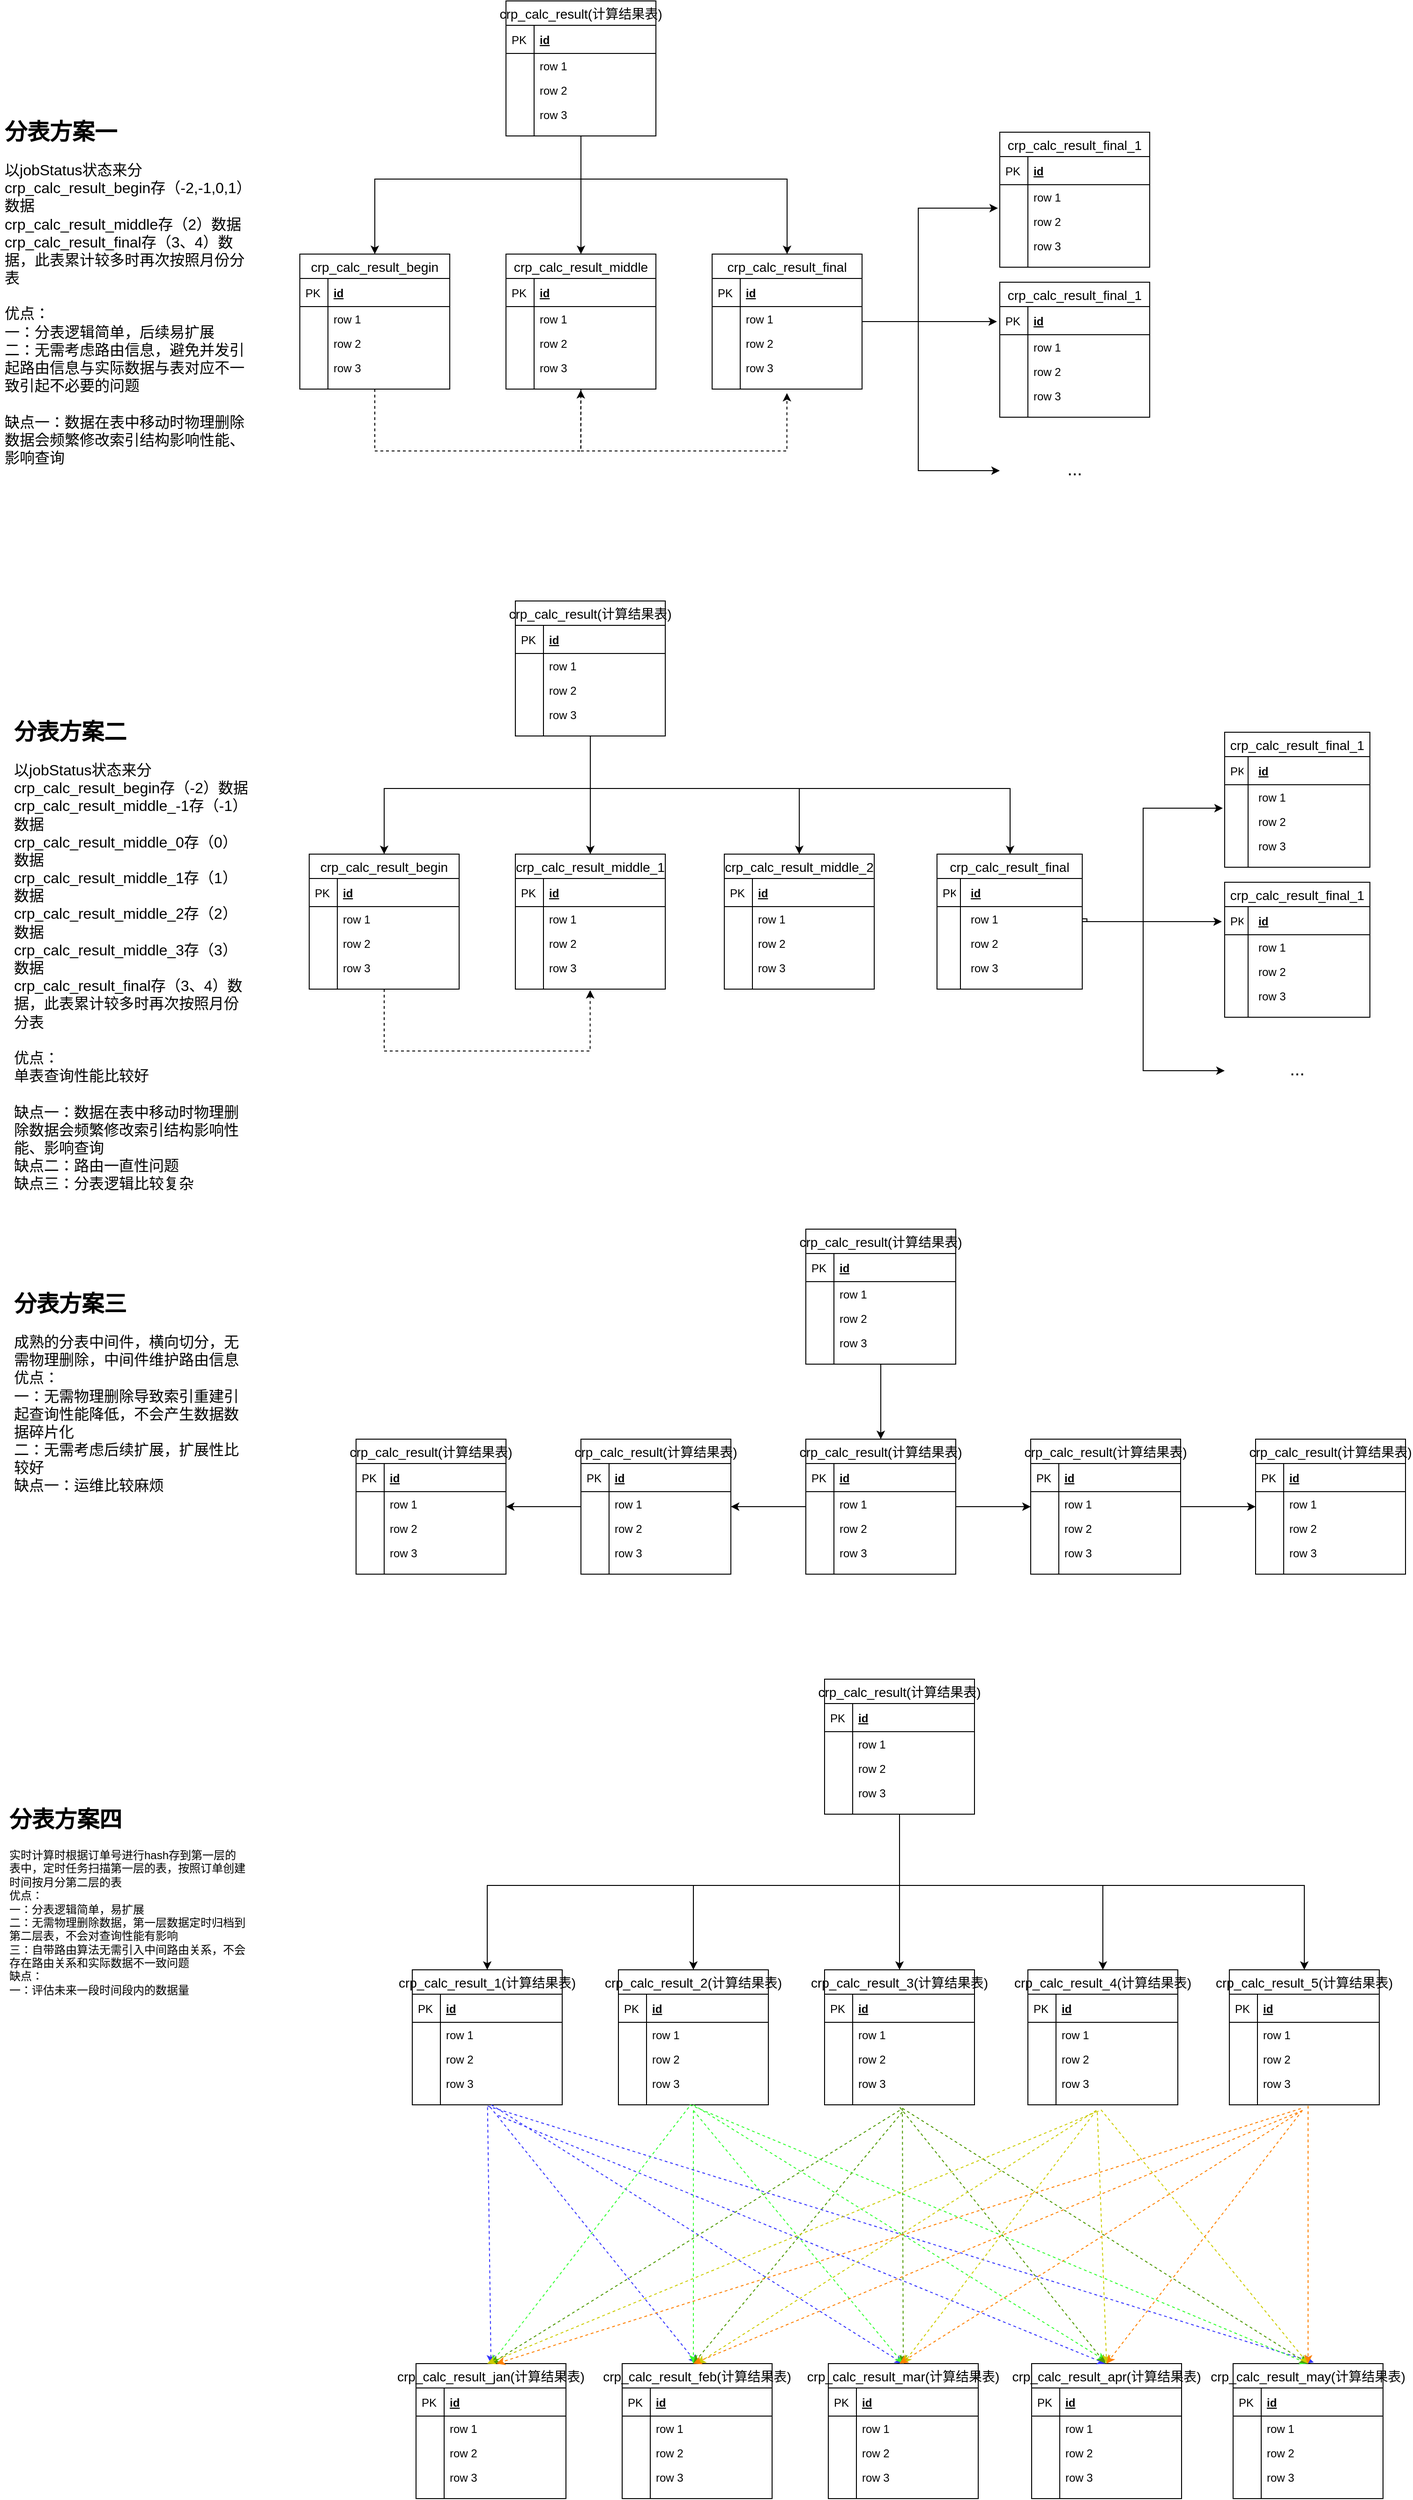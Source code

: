<mxfile version="12.9.12" type="github"><diagram id="ee2VUSOQz0ZTMxBeQIWi" name="第 1 页"><mxGraphModel dx="2310" dy="766" grid="1" gridSize="10" guides="1" tooltips="1" connect="1" arrows="1" fold="1" page="1" pageScale="1" pageWidth="827" pageHeight="1169" math="0" shadow="0"><root><mxCell id="0"/><mxCell id="1" parent="0"/><mxCell id="srGmDaMh1EhDyiR5xN3Y-54" style="edgeStyle=orthogonalEdgeStyle;rounded=0;orthogonalLoop=1;jettySize=auto;html=1;entryX=0.5;entryY=0;entryDx=0;entryDy=0;" edge="1" parent="1" source="srGmDaMh1EhDyiR5xN3Y-3" target="srGmDaMh1EhDyiR5xN3Y-17"><mxGeometry relative="1" as="geometry"><Array as="points"><mxPoint x="420" y="200"/><mxPoint x="200" y="200"/></Array></mxGeometry></mxCell><mxCell id="srGmDaMh1EhDyiR5xN3Y-56" style="edgeStyle=orthogonalEdgeStyle;rounded=0;orthogonalLoop=1;jettySize=auto;html=1;entryX=0.5;entryY=0;entryDx=0;entryDy=0;" edge="1" parent="1" source="srGmDaMh1EhDyiR5xN3Y-3" target="srGmDaMh1EhDyiR5xN3Y-32"><mxGeometry relative="1" as="geometry"/></mxCell><mxCell id="srGmDaMh1EhDyiR5xN3Y-57" style="edgeStyle=orthogonalEdgeStyle;rounded=0;orthogonalLoop=1;jettySize=auto;html=1;" edge="1" parent="1" source="srGmDaMh1EhDyiR5xN3Y-3" target="srGmDaMh1EhDyiR5xN3Y-43"><mxGeometry relative="1" as="geometry"><Array as="points"><mxPoint x="420" y="200"/><mxPoint x="640" y="200"/></Array></mxGeometry></mxCell><mxCell id="srGmDaMh1EhDyiR5xN3Y-3" value="crp_calc_result(计算结果表)" style="swimlane;fontStyle=0;childLayout=stackLayout;horizontal=1;startSize=26;horizontalStack=0;resizeParent=1;resizeParentMax=0;resizeLast=0;collapsible=1;marginBottom=0;align=center;fontSize=14;" vertex="1" parent="1"><mxGeometry x="340" y="10" width="160" height="144" as="geometry"/></mxCell><mxCell id="srGmDaMh1EhDyiR5xN3Y-4" value="id" style="shape=partialRectangle;top=0;left=0;right=0;bottom=1;align=left;verticalAlign=middle;fillColor=none;spacingLeft=34;spacingRight=4;overflow=hidden;rotatable=0;points=[[0,0.5],[1,0.5]];portConstraint=eastwest;dropTarget=0;fontStyle=5;fontSize=12;" vertex="1" parent="srGmDaMh1EhDyiR5xN3Y-3"><mxGeometry y="26" width="160" height="30" as="geometry"/></mxCell><mxCell id="srGmDaMh1EhDyiR5xN3Y-5" value="PK" style="shape=partialRectangle;top=0;left=0;bottom=0;fillColor=none;align=left;verticalAlign=middle;spacingLeft=4;spacingRight=4;overflow=hidden;rotatable=0;points=[];portConstraint=eastwest;part=1;fontSize=12;" vertex="1" connectable="0" parent="srGmDaMh1EhDyiR5xN3Y-4"><mxGeometry width="30" height="30" as="geometry"/></mxCell><mxCell id="srGmDaMh1EhDyiR5xN3Y-6" value="row 1" style="shape=partialRectangle;top=0;left=0;right=0;bottom=0;align=left;verticalAlign=top;fillColor=none;spacingLeft=34;spacingRight=4;overflow=hidden;rotatable=0;points=[[0,0.5],[1,0.5]];portConstraint=eastwest;dropTarget=0;fontSize=12;" vertex="1" parent="srGmDaMh1EhDyiR5xN3Y-3"><mxGeometry y="56" width="160" height="26" as="geometry"/></mxCell><mxCell id="srGmDaMh1EhDyiR5xN3Y-7" value="" style="shape=partialRectangle;top=0;left=0;bottom=0;fillColor=none;align=left;verticalAlign=top;spacingLeft=4;spacingRight=4;overflow=hidden;rotatable=0;points=[];portConstraint=eastwest;part=1;fontSize=12;" vertex="1" connectable="0" parent="srGmDaMh1EhDyiR5xN3Y-6"><mxGeometry width="30" height="26" as="geometry"/></mxCell><mxCell id="srGmDaMh1EhDyiR5xN3Y-8" value="row 2" style="shape=partialRectangle;top=0;left=0;right=0;bottom=0;align=left;verticalAlign=top;fillColor=none;spacingLeft=34;spacingRight=4;overflow=hidden;rotatable=0;points=[[0,0.5],[1,0.5]];portConstraint=eastwest;dropTarget=0;fontSize=12;" vertex="1" parent="srGmDaMh1EhDyiR5xN3Y-3"><mxGeometry y="82" width="160" height="26" as="geometry"/></mxCell><mxCell id="srGmDaMh1EhDyiR5xN3Y-9" value="" style="shape=partialRectangle;top=0;left=0;bottom=0;fillColor=none;align=left;verticalAlign=top;spacingLeft=4;spacingRight=4;overflow=hidden;rotatable=0;points=[];portConstraint=eastwest;part=1;fontSize=12;" vertex="1" connectable="0" parent="srGmDaMh1EhDyiR5xN3Y-8"><mxGeometry width="30" height="26" as="geometry"/></mxCell><mxCell id="srGmDaMh1EhDyiR5xN3Y-10" value="row 3" style="shape=partialRectangle;top=0;left=0;right=0;bottom=0;align=left;verticalAlign=top;fillColor=none;spacingLeft=34;spacingRight=4;overflow=hidden;rotatable=0;points=[[0,0.5],[1,0.5]];portConstraint=eastwest;dropTarget=0;fontSize=12;" vertex="1" parent="srGmDaMh1EhDyiR5xN3Y-3"><mxGeometry y="108" width="160" height="26" as="geometry"/></mxCell><mxCell id="srGmDaMh1EhDyiR5xN3Y-11" value="" style="shape=partialRectangle;top=0;left=0;bottom=0;fillColor=none;align=left;verticalAlign=top;spacingLeft=4;spacingRight=4;overflow=hidden;rotatable=0;points=[];portConstraint=eastwest;part=1;fontSize=12;" vertex="1" connectable="0" parent="srGmDaMh1EhDyiR5xN3Y-10"><mxGeometry width="30" height="26" as="geometry"/></mxCell><mxCell id="srGmDaMh1EhDyiR5xN3Y-12" value="" style="shape=partialRectangle;top=0;left=0;right=0;bottom=0;align=left;verticalAlign=top;fillColor=none;spacingLeft=34;spacingRight=4;overflow=hidden;rotatable=0;points=[[0,0.5],[1,0.5]];portConstraint=eastwest;dropTarget=0;fontSize=12;" vertex="1" parent="srGmDaMh1EhDyiR5xN3Y-3"><mxGeometry y="134" width="160" height="10" as="geometry"/></mxCell><mxCell id="srGmDaMh1EhDyiR5xN3Y-13" value="" style="shape=partialRectangle;top=0;left=0;bottom=0;fillColor=none;align=left;verticalAlign=top;spacingLeft=4;spacingRight=4;overflow=hidden;rotatable=0;points=[];portConstraint=eastwest;part=1;fontSize=12;" vertex="1" connectable="0" parent="srGmDaMh1EhDyiR5xN3Y-12"><mxGeometry width="30" height="10" as="geometry"/></mxCell><mxCell id="srGmDaMh1EhDyiR5xN3Y-16" value="&lt;h1&gt;分表方案一&lt;/h1&gt;&lt;div&gt;&lt;font style=&quot;font-size: 16px&quot;&gt;以&lt;/font&gt;&lt;font style=&quot;font-size: 16px&quot;&gt;jobStatus状态来分&lt;/font&gt;&lt;/div&gt;&lt;div&gt;&lt;span style=&quot;font-size: 16px&quot;&gt;crp_calc_result_begin存（-2&lt;/span&gt;&lt;span style=&quot;font-size: 16px&quot;&gt;,&lt;/span&gt;&lt;span style=&quot;font-size: 16px&quot;&gt;-1,0,1）数据&lt;br&gt;crp_calc_result_middle存（2）数据&lt;br&gt;crp_calc_result_final存（3、4）数据，此表累计较多时再次按照月份分表&lt;/span&gt;&lt;/div&gt;&lt;div&gt;&lt;span style=&quot;font-size: 16px&quot;&gt;&lt;br&gt;&lt;/span&gt;&lt;/div&gt;&lt;div&gt;&lt;span style=&quot;font-size: 16px&quot;&gt;优点：&lt;br&gt;一：分表逻辑简单，后续易扩展&lt;/span&gt;&lt;/div&gt;&lt;div&gt;&lt;span style=&quot;font-size: 16px&quot;&gt;二：无需考虑路由信息，避免并发引起路由信息与实际数据与表对应不一致引起不必要的问题&lt;br&gt;&lt;br&gt;&lt;/span&gt;&lt;/div&gt;&lt;div&gt;&lt;span style=&quot;font-size: 16px&quot;&gt;缺点一：数据在表中移动时物理删除数据会频繁修改索引结构影响性能、影响查询&lt;br&gt;&lt;br&gt;&lt;br&gt;&lt;/span&gt;&lt;/div&gt;" style="text;html=1;strokeColor=none;fillColor=none;spacing=5;spacingTop=-20;whiteSpace=wrap;overflow=hidden;rounded=0;" vertex="1" parent="1"><mxGeometry x="-200" y="130" width="270" height="480" as="geometry"/></mxCell><mxCell id="srGmDaMh1EhDyiR5xN3Y-59" style="edgeStyle=orthogonalEdgeStyle;rounded=0;orthogonalLoop=1;jettySize=auto;html=1;entryX=0.499;entryY=1.1;entryDx=0;entryDy=0;entryPerimeter=0;dashed=1;" edge="1" parent="1" source="srGmDaMh1EhDyiR5xN3Y-17" target="srGmDaMh1EhDyiR5xN3Y-41"><mxGeometry relative="1" as="geometry"><Array as="points"><mxPoint x="200" y="490"/><mxPoint x="420" y="490"/></Array></mxGeometry></mxCell><mxCell id="srGmDaMh1EhDyiR5xN3Y-17" value="crp_calc_result_begin" style="swimlane;fontStyle=0;childLayout=stackLayout;horizontal=1;startSize=26;horizontalStack=0;resizeParent=1;resizeParentMax=0;resizeLast=0;collapsible=1;marginBottom=0;align=center;fontSize=14;" vertex="1" parent="1"><mxGeometry x="120" y="280" width="160" height="144" as="geometry"/></mxCell><mxCell id="srGmDaMh1EhDyiR5xN3Y-18" value="id" style="shape=partialRectangle;top=0;left=0;right=0;bottom=1;align=left;verticalAlign=middle;fillColor=none;spacingLeft=34;spacingRight=4;overflow=hidden;rotatable=0;points=[[0,0.5],[1,0.5]];portConstraint=eastwest;dropTarget=0;fontStyle=5;fontSize=12;" vertex="1" parent="srGmDaMh1EhDyiR5xN3Y-17"><mxGeometry y="26" width="160" height="30" as="geometry"/></mxCell><mxCell id="srGmDaMh1EhDyiR5xN3Y-19" value="PK" style="shape=partialRectangle;top=0;left=0;bottom=0;fillColor=none;align=left;verticalAlign=middle;spacingLeft=4;spacingRight=4;overflow=hidden;rotatable=0;points=[];portConstraint=eastwest;part=1;fontSize=12;" vertex="1" connectable="0" parent="srGmDaMh1EhDyiR5xN3Y-18"><mxGeometry width="30" height="30" as="geometry"/></mxCell><mxCell id="srGmDaMh1EhDyiR5xN3Y-20" value="row 1" style="shape=partialRectangle;top=0;left=0;right=0;bottom=0;align=left;verticalAlign=top;fillColor=none;spacingLeft=34;spacingRight=4;overflow=hidden;rotatable=0;points=[[0,0.5],[1,0.5]];portConstraint=eastwest;dropTarget=0;fontSize=12;" vertex="1" parent="srGmDaMh1EhDyiR5xN3Y-17"><mxGeometry y="56" width="160" height="26" as="geometry"/></mxCell><mxCell id="srGmDaMh1EhDyiR5xN3Y-21" value="" style="shape=partialRectangle;top=0;left=0;bottom=0;fillColor=none;align=left;verticalAlign=top;spacingLeft=4;spacingRight=4;overflow=hidden;rotatable=0;points=[];portConstraint=eastwest;part=1;fontSize=12;" vertex="1" connectable="0" parent="srGmDaMh1EhDyiR5xN3Y-20"><mxGeometry width="30" height="26" as="geometry"/></mxCell><mxCell id="srGmDaMh1EhDyiR5xN3Y-22" value="row 2" style="shape=partialRectangle;top=0;left=0;right=0;bottom=0;align=left;verticalAlign=top;fillColor=none;spacingLeft=34;spacingRight=4;overflow=hidden;rotatable=0;points=[[0,0.5],[1,0.5]];portConstraint=eastwest;dropTarget=0;fontSize=12;" vertex="1" parent="srGmDaMh1EhDyiR5xN3Y-17"><mxGeometry y="82" width="160" height="26" as="geometry"/></mxCell><mxCell id="srGmDaMh1EhDyiR5xN3Y-23" value="" style="shape=partialRectangle;top=0;left=0;bottom=0;fillColor=none;align=left;verticalAlign=top;spacingLeft=4;spacingRight=4;overflow=hidden;rotatable=0;points=[];portConstraint=eastwest;part=1;fontSize=12;" vertex="1" connectable="0" parent="srGmDaMh1EhDyiR5xN3Y-22"><mxGeometry width="30" height="26" as="geometry"/></mxCell><mxCell id="srGmDaMh1EhDyiR5xN3Y-24" value="row 3" style="shape=partialRectangle;top=0;left=0;right=0;bottom=0;align=left;verticalAlign=top;fillColor=none;spacingLeft=34;spacingRight=4;overflow=hidden;rotatable=0;points=[[0,0.5],[1,0.5]];portConstraint=eastwest;dropTarget=0;fontSize=12;" vertex="1" parent="srGmDaMh1EhDyiR5xN3Y-17"><mxGeometry y="108" width="160" height="26" as="geometry"/></mxCell><mxCell id="srGmDaMh1EhDyiR5xN3Y-25" value="" style="shape=partialRectangle;top=0;left=0;bottom=0;fillColor=none;align=left;verticalAlign=top;spacingLeft=4;spacingRight=4;overflow=hidden;rotatable=0;points=[];portConstraint=eastwest;part=1;fontSize=12;" vertex="1" connectable="0" parent="srGmDaMh1EhDyiR5xN3Y-24"><mxGeometry width="30" height="26" as="geometry"/></mxCell><mxCell id="srGmDaMh1EhDyiR5xN3Y-26" value="" style="shape=partialRectangle;top=0;left=0;right=0;bottom=0;align=left;verticalAlign=top;fillColor=none;spacingLeft=34;spacingRight=4;overflow=hidden;rotatable=0;points=[[0,0.5],[1,0.5]];portConstraint=eastwest;dropTarget=0;fontSize=12;" vertex="1" parent="srGmDaMh1EhDyiR5xN3Y-17"><mxGeometry y="134" width="160" height="10" as="geometry"/></mxCell><mxCell id="srGmDaMh1EhDyiR5xN3Y-27" value="" style="shape=partialRectangle;top=0;left=0;bottom=0;fillColor=none;align=left;verticalAlign=top;spacingLeft=4;spacingRight=4;overflow=hidden;rotatable=0;points=[];portConstraint=eastwest;part=1;fontSize=12;" vertex="1" connectable="0" parent="srGmDaMh1EhDyiR5xN3Y-26"><mxGeometry width="30" height="10" as="geometry"/></mxCell><mxCell id="srGmDaMh1EhDyiR5xN3Y-61" style="edgeStyle=orthogonalEdgeStyle;rounded=0;orthogonalLoop=1;jettySize=auto;html=1;entryX=0.499;entryY=1.42;entryDx=0;entryDy=0;entryPerimeter=0;dashed=1;" edge="1" parent="1" source="srGmDaMh1EhDyiR5xN3Y-32" target="srGmDaMh1EhDyiR5xN3Y-52"><mxGeometry relative="1" as="geometry"><Array as="points"><mxPoint x="420" y="490"/><mxPoint x="640" y="490"/></Array></mxGeometry></mxCell><mxCell id="srGmDaMh1EhDyiR5xN3Y-32" value="crp_calc_result_middle" style="swimlane;fontStyle=0;childLayout=stackLayout;horizontal=1;startSize=26;horizontalStack=0;resizeParent=1;resizeParentMax=0;resizeLast=0;collapsible=1;marginBottom=0;align=center;fontSize=14;" vertex="1" parent="1"><mxGeometry x="340" y="280" width="160" height="144" as="geometry"/></mxCell><mxCell id="srGmDaMh1EhDyiR5xN3Y-33" value="id" style="shape=partialRectangle;top=0;left=0;right=0;bottom=1;align=left;verticalAlign=middle;fillColor=none;spacingLeft=34;spacingRight=4;overflow=hidden;rotatable=0;points=[[0,0.5],[1,0.5]];portConstraint=eastwest;dropTarget=0;fontStyle=5;fontSize=12;" vertex="1" parent="srGmDaMh1EhDyiR5xN3Y-32"><mxGeometry y="26" width="160" height="30" as="geometry"/></mxCell><mxCell id="srGmDaMh1EhDyiR5xN3Y-34" value="PK" style="shape=partialRectangle;top=0;left=0;bottom=0;fillColor=none;align=left;verticalAlign=middle;spacingLeft=4;spacingRight=4;overflow=hidden;rotatable=0;points=[];portConstraint=eastwest;part=1;fontSize=12;" vertex="1" connectable="0" parent="srGmDaMh1EhDyiR5xN3Y-33"><mxGeometry width="30" height="30" as="geometry"/></mxCell><mxCell id="srGmDaMh1EhDyiR5xN3Y-35" value="row 1" style="shape=partialRectangle;top=0;left=0;right=0;bottom=0;align=left;verticalAlign=top;fillColor=none;spacingLeft=34;spacingRight=4;overflow=hidden;rotatable=0;points=[[0,0.5],[1,0.5]];portConstraint=eastwest;dropTarget=0;fontSize=12;" vertex="1" parent="srGmDaMh1EhDyiR5xN3Y-32"><mxGeometry y="56" width="160" height="26" as="geometry"/></mxCell><mxCell id="srGmDaMh1EhDyiR5xN3Y-36" value="" style="shape=partialRectangle;top=0;left=0;bottom=0;fillColor=none;align=left;verticalAlign=top;spacingLeft=4;spacingRight=4;overflow=hidden;rotatable=0;points=[];portConstraint=eastwest;part=1;fontSize=12;" vertex="1" connectable="0" parent="srGmDaMh1EhDyiR5xN3Y-35"><mxGeometry width="30" height="26" as="geometry"/></mxCell><mxCell id="srGmDaMh1EhDyiR5xN3Y-37" value="row 2" style="shape=partialRectangle;top=0;left=0;right=0;bottom=0;align=left;verticalAlign=top;fillColor=none;spacingLeft=34;spacingRight=4;overflow=hidden;rotatable=0;points=[[0,0.5],[1,0.5]];portConstraint=eastwest;dropTarget=0;fontSize=12;" vertex="1" parent="srGmDaMh1EhDyiR5xN3Y-32"><mxGeometry y="82" width="160" height="26" as="geometry"/></mxCell><mxCell id="srGmDaMh1EhDyiR5xN3Y-38" value="" style="shape=partialRectangle;top=0;left=0;bottom=0;fillColor=none;align=left;verticalAlign=top;spacingLeft=4;spacingRight=4;overflow=hidden;rotatable=0;points=[];portConstraint=eastwest;part=1;fontSize=12;" vertex="1" connectable="0" parent="srGmDaMh1EhDyiR5xN3Y-37"><mxGeometry width="30" height="26" as="geometry"/></mxCell><mxCell id="srGmDaMh1EhDyiR5xN3Y-39" value="row 3" style="shape=partialRectangle;top=0;left=0;right=0;bottom=0;align=left;verticalAlign=top;fillColor=none;spacingLeft=34;spacingRight=4;overflow=hidden;rotatable=0;points=[[0,0.5],[1,0.5]];portConstraint=eastwest;dropTarget=0;fontSize=12;" vertex="1" parent="srGmDaMh1EhDyiR5xN3Y-32"><mxGeometry y="108" width="160" height="26" as="geometry"/></mxCell><mxCell id="srGmDaMh1EhDyiR5xN3Y-40" value="" style="shape=partialRectangle;top=0;left=0;bottom=0;fillColor=none;align=left;verticalAlign=top;spacingLeft=4;spacingRight=4;overflow=hidden;rotatable=0;points=[];portConstraint=eastwest;part=1;fontSize=12;" vertex="1" connectable="0" parent="srGmDaMh1EhDyiR5xN3Y-39"><mxGeometry width="30" height="26" as="geometry"/></mxCell><mxCell id="srGmDaMh1EhDyiR5xN3Y-41" value="" style="shape=partialRectangle;top=0;left=0;right=0;bottom=0;align=left;verticalAlign=top;fillColor=none;spacingLeft=34;spacingRight=4;overflow=hidden;rotatable=0;points=[[0,0.5],[1,0.5]];portConstraint=eastwest;dropTarget=0;fontSize=12;" vertex="1" parent="srGmDaMh1EhDyiR5xN3Y-32"><mxGeometry y="134" width="160" height="10" as="geometry"/></mxCell><mxCell id="srGmDaMh1EhDyiR5xN3Y-42" value="" style="shape=partialRectangle;top=0;left=0;bottom=0;fillColor=none;align=left;verticalAlign=top;spacingLeft=4;spacingRight=4;overflow=hidden;rotatable=0;points=[];portConstraint=eastwest;part=1;fontSize=12;" vertex="1" connectable="0" parent="srGmDaMh1EhDyiR5xN3Y-41"><mxGeometry width="30" height="10" as="geometry"/></mxCell><mxCell id="srGmDaMh1EhDyiR5xN3Y-99" style="edgeStyle=orthogonalEdgeStyle;rounded=0;orthogonalLoop=1;jettySize=auto;html=1;" edge="1" parent="1"><mxGeometry relative="1" as="geometry"><mxPoint x="864" y="352" as="targetPoint"/><mxPoint x="724" y="352" as="sourcePoint"/></mxGeometry></mxCell><mxCell id="srGmDaMh1EhDyiR5xN3Y-100" style="edgeStyle=orthogonalEdgeStyle;rounded=0;orthogonalLoop=1;jettySize=auto;html=1;exitX=1;exitY=0.5;exitDx=0;exitDy=0;" edge="1" parent="1" source="srGmDaMh1EhDyiR5xN3Y-46"><mxGeometry relative="1" as="geometry"><mxPoint x="725" y="352" as="sourcePoint"/><mxPoint x="865" y="231" as="targetPoint"/><Array as="points"><mxPoint x="720" y="352"/><mxPoint x="780" y="352"/><mxPoint x="780" y="231"/></Array></mxGeometry></mxCell><mxCell id="srGmDaMh1EhDyiR5xN3Y-113" style="edgeStyle=orthogonalEdgeStyle;rounded=0;orthogonalLoop=1;jettySize=auto;html=1;entryX=0;entryY=0.5;entryDx=0;entryDy=0;" edge="1" parent="1" source="srGmDaMh1EhDyiR5xN3Y-43"><mxGeometry relative="1" as="geometry"><mxPoint x="867" y="511" as="targetPoint"/><Array as="points"><mxPoint x="780" y="352"/><mxPoint x="780" y="511"/></Array></mxGeometry></mxCell><mxCell id="srGmDaMh1EhDyiR5xN3Y-43" value="crp_calc_result_final" style="swimlane;fontStyle=0;childLayout=stackLayout;horizontal=1;startSize=26;horizontalStack=0;resizeParent=1;resizeParentMax=0;resizeLast=0;collapsible=1;marginBottom=0;align=center;fontSize=14;" vertex="1" parent="1"><mxGeometry x="560" y="280" width="160" height="144" as="geometry"/></mxCell><mxCell id="srGmDaMh1EhDyiR5xN3Y-44" value="id" style="shape=partialRectangle;top=0;left=0;right=0;bottom=1;align=left;verticalAlign=middle;fillColor=none;spacingLeft=34;spacingRight=4;overflow=hidden;rotatable=0;points=[[0,0.5],[1,0.5]];portConstraint=eastwest;dropTarget=0;fontStyle=5;fontSize=12;" vertex="1" parent="srGmDaMh1EhDyiR5xN3Y-43"><mxGeometry y="26" width="160" height="30" as="geometry"/></mxCell><mxCell id="srGmDaMh1EhDyiR5xN3Y-45" value="PK" style="shape=partialRectangle;top=0;left=0;bottom=0;fillColor=none;align=left;verticalAlign=middle;spacingLeft=4;spacingRight=4;overflow=hidden;rotatable=0;points=[];portConstraint=eastwest;part=1;fontSize=12;" vertex="1" connectable="0" parent="srGmDaMh1EhDyiR5xN3Y-44"><mxGeometry width="30" height="30" as="geometry"/></mxCell><mxCell id="srGmDaMh1EhDyiR5xN3Y-46" value="row 1" style="shape=partialRectangle;top=0;left=0;right=0;bottom=0;align=left;verticalAlign=top;fillColor=none;spacingLeft=34;spacingRight=4;overflow=hidden;rotatable=0;points=[[0,0.5],[1,0.5]];portConstraint=eastwest;dropTarget=0;fontSize=12;" vertex="1" parent="srGmDaMh1EhDyiR5xN3Y-43"><mxGeometry y="56" width="160" height="26" as="geometry"/></mxCell><mxCell id="srGmDaMh1EhDyiR5xN3Y-47" value="" style="shape=partialRectangle;top=0;left=0;bottom=0;fillColor=none;align=left;verticalAlign=top;spacingLeft=4;spacingRight=4;overflow=hidden;rotatable=0;points=[];portConstraint=eastwest;part=1;fontSize=12;" vertex="1" connectable="0" parent="srGmDaMh1EhDyiR5xN3Y-46"><mxGeometry width="30" height="26" as="geometry"/></mxCell><mxCell id="srGmDaMh1EhDyiR5xN3Y-48" value="row 2" style="shape=partialRectangle;top=0;left=0;right=0;bottom=0;align=left;verticalAlign=top;fillColor=none;spacingLeft=34;spacingRight=4;overflow=hidden;rotatable=0;points=[[0,0.5],[1,0.5]];portConstraint=eastwest;dropTarget=0;fontSize=12;" vertex="1" parent="srGmDaMh1EhDyiR5xN3Y-43"><mxGeometry y="82" width="160" height="26" as="geometry"/></mxCell><mxCell id="srGmDaMh1EhDyiR5xN3Y-49" value="" style="shape=partialRectangle;top=0;left=0;bottom=0;fillColor=none;align=left;verticalAlign=top;spacingLeft=4;spacingRight=4;overflow=hidden;rotatable=0;points=[];portConstraint=eastwest;part=1;fontSize=12;" vertex="1" connectable="0" parent="srGmDaMh1EhDyiR5xN3Y-48"><mxGeometry width="30" height="26" as="geometry"/></mxCell><mxCell id="srGmDaMh1EhDyiR5xN3Y-50" value="row 3" style="shape=partialRectangle;top=0;left=0;right=0;bottom=0;align=left;verticalAlign=top;fillColor=none;spacingLeft=34;spacingRight=4;overflow=hidden;rotatable=0;points=[[0,0.5],[1,0.5]];portConstraint=eastwest;dropTarget=0;fontSize=12;" vertex="1" parent="srGmDaMh1EhDyiR5xN3Y-43"><mxGeometry y="108" width="160" height="26" as="geometry"/></mxCell><mxCell id="srGmDaMh1EhDyiR5xN3Y-51" value="" style="shape=partialRectangle;top=0;left=0;bottom=0;fillColor=none;align=left;verticalAlign=top;spacingLeft=4;spacingRight=4;overflow=hidden;rotatable=0;points=[];portConstraint=eastwest;part=1;fontSize=12;" vertex="1" connectable="0" parent="srGmDaMh1EhDyiR5xN3Y-50"><mxGeometry width="30" height="26" as="geometry"/></mxCell><mxCell id="srGmDaMh1EhDyiR5xN3Y-52" value="" style="shape=partialRectangle;top=0;left=0;right=0;bottom=0;align=left;verticalAlign=top;fillColor=none;spacingLeft=34;spacingRight=4;overflow=hidden;rotatable=0;points=[[0,0.5],[1,0.5]];portConstraint=eastwest;dropTarget=0;fontSize=12;" vertex="1" parent="srGmDaMh1EhDyiR5xN3Y-43"><mxGeometry y="134" width="160" height="10" as="geometry"/></mxCell><mxCell id="srGmDaMh1EhDyiR5xN3Y-53" value="" style="shape=partialRectangle;top=0;left=0;bottom=0;fillColor=none;align=left;verticalAlign=top;spacingLeft=4;spacingRight=4;overflow=hidden;rotatable=0;points=[];portConstraint=eastwest;part=1;fontSize=12;" vertex="1" connectable="0" parent="srGmDaMh1EhDyiR5xN3Y-52"><mxGeometry width="30" height="10" as="geometry"/></mxCell><mxCell id="srGmDaMh1EhDyiR5xN3Y-89" value="&lt;font style=&quot;font-size: 19px&quot;&gt;...&lt;/font&gt;" style="text;html=1;strokeColor=none;fillColor=none;align=center;verticalAlign=middle;whiteSpace=wrap;rounded=0;" vertex="1" parent="1"><mxGeometry x="927" y="500" width="40" height="20" as="geometry"/></mxCell><mxCell id="srGmDaMh1EhDyiR5xN3Y-67" value="crp_calc_result_final_1" style="swimlane;fontStyle=0;childLayout=stackLayout;horizontal=1;startSize=26;horizontalStack=0;resizeParent=1;resizeParentMax=0;resizeLast=0;collapsible=1;marginBottom=0;align=center;fontSize=14;" vertex="1" parent="1"><mxGeometry x="867" y="150" width="160" height="144" as="geometry"/></mxCell><mxCell id="srGmDaMh1EhDyiR5xN3Y-68" value="id" style="shape=partialRectangle;top=0;left=0;right=0;bottom=1;align=left;verticalAlign=middle;fillColor=none;spacingLeft=34;spacingRight=4;overflow=hidden;rotatable=0;points=[[0,0.5],[1,0.5]];portConstraint=eastwest;dropTarget=0;fontStyle=5;fontSize=12;" vertex="1" parent="srGmDaMh1EhDyiR5xN3Y-67"><mxGeometry y="26" width="160" height="30" as="geometry"/></mxCell><mxCell id="srGmDaMh1EhDyiR5xN3Y-69" value="PK" style="shape=partialRectangle;top=0;left=0;bottom=0;fillColor=none;align=left;verticalAlign=middle;spacingLeft=4;spacingRight=4;overflow=hidden;rotatable=0;points=[];portConstraint=eastwest;part=1;fontSize=12;" vertex="1" connectable="0" parent="srGmDaMh1EhDyiR5xN3Y-68"><mxGeometry width="30" height="30" as="geometry"/></mxCell><mxCell id="srGmDaMh1EhDyiR5xN3Y-70" value="row 1" style="shape=partialRectangle;top=0;left=0;right=0;bottom=0;align=left;verticalAlign=top;fillColor=none;spacingLeft=34;spacingRight=4;overflow=hidden;rotatable=0;points=[[0,0.5],[1,0.5]];portConstraint=eastwest;dropTarget=0;fontSize=12;" vertex="1" parent="srGmDaMh1EhDyiR5xN3Y-67"><mxGeometry y="56" width="160" height="26" as="geometry"/></mxCell><mxCell id="srGmDaMh1EhDyiR5xN3Y-71" value="" style="shape=partialRectangle;top=0;left=0;bottom=0;fillColor=none;align=left;verticalAlign=top;spacingLeft=4;spacingRight=4;overflow=hidden;rotatable=0;points=[];portConstraint=eastwest;part=1;fontSize=12;" vertex="1" connectable="0" parent="srGmDaMh1EhDyiR5xN3Y-70"><mxGeometry width="30" height="26" as="geometry"/></mxCell><mxCell id="srGmDaMh1EhDyiR5xN3Y-72" value="row 2" style="shape=partialRectangle;top=0;left=0;right=0;bottom=0;align=left;verticalAlign=top;fillColor=none;spacingLeft=34;spacingRight=4;overflow=hidden;rotatable=0;points=[[0,0.5],[1,0.5]];portConstraint=eastwest;dropTarget=0;fontSize=12;" vertex="1" parent="srGmDaMh1EhDyiR5xN3Y-67"><mxGeometry y="82" width="160" height="26" as="geometry"/></mxCell><mxCell id="srGmDaMh1EhDyiR5xN3Y-73" value="" style="shape=partialRectangle;top=0;left=0;bottom=0;fillColor=none;align=left;verticalAlign=top;spacingLeft=4;spacingRight=4;overflow=hidden;rotatable=0;points=[];portConstraint=eastwest;part=1;fontSize=12;" vertex="1" connectable="0" parent="srGmDaMh1EhDyiR5xN3Y-72"><mxGeometry width="30" height="26" as="geometry"/></mxCell><mxCell id="srGmDaMh1EhDyiR5xN3Y-74" value="row 3" style="shape=partialRectangle;top=0;left=0;right=0;bottom=0;align=left;verticalAlign=top;fillColor=none;spacingLeft=34;spacingRight=4;overflow=hidden;rotatable=0;points=[[0,0.5],[1,0.5]];portConstraint=eastwest;dropTarget=0;fontSize=12;" vertex="1" parent="srGmDaMh1EhDyiR5xN3Y-67"><mxGeometry y="108" width="160" height="26" as="geometry"/></mxCell><mxCell id="srGmDaMh1EhDyiR5xN3Y-75" value="" style="shape=partialRectangle;top=0;left=0;bottom=0;fillColor=none;align=left;verticalAlign=top;spacingLeft=4;spacingRight=4;overflow=hidden;rotatable=0;points=[];portConstraint=eastwest;part=1;fontSize=12;" vertex="1" connectable="0" parent="srGmDaMh1EhDyiR5xN3Y-74"><mxGeometry width="30" height="26" as="geometry"/></mxCell><mxCell id="srGmDaMh1EhDyiR5xN3Y-76" value="" style="shape=partialRectangle;top=0;left=0;right=0;bottom=0;align=left;verticalAlign=top;fillColor=none;spacingLeft=34;spacingRight=4;overflow=hidden;rotatable=0;points=[[0,0.5],[1,0.5]];portConstraint=eastwest;dropTarget=0;fontSize=12;" vertex="1" parent="srGmDaMh1EhDyiR5xN3Y-67"><mxGeometry y="134" width="160" height="10" as="geometry"/></mxCell><mxCell id="srGmDaMh1EhDyiR5xN3Y-77" value="" style="shape=partialRectangle;top=0;left=0;bottom=0;fillColor=none;align=left;verticalAlign=top;spacingLeft=4;spacingRight=4;overflow=hidden;rotatable=0;points=[];portConstraint=eastwest;part=1;fontSize=12;" vertex="1" connectable="0" parent="srGmDaMh1EhDyiR5xN3Y-76"><mxGeometry width="30" height="10" as="geometry"/></mxCell><mxCell id="srGmDaMh1EhDyiR5xN3Y-78" value="crp_calc_result_final_1" style="swimlane;fontStyle=0;childLayout=stackLayout;horizontal=1;startSize=26;horizontalStack=0;resizeParent=1;resizeParentMax=0;resizeLast=0;collapsible=1;marginBottom=0;align=center;fontSize=14;" vertex="1" parent="1"><mxGeometry x="867" y="310" width="160" height="144" as="geometry"/></mxCell><mxCell id="srGmDaMh1EhDyiR5xN3Y-79" value="id" style="shape=partialRectangle;top=0;left=0;right=0;bottom=1;align=left;verticalAlign=middle;fillColor=none;spacingLeft=34;spacingRight=4;overflow=hidden;rotatable=0;points=[[0,0.5],[1,0.5]];portConstraint=eastwest;dropTarget=0;fontStyle=5;fontSize=12;" vertex="1" parent="srGmDaMh1EhDyiR5xN3Y-78"><mxGeometry y="26" width="160" height="30" as="geometry"/></mxCell><mxCell id="srGmDaMh1EhDyiR5xN3Y-80" value="PK" style="shape=partialRectangle;top=0;left=0;bottom=0;fillColor=none;align=left;verticalAlign=middle;spacingLeft=4;spacingRight=4;overflow=hidden;rotatable=0;points=[];portConstraint=eastwest;part=1;fontSize=12;" vertex="1" connectable="0" parent="srGmDaMh1EhDyiR5xN3Y-79"><mxGeometry width="30" height="30" as="geometry"/></mxCell><mxCell id="srGmDaMh1EhDyiR5xN3Y-81" value="row 1" style="shape=partialRectangle;top=0;left=0;right=0;bottom=0;align=left;verticalAlign=top;fillColor=none;spacingLeft=34;spacingRight=4;overflow=hidden;rotatable=0;points=[[0,0.5],[1,0.5]];portConstraint=eastwest;dropTarget=0;fontSize=12;" vertex="1" parent="srGmDaMh1EhDyiR5xN3Y-78"><mxGeometry y="56" width="160" height="26" as="geometry"/></mxCell><mxCell id="srGmDaMh1EhDyiR5xN3Y-82" value="" style="shape=partialRectangle;top=0;left=0;bottom=0;fillColor=none;align=left;verticalAlign=top;spacingLeft=4;spacingRight=4;overflow=hidden;rotatable=0;points=[];portConstraint=eastwest;part=1;fontSize=12;" vertex="1" connectable="0" parent="srGmDaMh1EhDyiR5xN3Y-81"><mxGeometry width="30" height="26" as="geometry"/></mxCell><mxCell id="srGmDaMh1EhDyiR5xN3Y-83" value="row 2" style="shape=partialRectangle;top=0;left=0;right=0;bottom=0;align=left;verticalAlign=top;fillColor=none;spacingLeft=34;spacingRight=4;overflow=hidden;rotatable=0;points=[[0,0.5],[1,0.5]];portConstraint=eastwest;dropTarget=0;fontSize=12;" vertex="1" parent="srGmDaMh1EhDyiR5xN3Y-78"><mxGeometry y="82" width="160" height="26" as="geometry"/></mxCell><mxCell id="srGmDaMh1EhDyiR5xN3Y-84" value="" style="shape=partialRectangle;top=0;left=0;bottom=0;fillColor=none;align=left;verticalAlign=top;spacingLeft=4;spacingRight=4;overflow=hidden;rotatable=0;points=[];portConstraint=eastwest;part=1;fontSize=12;" vertex="1" connectable="0" parent="srGmDaMh1EhDyiR5xN3Y-83"><mxGeometry width="30" height="26" as="geometry"/></mxCell><mxCell id="srGmDaMh1EhDyiR5xN3Y-85" value="row 3" style="shape=partialRectangle;top=0;left=0;right=0;bottom=0;align=left;verticalAlign=top;fillColor=none;spacingLeft=34;spacingRight=4;overflow=hidden;rotatable=0;points=[[0,0.5],[1,0.5]];portConstraint=eastwest;dropTarget=0;fontSize=12;" vertex="1" parent="srGmDaMh1EhDyiR5xN3Y-78"><mxGeometry y="108" width="160" height="26" as="geometry"/></mxCell><mxCell id="srGmDaMh1EhDyiR5xN3Y-86" value="" style="shape=partialRectangle;top=0;left=0;bottom=0;fillColor=none;align=left;verticalAlign=top;spacingLeft=4;spacingRight=4;overflow=hidden;rotatable=0;points=[];portConstraint=eastwest;part=1;fontSize=12;" vertex="1" connectable="0" parent="srGmDaMh1EhDyiR5xN3Y-85"><mxGeometry width="30" height="26" as="geometry"/></mxCell><mxCell id="srGmDaMh1EhDyiR5xN3Y-87" value="" style="shape=partialRectangle;top=0;left=0;right=0;bottom=0;align=left;verticalAlign=top;fillColor=none;spacingLeft=34;spacingRight=4;overflow=hidden;rotatable=0;points=[[0,0.5],[1,0.5]];portConstraint=eastwest;dropTarget=0;fontSize=12;" vertex="1" parent="srGmDaMh1EhDyiR5xN3Y-78"><mxGeometry y="134" width="160" height="10" as="geometry"/></mxCell><mxCell id="srGmDaMh1EhDyiR5xN3Y-88" value="" style="shape=partialRectangle;top=0;left=0;bottom=0;fillColor=none;align=left;verticalAlign=top;spacingLeft=4;spacingRight=4;overflow=hidden;rotatable=0;points=[];portConstraint=eastwest;part=1;fontSize=12;" vertex="1" connectable="0" parent="srGmDaMh1EhDyiR5xN3Y-87"><mxGeometry width="30" height="10" as="geometry"/></mxCell><mxCell id="srGmDaMh1EhDyiR5xN3Y-128" value="&lt;h1&gt;分表方案二&lt;/h1&gt;&lt;div&gt;&lt;font style=&quot;font-size: 16px&quot;&gt;以&lt;/font&gt;&lt;font style=&quot;font-size: 16px&quot;&gt;jobStatus状态来分&lt;/font&gt;&lt;/div&gt;&lt;div&gt;&lt;span style=&quot;font-size: 16px&quot;&gt;crp_calc_result_begin存（-2&lt;/span&gt;&lt;span style=&quot;font-size: 16px&quot;&gt;）数据&lt;br&gt;crp_calc_result_middle_-1存（-1）数据&lt;br&gt;&lt;/span&gt;&lt;span style=&quot;font-size: 16px&quot;&gt;crp_calc_result_middle_0存（0）数据&lt;/span&gt;&lt;span style=&quot;font-family: monospace ; font-size: 0px&quot;&gt;%3CmxGraphModel%3E%3Croot%3E%3CmxCell%20id%3D%220%22%2F%3E%3CmxCell%20id%3D%221%22%20parent%3D%220%22%2F%3E%3CmxCell%20id%3D%222%22%20style%3D%22edgeStyle%3DorthogonalEdgeStyle%3Brounded%3D0%3BorthogonalLoop%3D1%3BjettySize%3Dauto%3Bhtml%3D1%3B%22%20edge%3D%221%22%20parent%3D%221%22%3E%3CmxGeometry%20relative%3D%221%22%20as%3D%22geometry%22%3E%3CmxPoint%20x%3D%221515.0%22%20y%3D%22992%22%20as%3D%22targetPoint%22%2F%3E%3CmxPoint%20x%3D%221375.0%22%20y%3D%22992%22%20as%3D%22sourcePoint%22%2F%3E%3C%2FmxGeometry%3E%3C%2FmxCell%3E%3CmxCell%20id%3D%223%22%20style%3D%22edgeStyle%3DorthogonalEdgeStyle%3Brounded%3D0%3BorthogonalLoop%3D1%3BjettySize%3Dauto%3Bhtml%3D1%3BexitX%3D1%3BexitY%3D0.5%3BexitDx%3D0%3BexitDy%3D0%3B%22%20edge%3D%221%22%20source%3D%229%22%20parent%3D%221%22%3E%3CmxGeometry%20relative%3D%221%22%20as%3D%22geometry%22%3E%3CmxPoint%20x%3D%221376%22%20y%3D%22992%22%20as%3D%22sourcePoint%22%2F%3E%3CmxPoint%20x%3D%221516%22%20y%3D%22871%22%20as%3D%22targetPoint%22%2F%3E%3CArray%20as%3D%22points%22%3E%3CmxPoint%20x%3D%221371%22%20y%3D%22992%22%2F%3E%3CmxPoint%20x%3D%221431%22%20y%3D%22992%22%2F%3E%3CmxPoint%20x%3D%221431%22%20y%3D%22871%22%2F%3E%3C%2FArray%3E%3C%2FmxGeometry%3E%3C%2FmxCell%3E%3CmxCell%20id%3D%224%22%20style%3D%22edgeStyle%3DorthogonalEdgeStyle%3Brounded%3D0%3BorthogonalLoop%3D1%3BjettySize%3Dauto%3Bhtml%3D1%3BentryX%3D0%3BentryY%3D0.5%3BentryDx%3D0%3BentryDy%3D0%3B%22%20edge%3D%221%22%20source%3D%226%22%20parent%3D%221%22%3E%3CmxGeometry%20relative%3D%221%22%20as%3D%22geometry%22%3E%3CmxPoint%20x%3D%221518.0%22%20y%3D%221151%22%20as%3D%22targetPoint%22%2F%3E%3CArray%20as%3D%22points%22%3E%3CmxPoint%20x%3D%221431%22%20y%3D%22992%22%2F%3E%3CmxPoint%20x%3D%221431%22%20y%3D%221151%22%2F%3E%3C%2FArray%3E%3C%2FmxGeometry%3E%3C%2FmxCell%3E%3CmxCell%20id%3D%225%22%20value%3D%22%26lt%3Bfont%20style%3D%26quot%3Bfont-size%3A%2019px%26quot%3B%26gt%3B...%26lt%3B%2Ffont%26gt%3B%22%20style%3D%22text%3Bhtml%3D1%3BstrokeColor%3Dnone%3BfillColor%3Dnone%3Balign%3Dcenter%3BverticalAlign%3Dmiddle%3BwhiteSpace%3Dwrap%3Brounded%3D0%3B%22%20vertex%3D%221%22%20parent%3D%221%22%3E%3CmxGeometry%20x%3D%221578%22%20y%3D%221140%22%20width%3D%2235%22%20height%3D%2220%22%20as%3D%22geometry%22%2F%3E%3C%2FmxCell%3E%3CmxCell%20id%3D%226%22%20value%3D%22crp_calc_result_final%22%20style%3D%22swimlane%3BfontStyle%3D0%3BchildLayout%3DstackLayout%3Bhorizontal%3D1%3BstartSize%3D26%3BhorizontalStack%3D0%3BresizeParent%3D1%3BresizeParentMax%3D0%3BresizeLast%3D0%3Bcollapsible%3D1%3BmarginBottom%3D0%3Balign%3Dcenter%3BfontSize%3D14%3B%22%20vertex%3D%221%22%20parent%3D%221%22%3E%3CmxGeometry%20x%3D%221211%22%20y%3D%22920%22%20width%3D%22155%22%20height%3D%22144%22%20as%3D%22geometry%22%2F%3E%3C%2FmxCell%3E%3CmxCell%20id%3D%227%22%20value%3D%22id%22%20style%3D%22shape%3DpartialRectangle%3Btop%3D0%3Bleft%3D0%3Bright%3D0%3Bbottom%3D1%3Balign%3Dleft%3BverticalAlign%3Dmiddle%3BfillColor%3Dnone%3BspacingLeft%3D34%3BspacingRight%3D4%3Boverflow%3Dhidden%3Brotatable%3D0%3Bpoints%3D%5B%5B0%2C0.5%5D%2C%5B1%2C0.5%5D%5D%3BportConstraint%3Deastwest%3BdropTarget%3D0%3BfontStyle%3D5%3BfontSize%3D12%3B%22%20vertex%3D%221%22%20parent%3D%226%22%3E%3CmxGeometry%20y%3D%2226%22%20width%3D%22155%22%20height%3D%2230%22%20as%3D%22geometry%22%2F%3E%3C%2FmxCell%3E%3CmxCell%20id%3D%228%22%20value%3D%22PK%22%20style%3D%22shape%3DpartialRectangle%3Btop%3D0%3Bleft%3D0%3Bbottom%3D0%3BfillColor%3Dnone%3Balign%3Dleft%3BverticalAlign%3Dmiddle%3BspacingLeft%3D4%3BspacingRight%3D4%3Boverflow%3Dhidden%3Brotatable%3D0%3Bpoints%3D%5B%5D%3BportConstraint%3Deastwest%3Bpart%3D1%3BfontSize%3D12%3B%22%20vertex%3D%221%22%20connectable%3D%220%22%20parent%3D%227%22%3E%3CmxGeometry%20width%3D%2225%22%20height%3D%2230%22%20as%3D%22geometry%22%2F%3E%3C%2FmxCell%3E%3CmxCell%20id%3D%229%22%20value%3D%22row%201%22%20style%3D%22shape%3DpartialRectangle%3Btop%3D0%3Bleft%3D0%3Bright%3D0%3Bbottom%3D0%3Balign%3Dleft%3BverticalAlign%3Dtop%3BfillColor%3Dnone%3BspacingLeft%3D34%3BspacingRight%3D4%3Boverflow%3Dhidden%3Brotatable%3D0%3Bpoints%3D%5B%5B0%2C0.5%5D%2C%5B1%2C0.5%5D%5D%3BportConstraint%3Deastwest%3BdropTarget%3D0%3BfontSize%3D12%3B%22%20vertex%3D%221%22%20parent%3D%226%22%3E%3CmxGeometry%20y%3D%2256%22%20width%3D%22155%22%20height%3D%2226%22%20as%3D%22geometry%22%2F%3E%3C%2FmxCell%3E%3CmxCell%20id%3D%2210%22%20value%3D%22%22%20style%3D%22shape%3DpartialRectangle%3Btop%3D0%3Bleft%3D0%3Bbottom%3D0%3BfillColor%3Dnone%3Balign%3Dleft%3BverticalAlign%3Dtop%3BspacingLeft%3D4%3BspacingRight%3D4%3Boverflow%3Dhidden%3Brotatable%3D0%3Bpoints%3D%5B%5D%3BportConstraint%3Deastwest%3Bpart%3D1%3BfontSize%3D12%3B%22%20vertex%3D%221%22%20connectable%3D%220%22%20parent%3D%229%22%3E%3CmxGeometry%20width%3D%2225%22%20height%3D%2226%22%20as%3D%22geometry%22%2F%3E%3C%2FmxCell%3E%3CmxCell%20id%3D%2211%22%20value%3D%22row%202%22%20style%3D%22shape%3DpartialRectangle%3Btop%3D0%3Bleft%3D0%3Bright%3D0%3Bbottom%3D0%3Balign%3Dleft%3BverticalAlign%3Dtop%3BfillColor%3Dnone%3BspacingLeft%3D34%3BspacingRight%3D4%3Boverflow%3Dhidden%3Brotatable%3D0%3Bpoints%3D%5B%5B0%2C0.5%5D%2C%5B1%2C0.5%5D%5D%3BportConstraint%3Deastwest%3BdropTarget%3D0%3BfontSize%3D12%3B%22%20vertex%3D%221%22%20parent%3D%226%22%3E%3CmxGeometry%20y%3D%2282%22%20width%3D%22155%22%20height%3D%2226%22%20as%3D%22geometry%22%2F%3E%3C%2FmxCell%3E%3CmxCell%20id%3D%2212%22%20value%3D%22%22%20style%3D%22shape%3DpartialRectangle%3Btop%3D0%3Bleft%3D0%3Bbottom%3D0%3BfillColor%3Dnone%3Balign%3Dleft%3BverticalAlign%3Dtop%3BspacingLeft%3D4%3BspacingRight%3D4%3Boverflow%3Dhidden%3Brotatable%3D0%3Bpoints%3D%5B%5D%3BportConstraint%3Deastwest%3Bpart%3D1%3BfontSize%3D12%3B%22%20vertex%3D%221%22%20connectable%3D%220%22%20parent%3D%2211%22%3E%3CmxGeometry%20width%3D%2225%22%20height%3D%2226%22%20as%3D%22geometry%22%2F%3E%3C%2FmxCell%3E%3CmxCell%20id%3D%2213%22%20value%3D%22row%203%22%20style%3D%22shape%3DpartialRectangle%3Btop%3D0%3Bleft%3D0%3Bright%3D0%3Bbottom%3D0%3Balign%3Dleft%3BverticalAlign%3Dtop%3BfillColor%3Dnone%3BspacingLeft%3D34%3BspacingRight%3D4%3Boverflow%3Dhidden%3Brotatable%3D0%3Bpoints%3D%5B%5B0%2C0.5%5D%2C%5B1%2C0.5%5D%5D%3BportConstraint%3Deastwest%3BdropTarget%3D0%3BfontSize%3D12%3B%22%20vertex%3D%221%22%20parent%3D%226%22%3E%3CmxGeometry%20y%3D%22108%22%20width%3D%22155%22%20height%3D%2226%22%20as%3D%22geometry%22%2F%3E%3C%2FmxCell%3E%3CmxCell%20id%3D%2214%22%20value%3D%22%22%20style%3D%22shape%3DpartialRectangle%3Btop%3D0%3Bleft%3D0%3Bbottom%3D0%3BfillColor%3Dnone%3Balign%3Dleft%3BverticalAlign%3Dtop%3BspacingLeft%3D4%3BspacingRight%3D4%3Boverflow%3Dhidden%3Brotatable%3D0%3Bpoints%3D%5B%5D%3BportConstraint%3Deastwest%3Bpart%3D1%3BfontSize%3D12%3B%22%20vertex%3D%221%22%20connectable%3D%220%22%20parent%3D%2213%22%3E%3CmxGeometry%20width%3D%2225%22%20height%3D%2226%22%20as%3D%22geometry%22%2F%3E%3C%2FmxCell%3E%3CmxCell%20id%3D%2215%22%20value%3D%22%22%20style%3D%22shape%3DpartialRectangle%3Btop%3D0%3Bleft%3D0%3Bright%3D0%3Bbottom%3D0%3Balign%3Dleft%3BverticalAlign%3Dtop%3BfillColor%3Dnone%3BspacingLeft%3D34%3BspacingRight%3D4%3Boverflow%3Dhidden%3Brotatable%3D0%3Bpoints%3D%5B%5B0%2C0.5%5D%2C%5B1%2C0.5%5D%5D%3BportConstraint%3Deastwest%3BdropTarget%3D0%3BfontSize%3D12%3B%22%20vertex%3D%221%22%20parent%3D%226%22%3E%3CmxGeometry%20y%3D%22134%22%20width%3D%22155%22%20height%3D%2210%22%20as%3D%22geometry%22%2F%3E%3C%2FmxCell%3E%3CmxCell%20id%3D%2216%22%20value%3D%22%22%20style%3D%22shape%3DpartialRectangle%3Btop%3D0%3Bleft%3D0%3Bbottom%3D0%3BfillColor%3Dnone%3Balign%3Dleft%3BverticalAlign%3Dtop%3BspacingLeft%3D4%3BspacingRight%3D4%3Boverflow%3Dhidden%3Brotatable%3D0%3Bpoints%3D%5B%5D%3BportConstraint%3Deastwest%3Bpart%3D1%3BfontSize%3D12%3B%22%20vertex%3D%221%22%20connectable%3D%220%22%20parent%3D%2215%22%3E%3CmxGeometry%20width%3D%2225%22%20height%3D%2210%22%20as%3D%22geometry%22%2F%3E%3C%2FmxCell%3E%3CmxCell%20id%3D%2217%22%20value%3D%22crp_calc_result_final_1%22%20style%3D%22swimlane%3BfontStyle%3D0%3BchildLayout%3DstackLayout%3Bhorizontal%3D1%3BstartSize%3D26%3BhorizontalStack%3D0%3BresizeParent%3D1%3BresizeParentMax%3D0%3BresizeLast%3D0%3Bcollapsible%3D1%3BmarginBottom%3D0%3Balign%3Dcenter%3BfontSize%3D14%3B%22%20vertex%3D%221%22%20parent%3D%221%22%3E%3CmxGeometry%20x%3D%221518%22%20y%3D%22790%22%20width%3D%22155%22%20height%3D%22144%22%20as%3D%22geometry%22%2F%3E%3C%2FmxCell%3E%3CmxCell%20id%3D%2218%22%20value%3D%22id%22%20style%3D%22shape%3DpartialRectangle%3Btop%3D0%3Bleft%3D0%3Bright%3D0%3Bbottom%3D1%3Balign%3Dleft%3BverticalAlign%3Dmiddle%3BfillColor%3Dnone%3BspacingLeft%3D34%3BspacingRight%3D4%3Boverflow%3Dhidden%3Brotatable%3D0%3Bpoints%3D%5B%5B0%2C0.5%5D%2C%5B1%2C0.5%5D%5D%3BportConstraint%3Deastwest%3BdropTarget%3D0%3BfontStyle%3D5%3BfontSize%3D12%3B%22%20vertex%3D%221%22%20parent%3D%2217%22%3E%3CmxGeometry%20y%3D%2226%22%20width%3D%22155%22%20height%3D%2230%22%20as%3D%22geometry%22%2F%3E%3C%2FmxCell%3E%3CmxCell%20id%3D%2219%22%20value%3D%22PK%22%20style%3D%22shape%3DpartialRectangle%3Btop%3D0%3Bleft%3D0%3Bbottom%3D0%3BfillColor%3Dnone%3Balign%3Dleft%3BverticalAlign%3Dmiddle%3BspacingLeft%3D4%3BspacingRight%3D4%3Boverflow%3Dhidden%3Brotatable%3D0%3Bpoints%3D%5B%5D%3BportConstraint%3Deastwest%3Bpart%3D1%3BfontSize%3D12%3B%22%20vertex%3D%221%22%20connectable%3D%220%22%20parent%3D%2218%22%3E%3CmxGeometry%20width%3D%2225%22%20height%3D%2230%22%20as%3D%22geometry%22%2F%3E%3C%2FmxCell%3E%3CmxCell%20id%3D%2220%22%20value%3D%22row%201%22%20style%3D%22shape%3DpartialRectangle%3Btop%3D0%3Bleft%3D0%3Bright%3D0%3Bbottom%3D0%3Balign%3Dleft%3BverticalAlign%3Dtop%3BfillColor%3Dnone%3BspacingLeft%3D34%3BspacingRight%3D4%3Boverflow%3Dhidden%3Brotatable%3D0%3Bpoints%3D%5B%5B0%2C0.5%5D%2C%5B1%2C0.5%5D%5D%3BportConstraint%3Deastwest%3BdropTarget%3D0%3BfontSize%3D12%3B%22%20vertex%3D%221%22%20parent%3D%2217%22%3E%3CmxGeometry%20y%3D%2256%22%20width%3D%22155%22%20height%3D%2226%22%20as%3D%22geometry%22%2F%3E%3C%2FmxCell%3E%3CmxCell%20id%3D%2221%22%20value%3D%22%22%20style%3D%22shape%3DpartialRectangle%3Btop%3D0%3Bleft%3D0%3Bbottom%3D0%3BfillColor%3Dnone%3Balign%3Dleft%3BverticalAlign%3Dtop%3BspacingLeft%3D4%3BspacingRight%3D4%3Boverflow%3Dhidden%3Brotatable%3D0%3Bpoints%3D%5B%5D%3BportConstraint%3Deastwest%3Bpart%3D1%3BfontSize%3D12%3B%22%20vertex%3D%221%22%20connectable%3D%220%22%20parent%3D%2220%22%3E%3CmxGeometry%20width%3D%2225%22%20height%3D%2226%22%20as%3D%22geometry%22%2F%3E%3C%2FmxCell%3E%3CmxCell%20id%3D%2222%22%20value%3D%22row%202%22%20style%3D%22shape%3DpartialRectangle%3Btop%3D0%3Bleft%3D0%3Bright%3D0%3Bbottom%3D0%3Balign%3Dleft%3BverticalAlign%3Dtop%3BfillColor%3Dnone%3BspacingLeft%3D34%3BspacingRight%3D4%3Boverflow%3Dhidden%3Brotatable%3D0%3Bpoints%3D%5B%5B0%2C0.5%5D%2C%5B1%2C0.5%5D%5D%3BportConstraint%3Deastwest%3BdropTarget%3D0%3BfontSize%3D12%3B%22%20vertex%3D%221%22%20parent%3D%2217%22%3E%3CmxGeometry%20y%3D%2282%22%20width%3D%22155%22%20height%3D%2226%22%20as%3D%22geometry%22%2F%3E%3C%2FmxCell%3E%3CmxCell%20id%3D%2223%22%20value%3D%22%22%20style%3D%22shape%3DpartialRectangle%3Btop%3D0%3Bleft%3D0%3Bbottom%3D0%3BfillColor%3Dnone%3Balign%3Dleft%3BverticalAlign%3Dtop%3BspacingLeft%3D4%3BspacingRight%3D4%3Boverflow%3Dhidden%3Brotatable%3D0%3Bpoints%3D%5B%5D%3BportConstraint%3Deastwest%3Bpart%3D1%3BfontSize%3D12%3B%22%20vertex%3D%221%22%20connectable%3D%220%22%20parent%3D%2222%22%3E%3CmxGeometry%20width%3D%2225%22%20height%3D%2226%22%20as%3D%22geometry%22%2F%3E%3C%2FmxCell%3E%3CmxCell%20id%3D%2224%22%20value%3D%22row%203%22%20style%3D%22shape%3DpartialRectangle%3Btop%3D0%3Bleft%3D0%3Bright%3D0%3Bbottom%3D0%3Balign%3Dleft%3BverticalAlign%3Dtop%3BfillColor%3Dnone%3BspacingLeft%3D34%3BspacingRight%3D4%3Boverflow%3Dhidden%3Brotatable%3D0%3Bpoints%3D%5B%5B0%2C0.5%5D%2C%5B1%2C0.5%5D%5D%3BportConstraint%3Deastwest%3BdropTarget%3D0%3BfontSize%3D12%3B%22%20vertex%3D%221%22%20parent%3D%2217%22%3E%3CmxGeometry%20y%3D%22108%22%20width%3D%22155%22%20height%3D%2226%22%20as%3D%22geometry%22%2F%3E%3C%2FmxCell%3E%3CmxCell%20id%3D%2225%22%20value%3D%22%22%20style%3D%22shape%3DpartialRectangle%3Btop%3D0%3Bleft%3D0%3Bbottom%3D0%3BfillColor%3Dnone%3Balign%3Dleft%3BverticalAlign%3Dtop%3BspacingLeft%3D4%3BspacingRight%3D4%3Boverflow%3Dhidden%3Brotatable%3D0%3Bpoints%3D%5B%5D%3BportConstraint%3Deastwest%3Bpart%3D1%3BfontSize%3D12%3B%22%20vertex%3D%221%22%20connectable%3D%220%22%20parent%3D%2224%22%3E%3CmxGeometry%20width%3D%2225%22%20height%3D%2226%22%20as%3D%22geometry%22%2F%3E%3C%2FmxCell%3E%3CmxCell%20id%3D%2226%22%20value%3D%22%22%20style%3D%22shape%3DpartialRectangle%3Btop%3D0%3Bleft%3D0%3Bright%3D0%3Bbottom%3D0%3Balign%3Dleft%3BverticalAlign%3Dtop%3BfillColor%3Dnone%3BspacingLeft%3D34%3BspacingRight%3D4%3Boverflow%3Dhidden%3Brotatable%3D0%3Bpoints%3D%5B%5B0%2C0.5%5D%2C%5B1%2C0.5%5D%5D%3BportConstraint%3Deastwest%3BdropTarget%3D0%3BfontSize%3D12%3B%22%20vertex%3D%221%22%20parent%3D%2217%22%3E%3CmxGeometry%20y%3D%22134%22%20width%3D%22155%22%20height%3D%2210%22%20as%3D%22geometry%22%2F%3E%3C%2FmxCell%3E%3CmxCell%20id%3D%2227%22%20value%3D%22%22%20style%3D%22shape%3DpartialRectangle%3Btop%3D0%3Bleft%3D0%3Bbottom%3D0%3BfillColor%3Dnone%3Balign%3Dleft%3BverticalAlign%3Dtop%3BspacingLeft%3D4%3BspacingRight%3D4%3Boverflow%3Dhidden%3Brotatable%3D0%3Bpoints%3D%5B%5D%3BportConstraint%3Deastwest%3Bpart%3D1%3BfontSize%3D12%3B%22%20vertex%3D%221%22%20connectable%3D%220%22%20parent%3D%2226%22%3E%3CmxGeometry%20width%3D%2225%22%20height%3D%2210%22%20as%3D%22geometry%22%2F%3E%3C%2FmxCell%3E%3CmxCell%20id%3D%2228%22%20value%3D%22crp_calc_result_final_1%22%20style%3D%22swimlane%3BfontStyle%3D0%3BchildLayout%3DstackLayout%3Bhorizontal%3D1%3BstartSize%3D26%3BhorizontalStack%3D0%3BresizeParent%3D1%3BresizeParentMax%3D0%3BresizeLast%3D0%3Bcollapsible%3D1%3BmarginBottom%3D0%3Balign%3Dcenter%3BfontSize%3D14%3B%22%20vertex%3D%221%22%20parent%3D%221%22%3E%3CmxGeometry%20x%3D%221518%22%20y%3D%22950%22%20width%3D%22155%22%20height%3D%22144%22%20as%3D%22geometry%22%2F%3E%3C%2FmxCell%3E%3CmxCell%20id%3D%2229%22%20value%3D%22id%22%20style%3D%22shape%3DpartialRectangle%3Btop%3D0%3Bleft%3D0%3Bright%3D0%3Bbottom%3D1%3Balign%3Dleft%3BverticalAlign%3Dmiddle%3BfillColor%3Dnone%3BspacingLeft%3D34%3BspacingRight%3D4%3Boverflow%3Dhidden%3Brotatable%3D0%3Bpoints%3D%5B%5B0%2C0.5%5D%2C%5B1%2C0.5%5D%5D%3BportConstraint%3Deastwest%3BdropTarget%3D0%3BfontStyle%3D5%3BfontSize%3D12%3B%22%20vertex%3D%221%22%20parent%3D%2228%22%3E%3CmxGeometry%20y%3D%2226%22%20width%3D%22155%22%20height%3D%2230%22%20as%3D%22geometry%22%2F%3E%3C%2FmxCell%3E%3CmxCell%20id%3D%2230%22%20value%3D%22PK%22%20style%3D%22shape%3DpartialRectangle%3Btop%3D0%3Bleft%3D0%3Bbottom%3D0%3BfillColor%3Dnone%3Balign%3Dleft%3BverticalAlign%3Dmiddle%3BspacingLeft%3D4%3BspacingRight%3D4%3Boverflow%3Dhidden%3Brotatable%3D0%3Bpoints%3D%5B%5D%3BportConstraint%3Deastwest%3Bpart%3D1%3BfontSize%3D12%3B%22%20vertex%3D%221%22%20connectable%3D%220%22%20parent%3D%2229%22%3E%3CmxGeometry%20width%3D%2225%22%20height%3D%2230%22%20as%3D%22geometry%22%2F%3E%3C%2FmxCell%3E%3CmxCell%20id%3D%2231%22%20value%3D%22row%201%22%20style%3D%22shape%3DpartialRectangle%3Btop%3D0%3Bleft%3D0%3Bright%3D0%3Bbottom%3D0%3Balign%3Dleft%3BverticalAlign%3Dtop%3BfillColor%3Dnone%3BspacingLeft%3D34%3BspacingRight%3D4%3Boverflow%3Dhidden%3Brotatable%3D0%3Bpoints%3D%5B%5B0%2C0.5%5D%2C%5B1%2C0.5%5D%5D%3BportConstraint%3Deastwest%3BdropTarget%3D0%3BfontSize%3D12%3B%22%20vertex%3D%221%22%20parent%3D%2228%22%3E%3CmxGeometry%20y%3D%2256%22%20width%3D%22155%22%20height%3D%2226%22%20as%3D%22geometry%22%2F%3E%3C%2FmxCell%3E%3CmxCell%20id%3D%2232%22%20value%3D%22%22%20style%3D%22shape%3DpartialRectangle%3Btop%3D0%3Bleft%3D0%3Bbottom%3D0%3BfillColor%3Dnone%3Balign%3Dleft%3BverticalAlign%3Dtop%3BspacingLeft%3D4%3BspacingRight%3D4%3Boverflow%3Dhidden%3Brotatable%3D0%3Bpoints%3D%5B%5D%3BportConstraint%3Deastwest%3Bpart%3D1%3BfontSize%3D12%3B%22%20vertex%3D%221%22%20connectable%3D%220%22%20parent%3D%2231%22%3E%3CmxGeometry%20width%3D%2225%22%20height%3D%2226%22%20as%3D%22geometry%22%2F%3E%3C%2FmxCell%3E%3CmxCell%20id%3D%2233%22%20value%3D%22row%202%22%20style%3D%22shape%3DpartialRectangle%3Btop%3D0%3Bleft%3D0%3Bright%3D0%3Bbottom%3D0%3Balign%3Dleft%3BverticalAlign%3Dtop%3BfillColor%3Dnone%3BspacingLeft%3D34%3BspacingRight%3D4%3Boverflow%3Dhidden%3Brotatable%3D0%3Bpoints%3D%5B%5B0%2C0.5%5D%2C%5B1%2C0.5%5D%5D%3BportConstraint%3Deastwest%3BdropTarget%3D0%3BfontSize%3D12%3B%22%20vertex%3D%221%22%20parent%3D%2228%22%3E%3CmxGeometry%20y%3D%2282%22%20width%3D%22155%22%20height%3D%2226%22%20as%3D%22geometry%22%2F%3E%3C%2FmxCell%3E%3CmxCell%20id%3D%2234%22%20value%3D%22%22%20style%3D%22shape%3DpartialRectangle%3Btop%3D0%3Bleft%3D0%3Bbottom%3D0%3BfillColor%3Dnone%3Balign%3Dleft%3BverticalAlign%3Dtop%3BspacingLeft%3D4%3BspacingRight%3D4%3Boverflow%3Dhidden%3Brotatable%3D0%3Bpoints%3D%5B%5D%3BportConstraint%3Deastwest%3Bpart%3D1%3BfontSize%3D12%3B%22%20vertex%3D%221%22%20connectable%3D%220%22%20parent%3D%2233%22%3E%3CmxGeometry%20width%3D%2225%22%20height%3D%2226%22%20as%3D%22geometry%22%2F%3E%3C%2FmxCell%3E%3CmxCell%20id%3D%2235%22%20value%3D%22row%203%22%20style%3D%22shape%3DpartialRectangle%3Btop%3D0%3Bleft%3D0%3Bright%3D0%3Bbottom%3D0%3Balign%3Dleft%3BverticalAlign%3Dtop%3BfillColor%3Dnone%3BspacingLeft%3D34%3BspacingRight%3D4%3Boverflow%3Dhidden%3Brotatable%3D0%3Bpoints%3D%5B%5B0%2C0.5%5D%2C%5B1%2C0.5%5D%5D%3BportConstraint%3Deastwest%3BdropTarget%3D0%3BfontSize%3D12%3B%22%20vertex%3D%221%22%20parent%3D%2228%22%3E%3CmxGeometry%20y%3D%22108%22%20width%3D%22155%22%20height%3D%2226%22%20as%3D%22geometry%22%2F%3E%3C%2FmxCell%3E%3CmxCell%20id%3D%2236%22%20value%3D%22%22%20style%3D%22shape%3DpartialRectangle%3Btop%3D0%3Bleft%3D0%3Bbottom%3D0%3BfillColor%3Dnone%3Balign%3Dleft%3BverticalAlign%3Dtop%3BspacingLeft%3D4%3BspacingRight%3D4%3Boverflow%3Dhidden%3Brotatable%3D0%3Bpoints%3D%5B%5D%3BportConstraint%3Deastwest%3Bpart%3D1%3BfontSize%3D12%3B%22%20vertex%3D%221%22%20connectable%3D%220%22%20parent%3D%2235%22%3E%3CmxGeometry%20width%3D%2225%22%20height%3D%2226%22%20as%3D%22geometry%22%2F%3E%3C%2FmxCell%3E%3CmxCell%20id%3D%2237%22%20value%3D%22%22%20style%3D%22shape%3DpartialRectangle%3Btop%3D0%3Bleft%3D0%3Bright%3D0%3Bbottom%3D0%3Balign%3Dleft%3BverticalAlign%3Dtop%3BfillColor%3Dnone%3BspacingLeft%3D34%3BspacingRight%3D4%3Boverflow%3Dhidden%3Brotatable%3D0%3Bpoints%3D%5B%5B0%2C0.5%5D%2C%5B1%2C0.5%5D%5D%3BportConstraint%3Deastwest%3BdropTarget%3D0%3BfontSize%3D12%3B%22%20vertex%3D%221%22%20parent%3D%2228%22%3E%3CmxGeometry%20y%3D%22134%22%20width%3D%22155%22%20height%3D%2210%22%20as%3D%22geometry%22%2F%3E%3C%2FmxCell%3E%3CmxCell%20id%3D%2238%22%20value%3D%22%22%20style%3D%22shape%3DpartialRectangle%3Btop%3D0%3Bleft%3D0%3Bbottom%3D0%3BfillColor%3Dnone%3Balign%3Dleft%3BverticalAlign%3Dtop%3BspacingLeft%3D4%3BspacingRight%3D4%3Boverflow%3Dhidden%3Brotatable%3D0%3Bpoints%3D%5B%5D%3BportConstraint%3Deastwest%3Bpart%3D1%3BfontSize%3D12%3B%22%20vertex%3D%221%22%20connectable%3D%220%22%20parent%3D%2237%22%3E%3CmxGeometry%20width%3D%2225%22%20height%3D%2210%22%20as%3D%22geometry%22%2F%3E%3C%2FmxCell%3E%3C%2Froot%3E%3C%2FmxGraphModel%3E&lt;/span&gt;&lt;/div&gt;&lt;div&gt;&lt;span style=&quot;font-size: 16px&quot;&gt;crp_calc_result_middle_1存（1）数据&lt;/span&gt;&lt;span style=&quot;font-size: 16px&quot;&gt;&lt;br&gt;&lt;/span&gt;&lt;span style=&quot;font-size: 16px&quot;&gt;crp_calc_result_middle_2存（2）数据&lt;/span&gt;&lt;/div&gt;&lt;div&gt;&lt;span style=&quot;font-size: 16px&quot;&gt;crp_calc_result_middle_3存（3）数据&lt;br&gt;&lt;/span&gt;&lt;span style=&quot;font-size: 16px&quot;&gt;crp_calc_result_final存（3、4）数据，此表累计较多时再次按照月份分表&lt;br&gt;&lt;br&gt;&lt;/span&gt;&lt;/div&gt;&lt;div&gt;&lt;span style=&quot;font-size: 16px&quot;&gt;优点：&lt;/span&gt;&lt;/div&gt;&lt;div&gt;&lt;span style=&quot;font-size: 16px&quot;&gt;单表查询性能比较好&lt;/span&gt;&lt;/div&gt;&lt;div&gt;&lt;span style=&quot;font-size: 16px&quot;&gt;&lt;br&gt;&lt;/span&gt;&lt;/div&gt;&lt;div&gt;&lt;span style=&quot;font-size: 16px&quot;&gt;缺点一：数据在表中移动时物理删除数据会频繁修改索引结构影响性能、影响查询&lt;br&gt;缺点二：路由一直性问题&lt;br&gt;缺点三：分表逻辑比较复杂&lt;br&gt;&lt;br&gt;&lt;/span&gt;&lt;/div&gt;" style="text;html=1;strokeColor=none;fillColor=none;spacing=5;spacingTop=-20;whiteSpace=wrap;overflow=hidden;rounded=0;" vertex="1" parent="1"><mxGeometry x="-190" y="770" width="260" height="530" as="geometry"/></mxCell><mxCell id="srGmDaMh1EhDyiR5xN3Y-129" style="edgeStyle=orthogonalEdgeStyle;rounded=0;orthogonalLoop=1;jettySize=auto;html=1;entryX=0.499;entryY=1.1;entryDx=0;entryDy=0;entryPerimeter=0;dashed=1;" edge="1" parent="1" source="srGmDaMh1EhDyiR5xN3Y-130" target="srGmDaMh1EhDyiR5xN3Y-151"><mxGeometry relative="1" as="geometry"><Array as="points"><mxPoint x="210" y="1130"/><mxPoint x="430" y="1130"/></Array></mxGeometry></mxCell><mxCell id="srGmDaMh1EhDyiR5xN3Y-264" style="edgeStyle=orthogonalEdgeStyle;rounded=0;orthogonalLoop=1;jettySize=auto;html=1;entryX=0.5;entryY=0;entryDx=0;entryDy=0;" edge="1" parent="1" source="srGmDaMh1EhDyiR5xN3Y-117" target="srGmDaMh1EhDyiR5xN3Y-130"><mxGeometry relative="1" as="geometry"><Array as="points"><mxPoint x="430" y="850"/><mxPoint x="210" y="850"/></Array></mxGeometry></mxCell><mxCell id="srGmDaMh1EhDyiR5xN3Y-265" style="edgeStyle=orthogonalEdgeStyle;rounded=0;orthogonalLoop=1;jettySize=auto;html=1;entryX=0.5;entryY=0;entryDx=0;entryDy=0;" edge="1" parent="1" source="srGmDaMh1EhDyiR5xN3Y-117" target="srGmDaMh1EhDyiR5xN3Y-142"><mxGeometry relative="1" as="geometry"/></mxCell><mxCell id="srGmDaMh1EhDyiR5xN3Y-266" style="edgeStyle=orthogonalEdgeStyle;rounded=0;orthogonalLoop=1;jettySize=auto;html=1;" edge="1" parent="1" source="srGmDaMh1EhDyiR5xN3Y-117" target="srGmDaMh1EhDyiR5xN3Y-191"><mxGeometry relative="1" as="geometry"><Array as="points"><mxPoint x="430" y="850"/><mxPoint x="653" y="850"/></Array></mxGeometry></mxCell><mxCell id="srGmDaMh1EhDyiR5xN3Y-267" style="edgeStyle=orthogonalEdgeStyle;rounded=0;orthogonalLoop=1;jettySize=auto;html=1;" edge="1" parent="1" source="srGmDaMh1EhDyiR5xN3Y-117" target="srGmDaMh1EhDyiR5xN3Y-231"><mxGeometry relative="1" as="geometry"><Array as="points"><mxPoint x="430" y="850"/><mxPoint x="878" y="850"/></Array></mxGeometry></mxCell><mxCell id="srGmDaMh1EhDyiR5xN3Y-117" value="crp_calc_result(计算结果表)" style="swimlane;fontStyle=0;childLayout=stackLayout;horizontal=1;startSize=26;horizontalStack=0;resizeParent=1;resizeParentMax=0;resizeLast=0;collapsible=1;marginBottom=0;align=center;fontSize=14;" vertex="1" parent="1"><mxGeometry x="350" y="650" width="160" height="144" as="geometry"/></mxCell><mxCell id="srGmDaMh1EhDyiR5xN3Y-118" value="id" style="shape=partialRectangle;top=0;left=0;right=0;bottom=1;align=left;verticalAlign=middle;fillColor=none;spacingLeft=34;spacingRight=4;overflow=hidden;rotatable=0;points=[[0,0.5],[1,0.5]];portConstraint=eastwest;dropTarget=0;fontStyle=5;fontSize=12;" vertex="1" parent="srGmDaMh1EhDyiR5xN3Y-117"><mxGeometry y="26" width="160" height="30" as="geometry"/></mxCell><mxCell id="srGmDaMh1EhDyiR5xN3Y-119" value="PK" style="shape=partialRectangle;top=0;left=0;bottom=0;fillColor=none;align=left;verticalAlign=middle;spacingLeft=4;spacingRight=4;overflow=hidden;rotatable=0;points=[];portConstraint=eastwest;part=1;fontSize=12;" vertex="1" connectable="0" parent="srGmDaMh1EhDyiR5xN3Y-118"><mxGeometry width="30" height="30" as="geometry"/></mxCell><mxCell id="srGmDaMh1EhDyiR5xN3Y-120" value="row 1" style="shape=partialRectangle;top=0;left=0;right=0;bottom=0;align=left;verticalAlign=top;fillColor=none;spacingLeft=34;spacingRight=4;overflow=hidden;rotatable=0;points=[[0,0.5],[1,0.5]];portConstraint=eastwest;dropTarget=0;fontSize=12;" vertex="1" parent="srGmDaMh1EhDyiR5xN3Y-117"><mxGeometry y="56" width="160" height="26" as="geometry"/></mxCell><mxCell id="srGmDaMh1EhDyiR5xN3Y-121" value="" style="shape=partialRectangle;top=0;left=0;bottom=0;fillColor=none;align=left;verticalAlign=top;spacingLeft=4;spacingRight=4;overflow=hidden;rotatable=0;points=[];portConstraint=eastwest;part=1;fontSize=12;" vertex="1" connectable="0" parent="srGmDaMh1EhDyiR5xN3Y-120"><mxGeometry width="30" height="26" as="geometry"/></mxCell><mxCell id="srGmDaMh1EhDyiR5xN3Y-122" value="row 2" style="shape=partialRectangle;top=0;left=0;right=0;bottom=0;align=left;verticalAlign=top;fillColor=none;spacingLeft=34;spacingRight=4;overflow=hidden;rotatable=0;points=[[0,0.5],[1,0.5]];portConstraint=eastwest;dropTarget=0;fontSize=12;" vertex="1" parent="srGmDaMh1EhDyiR5xN3Y-117"><mxGeometry y="82" width="160" height="26" as="geometry"/></mxCell><mxCell id="srGmDaMh1EhDyiR5xN3Y-123" value="" style="shape=partialRectangle;top=0;left=0;bottom=0;fillColor=none;align=left;verticalAlign=top;spacingLeft=4;spacingRight=4;overflow=hidden;rotatable=0;points=[];portConstraint=eastwest;part=1;fontSize=12;" vertex="1" connectable="0" parent="srGmDaMh1EhDyiR5xN3Y-122"><mxGeometry width="30" height="26" as="geometry"/></mxCell><mxCell id="srGmDaMh1EhDyiR5xN3Y-124" value="row 3" style="shape=partialRectangle;top=0;left=0;right=0;bottom=0;align=left;verticalAlign=top;fillColor=none;spacingLeft=34;spacingRight=4;overflow=hidden;rotatable=0;points=[[0,0.5],[1,0.5]];portConstraint=eastwest;dropTarget=0;fontSize=12;" vertex="1" parent="srGmDaMh1EhDyiR5xN3Y-117"><mxGeometry y="108" width="160" height="26" as="geometry"/></mxCell><mxCell id="srGmDaMh1EhDyiR5xN3Y-125" value="" style="shape=partialRectangle;top=0;left=0;bottom=0;fillColor=none;align=left;verticalAlign=top;spacingLeft=4;spacingRight=4;overflow=hidden;rotatable=0;points=[];portConstraint=eastwest;part=1;fontSize=12;" vertex="1" connectable="0" parent="srGmDaMh1EhDyiR5xN3Y-124"><mxGeometry width="30" height="26" as="geometry"/></mxCell><mxCell id="srGmDaMh1EhDyiR5xN3Y-126" value="" style="shape=partialRectangle;top=0;left=0;right=0;bottom=0;align=left;verticalAlign=top;fillColor=none;spacingLeft=34;spacingRight=4;overflow=hidden;rotatable=0;points=[[0,0.5],[1,0.5]];portConstraint=eastwest;dropTarget=0;fontSize=12;" vertex="1" parent="srGmDaMh1EhDyiR5xN3Y-117"><mxGeometry y="134" width="160" height="10" as="geometry"/></mxCell><mxCell id="srGmDaMh1EhDyiR5xN3Y-127" value="" style="shape=partialRectangle;top=0;left=0;bottom=0;fillColor=none;align=left;verticalAlign=top;spacingLeft=4;spacingRight=4;overflow=hidden;rotatable=0;points=[];portConstraint=eastwest;part=1;fontSize=12;" vertex="1" connectable="0" parent="srGmDaMh1EhDyiR5xN3Y-126"><mxGeometry width="30" height="10" as="geometry"/></mxCell><mxCell id="srGmDaMh1EhDyiR5xN3Y-130" value="crp_calc_result_begin" style="swimlane;fontStyle=0;childLayout=stackLayout;horizontal=1;startSize=26;horizontalStack=0;resizeParent=1;resizeParentMax=0;resizeLast=0;collapsible=1;marginBottom=0;align=center;fontSize=14;" vertex="1" parent="1"><mxGeometry x="130" y="920" width="160" height="144" as="geometry"/></mxCell><mxCell id="srGmDaMh1EhDyiR5xN3Y-131" value="id" style="shape=partialRectangle;top=0;left=0;right=0;bottom=1;align=left;verticalAlign=middle;fillColor=none;spacingLeft=34;spacingRight=4;overflow=hidden;rotatable=0;points=[[0,0.5],[1,0.5]];portConstraint=eastwest;dropTarget=0;fontStyle=5;fontSize=12;" vertex="1" parent="srGmDaMh1EhDyiR5xN3Y-130"><mxGeometry y="26" width="160" height="30" as="geometry"/></mxCell><mxCell id="srGmDaMh1EhDyiR5xN3Y-132" value="PK" style="shape=partialRectangle;top=0;left=0;bottom=0;fillColor=none;align=left;verticalAlign=middle;spacingLeft=4;spacingRight=4;overflow=hidden;rotatable=0;points=[];portConstraint=eastwest;part=1;fontSize=12;" vertex="1" connectable="0" parent="srGmDaMh1EhDyiR5xN3Y-131"><mxGeometry width="30" height="30" as="geometry"/></mxCell><mxCell id="srGmDaMh1EhDyiR5xN3Y-133" value="row 1" style="shape=partialRectangle;top=0;left=0;right=0;bottom=0;align=left;verticalAlign=top;fillColor=none;spacingLeft=34;spacingRight=4;overflow=hidden;rotatable=0;points=[[0,0.5],[1,0.5]];portConstraint=eastwest;dropTarget=0;fontSize=12;" vertex="1" parent="srGmDaMh1EhDyiR5xN3Y-130"><mxGeometry y="56" width="160" height="26" as="geometry"/></mxCell><mxCell id="srGmDaMh1EhDyiR5xN3Y-134" value="" style="shape=partialRectangle;top=0;left=0;bottom=0;fillColor=none;align=left;verticalAlign=top;spacingLeft=4;spacingRight=4;overflow=hidden;rotatable=0;points=[];portConstraint=eastwest;part=1;fontSize=12;" vertex="1" connectable="0" parent="srGmDaMh1EhDyiR5xN3Y-133"><mxGeometry width="30" height="26" as="geometry"/></mxCell><mxCell id="srGmDaMh1EhDyiR5xN3Y-135" value="row 2" style="shape=partialRectangle;top=0;left=0;right=0;bottom=0;align=left;verticalAlign=top;fillColor=none;spacingLeft=34;spacingRight=4;overflow=hidden;rotatable=0;points=[[0,0.5],[1,0.5]];portConstraint=eastwest;dropTarget=0;fontSize=12;" vertex="1" parent="srGmDaMh1EhDyiR5xN3Y-130"><mxGeometry y="82" width="160" height="26" as="geometry"/></mxCell><mxCell id="srGmDaMh1EhDyiR5xN3Y-136" value="" style="shape=partialRectangle;top=0;left=0;bottom=0;fillColor=none;align=left;verticalAlign=top;spacingLeft=4;spacingRight=4;overflow=hidden;rotatable=0;points=[];portConstraint=eastwest;part=1;fontSize=12;" vertex="1" connectable="0" parent="srGmDaMh1EhDyiR5xN3Y-135"><mxGeometry width="30" height="26" as="geometry"/></mxCell><mxCell id="srGmDaMh1EhDyiR5xN3Y-137" value="row 3" style="shape=partialRectangle;top=0;left=0;right=0;bottom=0;align=left;verticalAlign=top;fillColor=none;spacingLeft=34;spacingRight=4;overflow=hidden;rotatable=0;points=[[0,0.5],[1,0.5]];portConstraint=eastwest;dropTarget=0;fontSize=12;" vertex="1" parent="srGmDaMh1EhDyiR5xN3Y-130"><mxGeometry y="108" width="160" height="26" as="geometry"/></mxCell><mxCell id="srGmDaMh1EhDyiR5xN3Y-138" value="" style="shape=partialRectangle;top=0;left=0;bottom=0;fillColor=none;align=left;verticalAlign=top;spacingLeft=4;spacingRight=4;overflow=hidden;rotatable=0;points=[];portConstraint=eastwest;part=1;fontSize=12;" vertex="1" connectable="0" parent="srGmDaMh1EhDyiR5xN3Y-137"><mxGeometry width="30" height="26" as="geometry"/></mxCell><mxCell id="srGmDaMh1EhDyiR5xN3Y-139" value="" style="shape=partialRectangle;top=0;left=0;right=0;bottom=0;align=left;verticalAlign=top;fillColor=none;spacingLeft=34;spacingRight=4;overflow=hidden;rotatable=0;points=[[0,0.5],[1,0.5]];portConstraint=eastwest;dropTarget=0;fontSize=12;" vertex="1" parent="srGmDaMh1EhDyiR5xN3Y-130"><mxGeometry y="134" width="160" height="10" as="geometry"/></mxCell><mxCell id="srGmDaMh1EhDyiR5xN3Y-140" value="" style="shape=partialRectangle;top=0;left=0;bottom=0;fillColor=none;align=left;verticalAlign=top;spacingLeft=4;spacingRight=4;overflow=hidden;rotatable=0;points=[];portConstraint=eastwest;part=1;fontSize=12;" vertex="1" connectable="0" parent="srGmDaMh1EhDyiR5xN3Y-139"><mxGeometry width="30" height="10" as="geometry"/></mxCell><mxCell id="srGmDaMh1EhDyiR5xN3Y-142" value="crp_calc_result_middle_1" style="swimlane;fontStyle=0;childLayout=stackLayout;horizontal=1;startSize=26;horizontalStack=0;resizeParent=1;resizeParentMax=0;resizeLast=0;collapsible=1;marginBottom=0;align=center;fontSize=14;" vertex="1" parent="1"><mxGeometry x="350" y="920" width="160" height="144" as="geometry"/></mxCell><mxCell id="srGmDaMh1EhDyiR5xN3Y-143" value="id" style="shape=partialRectangle;top=0;left=0;right=0;bottom=1;align=left;verticalAlign=middle;fillColor=none;spacingLeft=34;spacingRight=4;overflow=hidden;rotatable=0;points=[[0,0.5],[1,0.5]];portConstraint=eastwest;dropTarget=0;fontStyle=5;fontSize=12;" vertex="1" parent="srGmDaMh1EhDyiR5xN3Y-142"><mxGeometry y="26" width="160" height="30" as="geometry"/></mxCell><mxCell id="srGmDaMh1EhDyiR5xN3Y-144" value="PK" style="shape=partialRectangle;top=0;left=0;bottom=0;fillColor=none;align=left;verticalAlign=middle;spacingLeft=4;spacingRight=4;overflow=hidden;rotatable=0;points=[];portConstraint=eastwest;part=1;fontSize=12;" vertex="1" connectable="0" parent="srGmDaMh1EhDyiR5xN3Y-143"><mxGeometry width="30" height="30" as="geometry"/></mxCell><mxCell id="srGmDaMh1EhDyiR5xN3Y-145" value="row 1" style="shape=partialRectangle;top=0;left=0;right=0;bottom=0;align=left;verticalAlign=top;fillColor=none;spacingLeft=34;spacingRight=4;overflow=hidden;rotatable=0;points=[[0,0.5],[1,0.5]];portConstraint=eastwest;dropTarget=0;fontSize=12;" vertex="1" parent="srGmDaMh1EhDyiR5xN3Y-142"><mxGeometry y="56" width="160" height="26" as="geometry"/></mxCell><mxCell id="srGmDaMh1EhDyiR5xN3Y-146" value="" style="shape=partialRectangle;top=0;left=0;bottom=0;fillColor=none;align=left;verticalAlign=top;spacingLeft=4;spacingRight=4;overflow=hidden;rotatable=0;points=[];portConstraint=eastwest;part=1;fontSize=12;" vertex="1" connectable="0" parent="srGmDaMh1EhDyiR5xN3Y-145"><mxGeometry width="30" height="26" as="geometry"/></mxCell><mxCell id="srGmDaMh1EhDyiR5xN3Y-147" value="row 2" style="shape=partialRectangle;top=0;left=0;right=0;bottom=0;align=left;verticalAlign=top;fillColor=none;spacingLeft=34;spacingRight=4;overflow=hidden;rotatable=0;points=[[0,0.5],[1,0.5]];portConstraint=eastwest;dropTarget=0;fontSize=12;" vertex="1" parent="srGmDaMh1EhDyiR5xN3Y-142"><mxGeometry y="82" width="160" height="26" as="geometry"/></mxCell><mxCell id="srGmDaMh1EhDyiR5xN3Y-148" value="" style="shape=partialRectangle;top=0;left=0;bottom=0;fillColor=none;align=left;verticalAlign=top;spacingLeft=4;spacingRight=4;overflow=hidden;rotatable=0;points=[];portConstraint=eastwest;part=1;fontSize=12;" vertex="1" connectable="0" parent="srGmDaMh1EhDyiR5xN3Y-147"><mxGeometry width="30" height="26" as="geometry"/></mxCell><mxCell id="srGmDaMh1EhDyiR5xN3Y-149" value="row 3" style="shape=partialRectangle;top=0;left=0;right=0;bottom=0;align=left;verticalAlign=top;fillColor=none;spacingLeft=34;spacingRight=4;overflow=hidden;rotatable=0;points=[[0,0.5],[1,0.5]];portConstraint=eastwest;dropTarget=0;fontSize=12;" vertex="1" parent="srGmDaMh1EhDyiR5xN3Y-142"><mxGeometry y="108" width="160" height="26" as="geometry"/></mxCell><mxCell id="srGmDaMh1EhDyiR5xN3Y-150" value="" style="shape=partialRectangle;top=0;left=0;bottom=0;fillColor=none;align=left;verticalAlign=top;spacingLeft=4;spacingRight=4;overflow=hidden;rotatable=0;points=[];portConstraint=eastwest;part=1;fontSize=12;" vertex="1" connectable="0" parent="srGmDaMh1EhDyiR5xN3Y-149"><mxGeometry width="30" height="26" as="geometry"/></mxCell><mxCell id="srGmDaMh1EhDyiR5xN3Y-151" value="" style="shape=partialRectangle;top=0;left=0;right=0;bottom=0;align=left;verticalAlign=top;fillColor=none;spacingLeft=34;spacingRight=4;overflow=hidden;rotatable=0;points=[[0,0.5],[1,0.5]];portConstraint=eastwest;dropTarget=0;fontSize=12;" vertex="1" parent="srGmDaMh1EhDyiR5xN3Y-142"><mxGeometry y="134" width="160" height="10" as="geometry"/></mxCell><mxCell id="srGmDaMh1EhDyiR5xN3Y-152" value="" style="shape=partialRectangle;top=0;left=0;bottom=0;fillColor=none;align=left;verticalAlign=top;spacingLeft=4;spacingRight=4;overflow=hidden;rotatable=0;points=[];portConstraint=eastwest;part=1;fontSize=12;" vertex="1" connectable="0" parent="srGmDaMh1EhDyiR5xN3Y-151"><mxGeometry width="30" height="10" as="geometry"/></mxCell><mxCell id="srGmDaMh1EhDyiR5xN3Y-191" value="crp_calc_result_middle_2" style="swimlane;fontStyle=0;childLayout=stackLayout;horizontal=1;startSize=26;horizontalStack=0;resizeParent=1;resizeParentMax=0;resizeLast=0;collapsible=1;marginBottom=0;align=center;fontSize=14;" vertex="1" parent="1"><mxGeometry x="573" y="920" width="160" height="144" as="geometry"/></mxCell><mxCell id="srGmDaMh1EhDyiR5xN3Y-192" value="id" style="shape=partialRectangle;top=0;left=0;right=0;bottom=1;align=left;verticalAlign=middle;fillColor=none;spacingLeft=34;spacingRight=4;overflow=hidden;rotatable=0;points=[[0,0.5],[1,0.5]];portConstraint=eastwest;dropTarget=0;fontStyle=5;fontSize=12;" vertex="1" parent="srGmDaMh1EhDyiR5xN3Y-191"><mxGeometry y="26" width="160" height="30" as="geometry"/></mxCell><mxCell id="srGmDaMh1EhDyiR5xN3Y-193" value="PK" style="shape=partialRectangle;top=0;left=0;bottom=0;fillColor=none;align=left;verticalAlign=middle;spacingLeft=4;spacingRight=4;overflow=hidden;rotatable=0;points=[];portConstraint=eastwest;part=1;fontSize=12;" vertex="1" connectable="0" parent="srGmDaMh1EhDyiR5xN3Y-192"><mxGeometry width="30" height="30" as="geometry"/></mxCell><mxCell id="srGmDaMh1EhDyiR5xN3Y-194" value="row 1" style="shape=partialRectangle;top=0;left=0;right=0;bottom=0;align=left;verticalAlign=top;fillColor=none;spacingLeft=34;spacingRight=4;overflow=hidden;rotatable=0;points=[[0,0.5],[1,0.5]];portConstraint=eastwest;dropTarget=0;fontSize=12;" vertex="1" parent="srGmDaMh1EhDyiR5xN3Y-191"><mxGeometry y="56" width="160" height="26" as="geometry"/></mxCell><mxCell id="srGmDaMh1EhDyiR5xN3Y-195" value="" style="shape=partialRectangle;top=0;left=0;bottom=0;fillColor=none;align=left;verticalAlign=top;spacingLeft=4;spacingRight=4;overflow=hidden;rotatable=0;points=[];portConstraint=eastwest;part=1;fontSize=12;" vertex="1" connectable="0" parent="srGmDaMh1EhDyiR5xN3Y-194"><mxGeometry width="30" height="26" as="geometry"/></mxCell><mxCell id="srGmDaMh1EhDyiR5xN3Y-196" value="row 2" style="shape=partialRectangle;top=0;left=0;right=0;bottom=0;align=left;verticalAlign=top;fillColor=none;spacingLeft=34;spacingRight=4;overflow=hidden;rotatable=0;points=[[0,0.5],[1,0.5]];portConstraint=eastwest;dropTarget=0;fontSize=12;" vertex="1" parent="srGmDaMh1EhDyiR5xN3Y-191"><mxGeometry y="82" width="160" height="26" as="geometry"/></mxCell><mxCell id="srGmDaMh1EhDyiR5xN3Y-197" value="" style="shape=partialRectangle;top=0;left=0;bottom=0;fillColor=none;align=left;verticalAlign=top;spacingLeft=4;spacingRight=4;overflow=hidden;rotatable=0;points=[];portConstraint=eastwest;part=1;fontSize=12;" vertex="1" connectable="0" parent="srGmDaMh1EhDyiR5xN3Y-196"><mxGeometry width="30" height="26" as="geometry"/></mxCell><mxCell id="srGmDaMh1EhDyiR5xN3Y-198" value="row 3" style="shape=partialRectangle;top=0;left=0;right=0;bottom=0;align=left;verticalAlign=top;fillColor=none;spacingLeft=34;spacingRight=4;overflow=hidden;rotatable=0;points=[[0,0.5],[1,0.5]];portConstraint=eastwest;dropTarget=0;fontSize=12;" vertex="1" parent="srGmDaMh1EhDyiR5xN3Y-191"><mxGeometry y="108" width="160" height="26" as="geometry"/></mxCell><mxCell id="srGmDaMh1EhDyiR5xN3Y-199" value="" style="shape=partialRectangle;top=0;left=0;bottom=0;fillColor=none;align=left;verticalAlign=top;spacingLeft=4;spacingRight=4;overflow=hidden;rotatable=0;points=[];portConstraint=eastwest;part=1;fontSize=12;" vertex="1" connectable="0" parent="srGmDaMh1EhDyiR5xN3Y-198"><mxGeometry width="30" height="26" as="geometry"/></mxCell><mxCell id="srGmDaMh1EhDyiR5xN3Y-200" value="" style="shape=partialRectangle;top=0;left=0;right=0;bottom=0;align=left;verticalAlign=top;fillColor=none;spacingLeft=34;spacingRight=4;overflow=hidden;rotatable=0;points=[[0,0.5],[1,0.5]];portConstraint=eastwest;dropTarget=0;fontSize=12;" vertex="1" parent="srGmDaMh1EhDyiR5xN3Y-191"><mxGeometry y="134" width="160" height="10" as="geometry"/></mxCell><mxCell id="srGmDaMh1EhDyiR5xN3Y-201" value="" style="shape=partialRectangle;top=0;left=0;bottom=0;fillColor=none;align=left;verticalAlign=top;spacingLeft=4;spacingRight=4;overflow=hidden;rotatable=0;points=[];portConstraint=eastwest;part=1;fontSize=12;" vertex="1" connectable="0" parent="srGmDaMh1EhDyiR5xN3Y-200"><mxGeometry width="30" height="10" as="geometry"/></mxCell><mxCell id="srGmDaMh1EhDyiR5xN3Y-227" style="edgeStyle=orthogonalEdgeStyle;rounded=0;orthogonalLoop=1;jettySize=auto;html=1;" edge="1" parent="1"><mxGeometry relative="1" as="geometry"><mxPoint x="1104.0" y="992" as="targetPoint"/><mxPoint x="964.0" y="992" as="sourcePoint"/></mxGeometry></mxCell><mxCell id="srGmDaMh1EhDyiR5xN3Y-228" style="edgeStyle=orthogonalEdgeStyle;rounded=0;orthogonalLoop=1;jettySize=auto;html=1;exitX=1;exitY=0.5;exitDx=0;exitDy=0;" edge="1" parent="1" source="srGmDaMh1EhDyiR5xN3Y-234"><mxGeometry relative="1" as="geometry"><mxPoint x="965" y="992" as="sourcePoint"/><mxPoint x="1105" y="871" as="targetPoint"/><Array as="points"><mxPoint x="960" y="992"/><mxPoint x="1020" y="992"/><mxPoint x="1020" y="871"/></Array></mxGeometry></mxCell><mxCell id="srGmDaMh1EhDyiR5xN3Y-229" style="edgeStyle=orthogonalEdgeStyle;rounded=0;orthogonalLoop=1;jettySize=auto;html=1;entryX=0;entryY=0.5;entryDx=0;entryDy=0;" edge="1" parent="1" source="srGmDaMh1EhDyiR5xN3Y-231"><mxGeometry relative="1" as="geometry"><mxPoint x="1107.0" y="1151" as="targetPoint"/><Array as="points"><mxPoint x="1020" y="992"/><mxPoint x="1020" y="1151"/></Array></mxGeometry></mxCell><mxCell id="srGmDaMh1EhDyiR5xN3Y-230" value="&lt;font style=&quot;font-size: 19px&quot;&gt;...&lt;/font&gt;" style="text;html=1;strokeColor=none;fillColor=none;align=center;verticalAlign=middle;whiteSpace=wrap;rounded=0;" vertex="1" parent="1"><mxGeometry x="1167" y="1140" width="35" height="20" as="geometry"/></mxCell><mxCell id="srGmDaMh1EhDyiR5xN3Y-231" value="crp_calc_result_final" style="swimlane;fontStyle=0;childLayout=stackLayout;horizontal=1;startSize=26;horizontalStack=0;resizeParent=1;resizeParentMax=0;resizeLast=0;collapsible=1;marginBottom=0;align=center;fontSize=14;" vertex="1" parent="1"><mxGeometry x="800" y="920" width="155" height="144" as="geometry"/></mxCell><mxCell id="srGmDaMh1EhDyiR5xN3Y-232" value="id" style="shape=partialRectangle;top=0;left=0;right=0;bottom=1;align=left;verticalAlign=middle;fillColor=none;spacingLeft=34;spacingRight=4;overflow=hidden;rotatable=0;points=[[0,0.5],[1,0.5]];portConstraint=eastwest;dropTarget=0;fontStyle=5;fontSize=12;" vertex="1" parent="srGmDaMh1EhDyiR5xN3Y-231"><mxGeometry y="26" width="155" height="30" as="geometry"/></mxCell><mxCell id="srGmDaMh1EhDyiR5xN3Y-233" value="PK" style="shape=partialRectangle;top=0;left=0;bottom=0;fillColor=none;align=left;verticalAlign=middle;spacingLeft=4;spacingRight=4;overflow=hidden;rotatable=0;points=[];portConstraint=eastwest;part=1;fontSize=12;" vertex="1" connectable="0" parent="srGmDaMh1EhDyiR5xN3Y-232"><mxGeometry width="25" height="30" as="geometry"/></mxCell><mxCell id="srGmDaMh1EhDyiR5xN3Y-234" value="row 1" style="shape=partialRectangle;top=0;left=0;right=0;bottom=0;align=left;verticalAlign=top;fillColor=none;spacingLeft=34;spacingRight=4;overflow=hidden;rotatable=0;points=[[0,0.5],[1,0.5]];portConstraint=eastwest;dropTarget=0;fontSize=12;" vertex="1" parent="srGmDaMh1EhDyiR5xN3Y-231"><mxGeometry y="56" width="155" height="26" as="geometry"/></mxCell><mxCell id="srGmDaMh1EhDyiR5xN3Y-235" value="" style="shape=partialRectangle;top=0;left=0;bottom=0;fillColor=none;align=left;verticalAlign=top;spacingLeft=4;spacingRight=4;overflow=hidden;rotatable=0;points=[];portConstraint=eastwest;part=1;fontSize=12;" vertex="1" connectable="0" parent="srGmDaMh1EhDyiR5xN3Y-234"><mxGeometry width="25" height="26" as="geometry"/></mxCell><mxCell id="srGmDaMh1EhDyiR5xN3Y-236" value="row 2" style="shape=partialRectangle;top=0;left=0;right=0;bottom=0;align=left;verticalAlign=top;fillColor=none;spacingLeft=34;spacingRight=4;overflow=hidden;rotatable=0;points=[[0,0.5],[1,0.5]];portConstraint=eastwest;dropTarget=0;fontSize=12;" vertex="1" parent="srGmDaMh1EhDyiR5xN3Y-231"><mxGeometry y="82" width="155" height="26" as="geometry"/></mxCell><mxCell id="srGmDaMh1EhDyiR5xN3Y-237" value="" style="shape=partialRectangle;top=0;left=0;bottom=0;fillColor=none;align=left;verticalAlign=top;spacingLeft=4;spacingRight=4;overflow=hidden;rotatable=0;points=[];portConstraint=eastwest;part=1;fontSize=12;" vertex="1" connectable="0" parent="srGmDaMh1EhDyiR5xN3Y-236"><mxGeometry width="25" height="26" as="geometry"/></mxCell><mxCell id="srGmDaMh1EhDyiR5xN3Y-238" value="row 3" style="shape=partialRectangle;top=0;left=0;right=0;bottom=0;align=left;verticalAlign=top;fillColor=none;spacingLeft=34;spacingRight=4;overflow=hidden;rotatable=0;points=[[0,0.5],[1,0.5]];portConstraint=eastwest;dropTarget=0;fontSize=12;" vertex="1" parent="srGmDaMh1EhDyiR5xN3Y-231"><mxGeometry y="108" width="155" height="26" as="geometry"/></mxCell><mxCell id="srGmDaMh1EhDyiR5xN3Y-239" value="" style="shape=partialRectangle;top=0;left=0;bottom=0;fillColor=none;align=left;verticalAlign=top;spacingLeft=4;spacingRight=4;overflow=hidden;rotatable=0;points=[];portConstraint=eastwest;part=1;fontSize=12;" vertex="1" connectable="0" parent="srGmDaMh1EhDyiR5xN3Y-238"><mxGeometry width="25" height="26" as="geometry"/></mxCell><mxCell id="srGmDaMh1EhDyiR5xN3Y-240" value="" style="shape=partialRectangle;top=0;left=0;right=0;bottom=0;align=left;verticalAlign=top;fillColor=none;spacingLeft=34;spacingRight=4;overflow=hidden;rotatable=0;points=[[0,0.5],[1,0.5]];portConstraint=eastwest;dropTarget=0;fontSize=12;" vertex="1" parent="srGmDaMh1EhDyiR5xN3Y-231"><mxGeometry y="134" width="155" height="10" as="geometry"/></mxCell><mxCell id="srGmDaMh1EhDyiR5xN3Y-241" value="" style="shape=partialRectangle;top=0;left=0;bottom=0;fillColor=none;align=left;verticalAlign=top;spacingLeft=4;spacingRight=4;overflow=hidden;rotatable=0;points=[];portConstraint=eastwest;part=1;fontSize=12;" vertex="1" connectable="0" parent="srGmDaMh1EhDyiR5xN3Y-240"><mxGeometry width="25" height="10" as="geometry"/></mxCell><mxCell id="srGmDaMh1EhDyiR5xN3Y-242" value="crp_calc_result_final_1" style="swimlane;fontStyle=0;childLayout=stackLayout;horizontal=1;startSize=26;horizontalStack=0;resizeParent=1;resizeParentMax=0;resizeLast=0;collapsible=1;marginBottom=0;align=center;fontSize=14;" vertex="1" parent="1"><mxGeometry x="1107" y="790" width="155" height="144" as="geometry"/></mxCell><mxCell id="srGmDaMh1EhDyiR5xN3Y-243" value="id" style="shape=partialRectangle;top=0;left=0;right=0;bottom=1;align=left;verticalAlign=middle;fillColor=none;spacingLeft=34;spacingRight=4;overflow=hidden;rotatable=0;points=[[0,0.5],[1,0.5]];portConstraint=eastwest;dropTarget=0;fontStyle=5;fontSize=12;" vertex="1" parent="srGmDaMh1EhDyiR5xN3Y-242"><mxGeometry y="26" width="155" height="30" as="geometry"/></mxCell><mxCell id="srGmDaMh1EhDyiR5xN3Y-244" value="PK" style="shape=partialRectangle;top=0;left=0;bottom=0;fillColor=none;align=left;verticalAlign=middle;spacingLeft=4;spacingRight=4;overflow=hidden;rotatable=0;points=[];portConstraint=eastwest;part=1;fontSize=12;" vertex="1" connectable="0" parent="srGmDaMh1EhDyiR5xN3Y-243"><mxGeometry width="25" height="30" as="geometry"/></mxCell><mxCell id="srGmDaMh1EhDyiR5xN3Y-245" value="row 1" style="shape=partialRectangle;top=0;left=0;right=0;bottom=0;align=left;verticalAlign=top;fillColor=none;spacingLeft=34;spacingRight=4;overflow=hidden;rotatable=0;points=[[0,0.5],[1,0.5]];portConstraint=eastwest;dropTarget=0;fontSize=12;" vertex="1" parent="srGmDaMh1EhDyiR5xN3Y-242"><mxGeometry y="56" width="155" height="26" as="geometry"/></mxCell><mxCell id="srGmDaMh1EhDyiR5xN3Y-246" value="" style="shape=partialRectangle;top=0;left=0;bottom=0;fillColor=none;align=left;verticalAlign=top;spacingLeft=4;spacingRight=4;overflow=hidden;rotatable=0;points=[];portConstraint=eastwest;part=1;fontSize=12;" vertex="1" connectable="0" parent="srGmDaMh1EhDyiR5xN3Y-245"><mxGeometry width="25" height="26" as="geometry"/></mxCell><mxCell id="srGmDaMh1EhDyiR5xN3Y-247" value="row 2" style="shape=partialRectangle;top=0;left=0;right=0;bottom=0;align=left;verticalAlign=top;fillColor=none;spacingLeft=34;spacingRight=4;overflow=hidden;rotatable=0;points=[[0,0.5],[1,0.5]];portConstraint=eastwest;dropTarget=0;fontSize=12;" vertex="1" parent="srGmDaMh1EhDyiR5xN3Y-242"><mxGeometry y="82" width="155" height="26" as="geometry"/></mxCell><mxCell id="srGmDaMh1EhDyiR5xN3Y-248" value="" style="shape=partialRectangle;top=0;left=0;bottom=0;fillColor=none;align=left;verticalAlign=top;spacingLeft=4;spacingRight=4;overflow=hidden;rotatable=0;points=[];portConstraint=eastwest;part=1;fontSize=12;" vertex="1" connectable="0" parent="srGmDaMh1EhDyiR5xN3Y-247"><mxGeometry width="25" height="26" as="geometry"/></mxCell><mxCell id="srGmDaMh1EhDyiR5xN3Y-249" value="row 3" style="shape=partialRectangle;top=0;left=0;right=0;bottom=0;align=left;verticalAlign=top;fillColor=none;spacingLeft=34;spacingRight=4;overflow=hidden;rotatable=0;points=[[0,0.5],[1,0.5]];portConstraint=eastwest;dropTarget=0;fontSize=12;" vertex="1" parent="srGmDaMh1EhDyiR5xN3Y-242"><mxGeometry y="108" width="155" height="26" as="geometry"/></mxCell><mxCell id="srGmDaMh1EhDyiR5xN3Y-250" value="" style="shape=partialRectangle;top=0;left=0;bottom=0;fillColor=none;align=left;verticalAlign=top;spacingLeft=4;spacingRight=4;overflow=hidden;rotatable=0;points=[];portConstraint=eastwest;part=1;fontSize=12;" vertex="1" connectable="0" parent="srGmDaMh1EhDyiR5xN3Y-249"><mxGeometry width="25" height="26" as="geometry"/></mxCell><mxCell id="srGmDaMh1EhDyiR5xN3Y-251" value="" style="shape=partialRectangle;top=0;left=0;right=0;bottom=0;align=left;verticalAlign=top;fillColor=none;spacingLeft=34;spacingRight=4;overflow=hidden;rotatable=0;points=[[0,0.5],[1,0.5]];portConstraint=eastwest;dropTarget=0;fontSize=12;" vertex="1" parent="srGmDaMh1EhDyiR5xN3Y-242"><mxGeometry y="134" width="155" height="10" as="geometry"/></mxCell><mxCell id="srGmDaMh1EhDyiR5xN3Y-252" value="" style="shape=partialRectangle;top=0;left=0;bottom=0;fillColor=none;align=left;verticalAlign=top;spacingLeft=4;spacingRight=4;overflow=hidden;rotatable=0;points=[];portConstraint=eastwest;part=1;fontSize=12;" vertex="1" connectable="0" parent="srGmDaMh1EhDyiR5xN3Y-251"><mxGeometry width="25" height="10" as="geometry"/></mxCell><mxCell id="srGmDaMh1EhDyiR5xN3Y-253" value="crp_calc_result_final_1" style="swimlane;fontStyle=0;childLayout=stackLayout;horizontal=1;startSize=26;horizontalStack=0;resizeParent=1;resizeParentMax=0;resizeLast=0;collapsible=1;marginBottom=0;align=center;fontSize=14;" vertex="1" parent="1"><mxGeometry x="1107" y="950" width="155" height="144" as="geometry"/></mxCell><mxCell id="srGmDaMh1EhDyiR5xN3Y-254" value="id" style="shape=partialRectangle;top=0;left=0;right=0;bottom=1;align=left;verticalAlign=middle;fillColor=none;spacingLeft=34;spacingRight=4;overflow=hidden;rotatable=0;points=[[0,0.5],[1,0.5]];portConstraint=eastwest;dropTarget=0;fontStyle=5;fontSize=12;" vertex="1" parent="srGmDaMh1EhDyiR5xN3Y-253"><mxGeometry y="26" width="155" height="30" as="geometry"/></mxCell><mxCell id="srGmDaMh1EhDyiR5xN3Y-255" value="PK" style="shape=partialRectangle;top=0;left=0;bottom=0;fillColor=none;align=left;verticalAlign=middle;spacingLeft=4;spacingRight=4;overflow=hidden;rotatable=0;points=[];portConstraint=eastwest;part=1;fontSize=12;" vertex="1" connectable="0" parent="srGmDaMh1EhDyiR5xN3Y-254"><mxGeometry width="25" height="30" as="geometry"/></mxCell><mxCell id="srGmDaMh1EhDyiR5xN3Y-256" value="row 1" style="shape=partialRectangle;top=0;left=0;right=0;bottom=0;align=left;verticalAlign=top;fillColor=none;spacingLeft=34;spacingRight=4;overflow=hidden;rotatable=0;points=[[0,0.5],[1,0.5]];portConstraint=eastwest;dropTarget=0;fontSize=12;" vertex="1" parent="srGmDaMh1EhDyiR5xN3Y-253"><mxGeometry y="56" width="155" height="26" as="geometry"/></mxCell><mxCell id="srGmDaMh1EhDyiR5xN3Y-257" value="" style="shape=partialRectangle;top=0;left=0;bottom=0;fillColor=none;align=left;verticalAlign=top;spacingLeft=4;spacingRight=4;overflow=hidden;rotatable=0;points=[];portConstraint=eastwest;part=1;fontSize=12;" vertex="1" connectable="0" parent="srGmDaMh1EhDyiR5xN3Y-256"><mxGeometry width="25" height="26" as="geometry"/></mxCell><mxCell id="srGmDaMh1EhDyiR5xN3Y-258" value="row 2" style="shape=partialRectangle;top=0;left=0;right=0;bottom=0;align=left;verticalAlign=top;fillColor=none;spacingLeft=34;spacingRight=4;overflow=hidden;rotatable=0;points=[[0,0.5],[1,0.5]];portConstraint=eastwest;dropTarget=0;fontSize=12;" vertex="1" parent="srGmDaMh1EhDyiR5xN3Y-253"><mxGeometry y="82" width="155" height="26" as="geometry"/></mxCell><mxCell id="srGmDaMh1EhDyiR5xN3Y-259" value="" style="shape=partialRectangle;top=0;left=0;bottom=0;fillColor=none;align=left;verticalAlign=top;spacingLeft=4;spacingRight=4;overflow=hidden;rotatable=0;points=[];portConstraint=eastwest;part=1;fontSize=12;" vertex="1" connectable="0" parent="srGmDaMh1EhDyiR5xN3Y-258"><mxGeometry width="25" height="26" as="geometry"/></mxCell><mxCell id="srGmDaMh1EhDyiR5xN3Y-260" value="row 3" style="shape=partialRectangle;top=0;left=0;right=0;bottom=0;align=left;verticalAlign=top;fillColor=none;spacingLeft=34;spacingRight=4;overflow=hidden;rotatable=0;points=[[0,0.5],[1,0.5]];portConstraint=eastwest;dropTarget=0;fontSize=12;" vertex="1" parent="srGmDaMh1EhDyiR5xN3Y-253"><mxGeometry y="108" width="155" height="26" as="geometry"/></mxCell><mxCell id="srGmDaMh1EhDyiR5xN3Y-261" value="" style="shape=partialRectangle;top=0;left=0;bottom=0;fillColor=none;align=left;verticalAlign=top;spacingLeft=4;spacingRight=4;overflow=hidden;rotatable=0;points=[];portConstraint=eastwest;part=1;fontSize=12;" vertex="1" connectable="0" parent="srGmDaMh1EhDyiR5xN3Y-260"><mxGeometry width="25" height="26" as="geometry"/></mxCell><mxCell id="srGmDaMh1EhDyiR5xN3Y-262" value="" style="shape=partialRectangle;top=0;left=0;right=0;bottom=0;align=left;verticalAlign=top;fillColor=none;spacingLeft=34;spacingRight=4;overflow=hidden;rotatable=0;points=[[0,0.5],[1,0.5]];portConstraint=eastwest;dropTarget=0;fontSize=12;" vertex="1" parent="srGmDaMh1EhDyiR5xN3Y-253"><mxGeometry y="134" width="155" height="10" as="geometry"/></mxCell><mxCell id="srGmDaMh1EhDyiR5xN3Y-263" value="" style="shape=partialRectangle;top=0;left=0;bottom=0;fillColor=none;align=left;verticalAlign=top;spacingLeft=4;spacingRight=4;overflow=hidden;rotatable=0;points=[];portConstraint=eastwest;part=1;fontSize=12;" vertex="1" connectable="0" parent="srGmDaMh1EhDyiR5xN3Y-262"><mxGeometry width="25" height="10" as="geometry"/></mxCell><mxCell id="srGmDaMh1EhDyiR5xN3Y-269" value="&lt;h1&gt;分表方案三&lt;/h1&gt;&lt;div&gt;&lt;span style=&quot;font-size: 16px&quot;&gt;成熟的分表中间件，横向切分，无需物理删除，中间件维护路由信息&lt;/span&gt;&lt;/div&gt;&lt;div&gt;&lt;span style=&quot;font-size: 16px&quot;&gt;优点：&lt;/span&gt;&lt;/div&gt;&lt;div&gt;&lt;span style=&quot;font-size: 16px&quot;&gt;一：无需物理删除导致索引重建引起查询性能降低，不会产生数据数据碎片化&lt;br&gt;二：无需考虑后续扩展，扩展性比较好&lt;br&gt;缺点一：运维比较麻烦&lt;/span&gt;&lt;/div&gt;&lt;div&gt;&lt;span style=&quot;font-size: 16px&quot;&gt;&lt;br&gt;&lt;/span&gt;&lt;/div&gt;" style="text;html=1;strokeColor=none;fillColor=none;spacing=5;spacingTop=-20;whiteSpace=wrap;overflow=hidden;rounded=0;" vertex="1" parent="1"><mxGeometry x="-190" y="1380" width="260" height="530" as="geometry"/></mxCell><mxCell id="srGmDaMh1EhDyiR5xN3Y-293" value="" style="edgeStyle=orthogonalEdgeStyle;rounded=0;orthogonalLoop=1;jettySize=auto;html=1;" edge="1" parent="1" source="srGmDaMh1EhDyiR5xN3Y-271" target="srGmDaMh1EhDyiR5xN3Y-282"><mxGeometry relative="1" as="geometry"/></mxCell><mxCell id="srGmDaMh1EhDyiR5xN3Y-305" value="" style="edgeStyle=orthogonalEdgeStyle;rounded=0;orthogonalLoop=1;jettySize=auto;html=1;" edge="1" parent="1" source="srGmDaMh1EhDyiR5xN3Y-282" target="srGmDaMh1EhDyiR5xN3Y-294"><mxGeometry relative="1" as="geometry"/></mxCell><mxCell id="srGmDaMh1EhDyiR5xN3Y-317" value="" style="edgeStyle=orthogonalEdgeStyle;rounded=0;orthogonalLoop=1;jettySize=auto;html=1;" edge="1" parent="1" source="srGmDaMh1EhDyiR5xN3Y-282" target="srGmDaMh1EhDyiR5xN3Y-306"><mxGeometry relative="1" as="geometry"/></mxCell><mxCell id="srGmDaMh1EhDyiR5xN3Y-271" value="crp_calc_result(计算结果表)" style="swimlane;fontStyle=0;childLayout=stackLayout;horizontal=1;startSize=26;horizontalStack=0;resizeParent=1;resizeParentMax=0;resizeLast=0;collapsible=1;marginBottom=0;align=center;fontSize=14;" vertex="1" parent="1"><mxGeometry x="660" y="1320" width="160" height="144" as="geometry"/></mxCell><mxCell id="srGmDaMh1EhDyiR5xN3Y-272" value="id" style="shape=partialRectangle;top=0;left=0;right=0;bottom=1;align=left;verticalAlign=middle;fillColor=none;spacingLeft=34;spacingRight=4;overflow=hidden;rotatable=0;points=[[0,0.5],[1,0.5]];portConstraint=eastwest;dropTarget=0;fontStyle=5;fontSize=12;" vertex="1" parent="srGmDaMh1EhDyiR5xN3Y-271"><mxGeometry y="26" width="160" height="30" as="geometry"/></mxCell><mxCell id="srGmDaMh1EhDyiR5xN3Y-273" value="PK" style="shape=partialRectangle;top=0;left=0;bottom=0;fillColor=none;align=left;verticalAlign=middle;spacingLeft=4;spacingRight=4;overflow=hidden;rotatable=0;points=[];portConstraint=eastwest;part=1;fontSize=12;" vertex="1" connectable="0" parent="srGmDaMh1EhDyiR5xN3Y-272"><mxGeometry width="30" height="30" as="geometry"/></mxCell><mxCell id="srGmDaMh1EhDyiR5xN3Y-274" value="row 1" style="shape=partialRectangle;top=0;left=0;right=0;bottom=0;align=left;verticalAlign=top;fillColor=none;spacingLeft=34;spacingRight=4;overflow=hidden;rotatable=0;points=[[0,0.5],[1,0.5]];portConstraint=eastwest;dropTarget=0;fontSize=12;" vertex="1" parent="srGmDaMh1EhDyiR5xN3Y-271"><mxGeometry y="56" width="160" height="26" as="geometry"/></mxCell><mxCell id="srGmDaMh1EhDyiR5xN3Y-275" value="" style="shape=partialRectangle;top=0;left=0;bottom=0;fillColor=none;align=left;verticalAlign=top;spacingLeft=4;spacingRight=4;overflow=hidden;rotatable=0;points=[];portConstraint=eastwest;part=1;fontSize=12;" vertex="1" connectable="0" parent="srGmDaMh1EhDyiR5xN3Y-274"><mxGeometry width="30" height="26" as="geometry"/></mxCell><mxCell id="srGmDaMh1EhDyiR5xN3Y-276" value="row 2" style="shape=partialRectangle;top=0;left=0;right=0;bottom=0;align=left;verticalAlign=top;fillColor=none;spacingLeft=34;spacingRight=4;overflow=hidden;rotatable=0;points=[[0,0.5],[1,0.5]];portConstraint=eastwest;dropTarget=0;fontSize=12;" vertex="1" parent="srGmDaMh1EhDyiR5xN3Y-271"><mxGeometry y="82" width="160" height="26" as="geometry"/></mxCell><mxCell id="srGmDaMh1EhDyiR5xN3Y-277" value="" style="shape=partialRectangle;top=0;left=0;bottom=0;fillColor=none;align=left;verticalAlign=top;spacingLeft=4;spacingRight=4;overflow=hidden;rotatable=0;points=[];portConstraint=eastwest;part=1;fontSize=12;" vertex="1" connectable="0" parent="srGmDaMh1EhDyiR5xN3Y-276"><mxGeometry width="30" height="26" as="geometry"/></mxCell><mxCell id="srGmDaMh1EhDyiR5xN3Y-278" value="row 3" style="shape=partialRectangle;top=0;left=0;right=0;bottom=0;align=left;verticalAlign=top;fillColor=none;spacingLeft=34;spacingRight=4;overflow=hidden;rotatable=0;points=[[0,0.5],[1,0.5]];portConstraint=eastwest;dropTarget=0;fontSize=12;" vertex="1" parent="srGmDaMh1EhDyiR5xN3Y-271"><mxGeometry y="108" width="160" height="26" as="geometry"/></mxCell><mxCell id="srGmDaMh1EhDyiR5xN3Y-279" value="" style="shape=partialRectangle;top=0;left=0;bottom=0;fillColor=none;align=left;verticalAlign=top;spacingLeft=4;spacingRight=4;overflow=hidden;rotatable=0;points=[];portConstraint=eastwest;part=1;fontSize=12;" vertex="1" connectable="0" parent="srGmDaMh1EhDyiR5xN3Y-278"><mxGeometry width="30" height="26" as="geometry"/></mxCell><mxCell id="srGmDaMh1EhDyiR5xN3Y-280" value="" style="shape=partialRectangle;top=0;left=0;right=0;bottom=0;align=left;verticalAlign=top;fillColor=none;spacingLeft=34;spacingRight=4;overflow=hidden;rotatable=0;points=[[0,0.5],[1,0.5]];portConstraint=eastwest;dropTarget=0;fontSize=12;" vertex="1" parent="srGmDaMh1EhDyiR5xN3Y-271"><mxGeometry y="134" width="160" height="10" as="geometry"/></mxCell><mxCell id="srGmDaMh1EhDyiR5xN3Y-281" value="" style="shape=partialRectangle;top=0;left=0;bottom=0;fillColor=none;align=left;verticalAlign=top;spacingLeft=4;spacingRight=4;overflow=hidden;rotatable=0;points=[];portConstraint=eastwest;part=1;fontSize=12;" vertex="1" connectable="0" parent="srGmDaMh1EhDyiR5xN3Y-280"><mxGeometry width="30" height="10" as="geometry"/></mxCell><mxCell id="srGmDaMh1EhDyiR5xN3Y-282" value="crp_calc_result(计算结果表)" style="swimlane;fontStyle=0;childLayout=stackLayout;horizontal=1;startSize=26;horizontalStack=0;resizeParent=1;resizeParentMax=0;resizeLast=0;collapsible=1;marginBottom=0;align=center;fontSize=14;" vertex="1" parent="1"><mxGeometry x="660" y="1544" width="160" height="144" as="geometry"/></mxCell><mxCell id="srGmDaMh1EhDyiR5xN3Y-283" value="id" style="shape=partialRectangle;top=0;left=0;right=0;bottom=1;align=left;verticalAlign=middle;fillColor=none;spacingLeft=34;spacingRight=4;overflow=hidden;rotatable=0;points=[[0,0.5],[1,0.5]];portConstraint=eastwest;dropTarget=0;fontStyle=5;fontSize=12;" vertex="1" parent="srGmDaMh1EhDyiR5xN3Y-282"><mxGeometry y="26" width="160" height="30" as="geometry"/></mxCell><mxCell id="srGmDaMh1EhDyiR5xN3Y-284" value="PK" style="shape=partialRectangle;top=0;left=0;bottom=0;fillColor=none;align=left;verticalAlign=middle;spacingLeft=4;spacingRight=4;overflow=hidden;rotatable=0;points=[];portConstraint=eastwest;part=1;fontSize=12;" vertex="1" connectable="0" parent="srGmDaMh1EhDyiR5xN3Y-283"><mxGeometry width="30" height="30" as="geometry"/></mxCell><mxCell id="srGmDaMh1EhDyiR5xN3Y-285" value="row 1" style="shape=partialRectangle;top=0;left=0;right=0;bottom=0;align=left;verticalAlign=top;fillColor=none;spacingLeft=34;spacingRight=4;overflow=hidden;rotatable=0;points=[[0,0.5],[1,0.5]];portConstraint=eastwest;dropTarget=0;fontSize=12;" vertex="1" parent="srGmDaMh1EhDyiR5xN3Y-282"><mxGeometry y="56" width="160" height="26" as="geometry"/></mxCell><mxCell id="srGmDaMh1EhDyiR5xN3Y-286" value="" style="shape=partialRectangle;top=0;left=0;bottom=0;fillColor=none;align=left;verticalAlign=top;spacingLeft=4;spacingRight=4;overflow=hidden;rotatable=0;points=[];portConstraint=eastwest;part=1;fontSize=12;" vertex="1" connectable="0" parent="srGmDaMh1EhDyiR5xN3Y-285"><mxGeometry width="30" height="26" as="geometry"/></mxCell><mxCell id="srGmDaMh1EhDyiR5xN3Y-287" value="row 2" style="shape=partialRectangle;top=0;left=0;right=0;bottom=0;align=left;verticalAlign=top;fillColor=none;spacingLeft=34;spacingRight=4;overflow=hidden;rotatable=0;points=[[0,0.5],[1,0.5]];portConstraint=eastwest;dropTarget=0;fontSize=12;" vertex="1" parent="srGmDaMh1EhDyiR5xN3Y-282"><mxGeometry y="82" width="160" height="26" as="geometry"/></mxCell><mxCell id="srGmDaMh1EhDyiR5xN3Y-288" value="" style="shape=partialRectangle;top=0;left=0;bottom=0;fillColor=none;align=left;verticalAlign=top;spacingLeft=4;spacingRight=4;overflow=hidden;rotatable=0;points=[];portConstraint=eastwest;part=1;fontSize=12;" vertex="1" connectable="0" parent="srGmDaMh1EhDyiR5xN3Y-287"><mxGeometry width="30" height="26" as="geometry"/></mxCell><mxCell id="srGmDaMh1EhDyiR5xN3Y-289" value="row 3" style="shape=partialRectangle;top=0;left=0;right=0;bottom=0;align=left;verticalAlign=top;fillColor=none;spacingLeft=34;spacingRight=4;overflow=hidden;rotatable=0;points=[[0,0.5],[1,0.5]];portConstraint=eastwest;dropTarget=0;fontSize=12;" vertex="1" parent="srGmDaMh1EhDyiR5xN3Y-282"><mxGeometry y="108" width="160" height="26" as="geometry"/></mxCell><mxCell id="srGmDaMh1EhDyiR5xN3Y-290" value="" style="shape=partialRectangle;top=0;left=0;bottom=0;fillColor=none;align=left;verticalAlign=top;spacingLeft=4;spacingRight=4;overflow=hidden;rotatable=0;points=[];portConstraint=eastwest;part=1;fontSize=12;" vertex="1" connectable="0" parent="srGmDaMh1EhDyiR5xN3Y-289"><mxGeometry width="30" height="26" as="geometry"/></mxCell><mxCell id="srGmDaMh1EhDyiR5xN3Y-291" value="" style="shape=partialRectangle;top=0;left=0;right=0;bottom=0;align=left;verticalAlign=top;fillColor=none;spacingLeft=34;spacingRight=4;overflow=hidden;rotatable=0;points=[[0,0.5],[1,0.5]];portConstraint=eastwest;dropTarget=0;fontSize=12;" vertex="1" parent="srGmDaMh1EhDyiR5xN3Y-282"><mxGeometry y="134" width="160" height="10" as="geometry"/></mxCell><mxCell id="srGmDaMh1EhDyiR5xN3Y-292" value="" style="shape=partialRectangle;top=0;left=0;bottom=0;fillColor=none;align=left;verticalAlign=top;spacingLeft=4;spacingRight=4;overflow=hidden;rotatable=0;points=[];portConstraint=eastwest;part=1;fontSize=12;" vertex="1" connectable="0" parent="srGmDaMh1EhDyiR5xN3Y-291"><mxGeometry width="30" height="10" as="geometry"/></mxCell><mxCell id="srGmDaMh1EhDyiR5xN3Y-329" value="" style="edgeStyle=orthogonalEdgeStyle;rounded=0;orthogonalLoop=1;jettySize=auto;html=1;" edge="1" parent="1" source="srGmDaMh1EhDyiR5xN3Y-306" target="srGmDaMh1EhDyiR5xN3Y-318"><mxGeometry relative="1" as="geometry"/></mxCell><mxCell id="srGmDaMh1EhDyiR5xN3Y-306" value="crp_calc_result(计算结果表)" style="swimlane;fontStyle=0;childLayout=stackLayout;horizontal=1;startSize=26;horizontalStack=0;resizeParent=1;resizeParentMax=0;resizeLast=0;collapsible=1;marginBottom=0;align=center;fontSize=14;" vertex="1" parent="1"><mxGeometry x="420" y="1544" width="160" height="144" as="geometry"/></mxCell><mxCell id="srGmDaMh1EhDyiR5xN3Y-307" value="id" style="shape=partialRectangle;top=0;left=0;right=0;bottom=1;align=left;verticalAlign=middle;fillColor=none;spacingLeft=34;spacingRight=4;overflow=hidden;rotatable=0;points=[[0,0.5],[1,0.5]];portConstraint=eastwest;dropTarget=0;fontStyle=5;fontSize=12;" vertex="1" parent="srGmDaMh1EhDyiR5xN3Y-306"><mxGeometry y="26" width="160" height="30" as="geometry"/></mxCell><mxCell id="srGmDaMh1EhDyiR5xN3Y-308" value="PK" style="shape=partialRectangle;top=0;left=0;bottom=0;fillColor=none;align=left;verticalAlign=middle;spacingLeft=4;spacingRight=4;overflow=hidden;rotatable=0;points=[];portConstraint=eastwest;part=1;fontSize=12;" vertex="1" connectable="0" parent="srGmDaMh1EhDyiR5xN3Y-307"><mxGeometry width="30" height="30" as="geometry"/></mxCell><mxCell id="srGmDaMh1EhDyiR5xN3Y-309" value="row 1" style="shape=partialRectangle;top=0;left=0;right=0;bottom=0;align=left;verticalAlign=top;fillColor=none;spacingLeft=34;spacingRight=4;overflow=hidden;rotatable=0;points=[[0,0.5],[1,0.5]];portConstraint=eastwest;dropTarget=0;fontSize=12;" vertex="1" parent="srGmDaMh1EhDyiR5xN3Y-306"><mxGeometry y="56" width="160" height="26" as="geometry"/></mxCell><mxCell id="srGmDaMh1EhDyiR5xN3Y-310" value="" style="shape=partialRectangle;top=0;left=0;bottom=0;fillColor=none;align=left;verticalAlign=top;spacingLeft=4;spacingRight=4;overflow=hidden;rotatable=0;points=[];portConstraint=eastwest;part=1;fontSize=12;" vertex="1" connectable="0" parent="srGmDaMh1EhDyiR5xN3Y-309"><mxGeometry width="30" height="26" as="geometry"/></mxCell><mxCell id="srGmDaMh1EhDyiR5xN3Y-311" value="row 2" style="shape=partialRectangle;top=0;left=0;right=0;bottom=0;align=left;verticalAlign=top;fillColor=none;spacingLeft=34;spacingRight=4;overflow=hidden;rotatable=0;points=[[0,0.5],[1,0.5]];portConstraint=eastwest;dropTarget=0;fontSize=12;" vertex="1" parent="srGmDaMh1EhDyiR5xN3Y-306"><mxGeometry y="82" width="160" height="26" as="geometry"/></mxCell><mxCell id="srGmDaMh1EhDyiR5xN3Y-312" value="" style="shape=partialRectangle;top=0;left=0;bottom=0;fillColor=none;align=left;verticalAlign=top;spacingLeft=4;spacingRight=4;overflow=hidden;rotatable=0;points=[];portConstraint=eastwest;part=1;fontSize=12;" vertex="1" connectable="0" parent="srGmDaMh1EhDyiR5xN3Y-311"><mxGeometry width="30" height="26" as="geometry"/></mxCell><mxCell id="srGmDaMh1EhDyiR5xN3Y-313" value="row 3" style="shape=partialRectangle;top=0;left=0;right=0;bottom=0;align=left;verticalAlign=top;fillColor=none;spacingLeft=34;spacingRight=4;overflow=hidden;rotatable=0;points=[[0,0.5],[1,0.5]];portConstraint=eastwest;dropTarget=0;fontSize=12;" vertex="1" parent="srGmDaMh1EhDyiR5xN3Y-306"><mxGeometry y="108" width="160" height="26" as="geometry"/></mxCell><mxCell id="srGmDaMh1EhDyiR5xN3Y-314" value="" style="shape=partialRectangle;top=0;left=0;bottom=0;fillColor=none;align=left;verticalAlign=top;spacingLeft=4;spacingRight=4;overflow=hidden;rotatable=0;points=[];portConstraint=eastwest;part=1;fontSize=12;" vertex="1" connectable="0" parent="srGmDaMh1EhDyiR5xN3Y-313"><mxGeometry width="30" height="26" as="geometry"/></mxCell><mxCell id="srGmDaMh1EhDyiR5xN3Y-315" value="" style="shape=partialRectangle;top=0;left=0;right=0;bottom=0;align=left;verticalAlign=top;fillColor=none;spacingLeft=34;spacingRight=4;overflow=hidden;rotatable=0;points=[[0,0.5],[1,0.5]];portConstraint=eastwest;dropTarget=0;fontSize=12;" vertex="1" parent="srGmDaMh1EhDyiR5xN3Y-306"><mxGeometry y="134" width="160" height="10" as="geometry"/></mxCell><mxCell id="srGmDaMh1EhDyiR5xN3Y-316" value="" style="shape=partialRectangle;top=0;left=0;bottom=0;fillColor=none;align=left;verticalAlign=top;spacingLeft=4;spacingRight=4;overflow=hidden;rotatable=0;points=[];portConstraint=eastwest;part=1;fontSize=12;" vertex="1" connectable="0" parent="srGmDaMh1EhDyiR5xN3Y-315"><mxGeometry width="30" height="10" as="geometry"/></mxCell><mxCell id="srGmDaMh1EhDyiR5xN3Y-318" value="crp_calc_result(计算结果表)" style="swimlane;fontStyle=0;childLayout=stackLayout;horizontal=1;startSize=26;horizontalStack=0;resizeParent=1;resizeParentMax=0;resizeLast=0;collapsible=1;marginBottom=0;align=center;fontSize=14;" vertex="1" parent="1"><mxGeometry x="180" y="1544" width="160" height="144" as="geometry"/></mxCell><mxCell id="srGmDaMh1EhDyiR5xN3Y-319" value="id" style="shape=partialRectangle;top=0;left=0;right=0;bottom=1;align=left;verticalAlign=middle;fillColor=none;spacingLeft=34;spacingRight=4;overflow=hidden;rotatable=0;points=[[0,0.5],[1,0.5]];portConstraint=eastwest;dropTarget=0;fontStyle=5;fontSize=12;" vertex="1" parent="srGmDaMh1EhDyiR5xN3Y-318"><mxGeometry y="26" width="160" height="30" as="geometry"/></mxCell><mxCell id="srGmDaMh1EhDyiR5xN3Y-320" value="PK" style="shape=partialRectangle;top=0;left=0;bottom=0;fillColor=none;align=left;verticalAlign=middle;spacingLeft=4;spacingRight=4;overflow=hidden;rotatable=0;points=[];portConstraint=eastwest;part=1;fontSize=12;" vertex="1" connectable="0" parent="srGmDaMh1EhDyiR5xN3Y-319"><mxGeometry width="30" height="30" as="geometry"/></mxCell><mxCell id="srGmDaMh1EhDyiR5xN3Y-321" value="row 1" style="shape=partialRectangle;top=0;left=0;right=0;bottom=0;align=left;verticalAlign=top;fillColor=none;spacingLeft=34;spacingRight=4;overflow=hidden;rotatable=0;points=[[0,0.5],[1,0.5]];portConstraint=eastwest;dropTarget=0;fontSize=12;" vertex="1" parent="srGmDaMh1EhDyiR5xN3Y-318"><mxGeometry y="56" width="160" height="26" as="geometry"/></mxCell><mxCell id="srGmDaMh1EhDyiR5xN3Y-322" value="" style="shape=partialRectangle;top=0;left=0;bottom=0;fillColor=none;align=left;verticalAlign=top;spacingLeft=4;spacingRight=4;overflow=hidden;rotatable=0;points=[];portConstraint=eastwest;part=1;fontSize=12;" vertex="1" connectable="0" parent="srGmDaMh1EhDyiR5xN3Y-321"><mxGeometry width="30" height="26" as="geometry"/></mxCell><mxCell id="srGmDaMh1EhDyiR5xN3Y-323" value="row 2" style="shape=partialRectangle;top=0;left=0;right=0;bottom=0;align=left;verticalAlign=top;fillColor=none;spacingLeft=34;spacingRight=4;overflow=hidden;rotatable=0;points=[[0,0.5],[1,0.5]];portConstraint=eastwest;dropTarget=0;fontSize=12;" vertex="1" parent="srGmDaMh1EhDyiR5xN3Y-318"><mxGeometry y="82" width="160" height="26" as="geometry"/></mxCell><mxCell id="srGmDaMh1EhDyiR5xN3Y-324" value="" style="shape=partialRectangle;top=0;left=0;bottom=0;fillColor=none;align=left;verticalAlign=top;spacingLeft=4;spacingRight=4;overflow=hidden;rotatable=0;points=[];portConstraint=eastwest;part=1;fontSize=12;" vertex="1" connectable="0" parent="srGmDaMh1EhDyiR5xN3Y-323"><mxGeometry width="30" height="26" as="geometry"/></mxCell><mxCell id="srGmDaMh1EhDyiR5xN3Y-325" value="row 3" style="shape=partialRectangle;top=0;left=0;right=0;bottom=0;align=left;verticalAlign=top;fillColor=none;spacingLeft=34;spacingRight=4;overflow=hidden;rotatable=0;points=[[0,0.5],[1,0.5]];portConstraint=eastwest;dropTarget=0;fontSize=12;" vertex="1" parent="srGmDaMh1EhDyiR5xN3Y-318"><mxGeometry y="108" width="160" height="26" as="geometry"/></mxCell><mxCell id="srGmDaMh1EhDyiR5xN3Y-326" value="" style="shape=partialRectangle;top=0;left=0;bottom=0;fillColor=none;align=left;verticalAlign=top;spacingLeft=4;spacingRight=4;overflow=hidden;rotatable=0;points=[];portConstraint=eastwest;part=1;fontSize=12;" vertex="1" connectable="0" parent="srGmDaMh1EhDyiR5xN3Y-325"><mxGeometry width="30" height="26" as="geometry"/></mxCell><mxCell id="srGmDaMh1EhDyiR5xN3Y-327" value="" style="shape=partialRectangle;top=0;left=0;right=0;bottom=0;align=left;verticalAlign=top;fillColor=none;spacingLeft=34;spacingRight=4;overflow=hidden;rotatable=0;points=[[0,0.5],[1,0.5]];portConstraint=eastwest;dropTarget=0;fontSize=12;" vertex="1" parent="srGmDaMh1EhDyiR5xN3Y-318"><mxGeometry y="134" width="160" height="10" as="geometry"/></mxCell><mxCell id="srGmDaMh1EhDyiR5xN3Y-328" value="" style="shape=partialRectangle;top=0;left=0;bottom=0;fillColor=none;align=left;verticalAlign=top;spacingLeft=4;spacingRight=4;overflow=hidden;rotatable=0;points=[];portConstraint=eastwest;part=1;fontSize=12;" vertex="1" connectable="0" parent="srGmDaMh1EhDyiR5xN3Y-327"><mxGeometry width="30" height="10" as="geometry"/></mxCell><mxCell id="srGmDaMh1EhDyiR5xN3Y-341" value="" style="edgeStyle=orthogonalEdgeStyle;rounded=0;orthogonalLoop=1;jettySize=auto;html=1;" edge="1" parent="1" source="srGmDaMh1EhDyiR5xN3Y-294" target="srGmDaMh1EhDyiR5xN3Y-330"><mxGeometry relative="1" as="geometry"/></mxCell><mxCell id="srGmDaMh1EhDyiR5xN3Y-294" value="crp_calc_result(计算结果表)" style="swimlane;fontStyle=0;childLayout=stackLayout;horizontal=1;startSize=26;horizontalStack=0;resizeParent=1;resizeParentMax=0;resizeLast=0;collapsible=1;marginBottom=0;align=center;fontSize=14;" vertex="1" parent="1"><mxGeometry x="900" y="1544" width="160" height="144" as="geometry"/></mxCell><mxCell id="srGmDaMh1EhDyiR5xN3Y-295" value="id" style="shape=partialRectangle;top=0;left=0;right=0;bottom=1;align=left;verticalAlign=middle;fillColor=none;spacingLeft=34;spacingRight=4;overflow=hidden;rotatable=0;points=[[0,0.5],[1,0.5]];portConstraint=eastwest;dropTarget=0;fontStyle=5;fontSize=12;" vertex="1" parent="srGmDaMh1EhDyiR5xN3Y-294"><mxGeometry y="26" width="160" height="30" as="geometry"/></mxCell><mxCell id="srGmDaMh1EhDyiR5xN3Y-296" value="PK" style="shape=partialRectangle;top=0;left=0;bottom=0;fillColor=none;align=left;verticalAlign=middle;spacingLeft=4;spacingRight=4;overflow=hidden;rotatable=0;points=[];portConstraint=eastwest;part=1;fontSize=12;" vertex="1" connectable="0" parent="srGmDaMh1EhDyiR5xN3Y-295"><mxGeometry width="30" height="30" as="geometry"/></mxCell><mxCell id="srGmDaMh1EhDyiR5xN3Y-297" value="row 1" style="shape=partialRectangle;top=0;left=0;right=0;bottom=0;align=left;verticalAlign=top;fillColor=none;spacingLeft=34;spacingRight=4;overflow=hidden;rotatable=0;points=[[0,0.5],[1,0.5]];portConstraint=eastwest;dropTarget=0;fontSize=12;" vertex="1" parent="srGmDaMh1EhDyiR5xN3Y-294"><mxGeometry y="56" width="160" height="26" as="geometry"/></mxCell><mxCell id="srGmDaMh1EhDyiR5xN3Y-298" value="" style="shape=partialRectangle;top=0;left=0;bottom=0;fillColor=none;align=left;verticalAlign=top;spacingLeft=4;spacingRight=4;overflow=hidden;rotatable=0;points=[];portConstraint=eastwest;part=1;fontSize=12;" vertex="1" connectable="0" parent="srGmDaMh1EhDyiR5xN3Y-297"><mxGeometry width="30" height="26" as="geometry"/></mxCell><mxCell id="srGmDaMh1EhDyiR5xN3Y-299" value="row 2" style="shape=partialRectangle;top=0;left=0;right=0;bottom=0;align=left;verticalAlign=top;fillColor=none;spacingLeft=34;spacingRight=4;overflow=hidden;rotatable=0;points=[[0,0.5],[1,0.5]];portConstraint=eastwest;dropTarget=0;fontSize=12;" vertex="1" parent="srGmDaMh1EhDyiR5xN3Y-294"><mxGeometry y="82" width="160" height="26" as="geometry"/></mxCell><mxCell id="srGmDaMh1EhDyiR5xN3Y-300" value="" style="shape=partialRectangle;top=0;left=0;bottom=0;fillColor=none;align=left;verticalAlign=top;spacingLeft=4;spacingRight=4;overflow=hidden;rotatable=0;points=[];portConstraint=eastwest;part=1;fontSize=12;" vertex="1" connectable="0" parent="srGmDaMh1EhDyiR5xN3Y-299"><mxGeometry width="30" height="26" as="geometry"/></mxCell><mxCell id="srGmDaMh1EhDyiR5xN3Y-301" value="row 3" style="shape=partialRectangle;top=0;left=0;right=0;bottom=0;align=left;verticalAlign=top;fillColor=none;spacingLeft=34;spacingRight=4;overflow=hidden;rotatable=0;points=[[0,0.5],[1,0.5]];portConstraint=eastwest;dropTarget=0;fontSize=12;" vertex="1" parent="srGmDaMh1EhDyiR5xN3Y-294"><mxGeometry y="108" width="160" height="26" as="geometry"/></mxCell><mxCell id="srGmDaMh1EhDyiR5xN3Y-302" value="" style="shape=partialRectangle;top=0;left=0;bottom=0;fillColor=none;align=left;verticalAlign=top;spacingLeft=4;spacingRight=4;overflow=hidden;rotatable=0;points=[];portConstraint=eastwest;part=1;fontSize=12;" vertex="1" connectable="0" parent="srGmDaMh1EhDyiR5xN3Y-301"><mxGeometry width="30" height="26" as="geometry"/></mxCell><mxCell id="srGmDaMh1EhDyiR5xN3Y-303" value="" style="shape=partialRectangle;top=0;left=0;right=0;bottom=0;align=left;verticalAlign=top;fillColor=none;spacingLeft=34;spacingRight=4;overflow=hidden;rotatable=0;points=[[0,0.5],[1,0.5]];portConstraint=eastwest;dropTarget=0;fontSize=12;" vertex="1" parent="srGmDaMh1EhDyiR5xN3Y-294"><mxGeometry y="134" width="160" height="10" as="geometry"/></mxCell><mxCell id="srGmDaMh1EhDyiR5xN3Y-304" value="" style="shape=partialRectangle;top=0;left=0;bottom=0;fillColor=none;align=left;verticalAlign=top;spacingLeft=4;spacingRight=4;overflow=hidden;rotatable=0;points=[];portConstraint=eastwest;part=1;fontSize=12;" vertex="1" connectable="0" parent="srGmDaMh1EhDyiR5xN3Y-303"><mxGeometry width="30" height="10" as="geometry"/></mxCell><mxCell id="srGmDaMh1EhDyiR5xN3Y-330" value="crp_calc_result(计算结果表)" style="swimlane;fontStyle=0;childLayout=stackLayout;horizontal=1;startSize=26;horizontalStack=0;resizeParent=1;resizeParentMax=0;resizeLast=0;collapsible=1;marginBottom=0;align=center;fontSize=14;" vertex="1" parent="1"><mxGeometry x="1140" y="1544" width="160" height="144" as="geometry"/></mxCell><mxCell id="srGmDaMh1EhDyiR5xN3Y-331" value="id" style="shape=partialRectangle;top=0;left=0;right=0;bottom=1;align=left;verticalAlign=middle;fillColor=none;spacingLeft=34;spacingRight=4;overflow=hidden;rotatable=0;points=[[0,0.5],[1,0.5]];portConstraint=eastwest;dropTarget=0;fontStyle=5;fontSize=12;" vertex="1" parent="srGmDaMh1EhDyiR5xN3Y-330"><mxGeometry y="26" width="160" height="30" as="geometry"/></mxCell><mxCell id="srGmDaMh1EhDyiR5xN3Y-332" value="PK" style="shape=partialRectangle;top=0;left=0;bottom=0;fillColor=none;align=left;verticalAlign=middle;spacingLeft=4;spacingRight=4;overflow=hidden;rotatable=0;points=[];portConstraint=eastwest;part=1;fontSize=12;" vertex="1" connectable="0" parent="srGmDaMh1EhDyiR5xN3Y-331"><mxGeometry width="30" height="30" as="geometry"/></mxCell><mxCell id="srGmDaMh1EhDyiR5xN3Y-333" value="row 1" style="shape=partialRectangle;top=0;left=0;right=0;bottom=0;align=left;verticalAlign=top;fillColor=none;spacingLeft=34;spacingRight=4;overflow=hidden;rotatable=0;points=[[0,0.5],[1,0.5]];portConstraint=eastwest;dropTarget=0;fontSize=12;" vertex="1" parent="srGmDaMh1EhDyiR5xN3Y-330"><mxGeometry y="56" width="160" height="26" as="geometry"/></mxCell><mxCell id="srGmDaMh1EhDyiR5xN3Y-334" value="" style="shape=partialRectangle;top=0;left=0;bottom=0;fillColor=none;align=left;verticalAlign=top;spacingLeft=4;spacingRight=4;overflow=hidden;rotatable=0;points=[];portConstraint=eastwest;part=1;fontSize=12;" vertex="1" connectable="0" parent="srGmDaMh1EhDyiR5xN3Y-333"><mxGeometry width="30" height="26" as="geometry"/></mxCell><mxCell id="srGmDaMh1EhDyiR5xN3Y-335" value="row 2" style="shape=partialRectangle;top=0;left=0;right=0;bottom=0;align=left;verticalAlign=top;fillColor=none;spacingLeft=34;spacingRight=4;overflow=hidden;rotatable=0;points=[[0,0.5],[1,0.5]];portConstraint=eastwest;dropTarget=0;fontSize=12;" vertex="1" parent="srGmDaMh1EhDyiR5xN3Y-330"><mxGeometry y="82" width="160" height="26" as="geometry"/></mxCell><mxCell id="srGmDaMh1EhDyiR5xN3Y-336" value="" style="shape=partialRectangle;top=0;left=0;bottom=0;fillColor=none;align=left;verticalAlign=top;spacingLeft=4;spacingRight=4;overflow=hidden;rotatable=0;points=[];portConstraint=eastwest;part=1;fontSize=12;" vertex="1" connectable="0" parent="srGmDaMh1EhDyiR5xN3Y-335"><mxGeometry width="30" height="26" as="geometry"/></mxCell><mxCell id="srGmDaMh1EhDyiR5xN3Y-337" value="row 3" style="shape=partialRectangle;top=0;left=0;right=0;bottom=0;align=left;verticalAlign=top;fillColor=none;spacingLeft=34;spacingRight=4;overflow=hidden;rotatable=0;points=[[0,0.5],[1,0.5]];portConstraint=eastwest;dropTarget=0;fontSize=12;" vertex="1" parent="srGmDaMh1EhDyiR5xN3Y-330"><mxGeometry y="108" width="160" height="26" as="geometry"/></mxCell><mxCell id="srGmDaMh1EhDyiR5xN3Y-338" value="" style="shape=partialRectangle;top=0;left=0;bottom=0;fillColor=none;align=left;verticalAlign=top;spacingLeft=4;spacingRight=4;overflow=hidden;rotatable=0;points=[];portConstraint=eastwest;part=1;fontSize=12;" vertex="1" connectable="0" parent="srGmDaMh1EhDyiR5xN3Y-337"><mxGeometry width="30" height="26" as="geometry"/></mxCell><mxCell id="srGmDaMh1EhDyiR5xN3Y-339" value="" style="shape=partialRectangle;top=0;left=0;right=0;bottom=0;align=left;verticalAlign=top;fillColor=none;spacingLeft=34;spacingRight=4;overflow=hidden;rotatable=0;points=[[0,0.5],[1,0.5]];portConstraint=eastwest;dropTarget=0;fontSize=12;" vertex="1" parent="srGmDaMh1EhDyiR5xN3Y-330"><mxGeometry y="134" width="160" height="10" as="geometry"/></mxCell><mxCell id="srGmDaMh1EhDyiR5xN3Y-340" value="" style="shape=partialRectangle;top=0;left=0;bottom=0;fillColor=none;align=left;verticalAlign=top;spacingLeft=4;spacingRight=4;overflow=hidden;rotatable=0;points=[];portConstraint=eastwest;part=1;fontSize=12;" vertex="1" connectable="0" parent="srGmDaMh1EhDyiR5xN3Y-339"><mxGeometry width="30" height="10" as="geometry"/></mxCell><mxCell id="srGmDaMh1EhDyiR5xN3Y-342" value="&lt;h1&gt;分表方案四&lt;/h1&gt;&lt;div&gt;实时计算时根据订单号进行hash存到第一层的表中，定时任务扫描第一层的表，按照订单创建时间按月分第二层的表&lt;br&gt;&lt;/div&gt;&lt;div&gt;优点：&lt;/div&gt;&lt;div&gt;一：分表逻辑简单，易扩展&lt;/div&gt;&lt;div&gt;二：无需物理删除数据，第一层数据定时归档到第二层表，不会对查询性能有影响&lt;/div&gt;&lt;div&gt;三：自带路由算法无需引入中间路由关系，不会存在路由关系和实际数据不一致问题&lt;/div&gt;&lt;div&gt;缺点：&lt;br&gt;一：评估未来一段时间段内的数据量&lt;/div&gt;&lt;div&gt;&lt;br&gt;&lt;/div&gt;&lt;div&gt;&lt;span style=&quot;font-size: 16px&quot;&gt;&lt;br&gt;&lt;/span&gt;&lt;/div&gt;" style="text;html=1;strokeColor=none;fillColor=none;spacing=5;spacingTop=-20;whiteSpace=wrap;overflow=hidden;rounded=0;" vertex="1" parent="1"><mxGeometry x="-195" y="1930" width="260" height="530" as="geometry"/></mxCell><mxCell id="srGmDaMh1EhDyiR5xN3Y-410" style="edgeStyle=orthogonalEdgeStyle;rounded=0;orthogonalLoop=1;jettySize=auto;html=1;entryX=0.5;entryY=0;entryDx=0;entryDy=0;" edge="1" parent="1" source="srGmDaMh1EhDyiR5xN3Y-344" target="srGmDaMh1EhDyiR5xN3Y-355"><mxGeometry relative="1" as="geometry"><Array as="points"><mxPoint x="760" y="2020"/><mxPoint x="320" y="2020"/></Array></mxGeometry></mxCell><mxCell id="srGmDaMh1EhDyiR5xN3Y-412" style="edgeStyle=orthogonalEdgeStyle;rounded=0;orthogonalLoop=1;jettySize=auto;html=1;entryX=0.5;entryY=0;entryDx=0;entryDy=0;" edge="1" parent="1" source="srGmDaMh1EhDyiR5xN3Y-344" target="srGmDaMh1EhDyiR5xN3Y-366"><mxGeometry relative="1" as="geometry"><Array as="points"><mxPoint x="760" y="2020"/><mxPoint x="540" y="2020"/></Array></mxGeometry></mxCell><mxCell id="srGmDaMh1EhDyiR5xN3Y-355" value="crp_calc_result_1(计算结果表)" style="swimlane;fontStyle=0;childLayout=stackLayout;horizontal=1;startSize=26;horizontalStack=0;resizeParent=1;resizeParentMax=0;resizeLast=0;collapsible=1;marginBottom=0;align=center;fontSize=14;" vertex="1" parent="1"><mxGeometry x="240" y="2110" width="160" height="144" as="geometry"/></mxCell><mxCell id="srGmDaMh1EhDyiR5xN3Y-356" value="id" style="shape=partialRectangle;top=0;left=0;right=0;bottom=1;align=left;verticalAlign=middle;fillColor=none;spacingLeft=34;spacingRight=4;overflow=hidden;rotatable=0;points=[[0,0.5],[1,0.5]];portConstraint=eastwest;dropTarget=0;fontStyle=5;fontSize=12;" vertex="1" parent="srGmDaMh1EhDyiR5xN3Y-355"><mxGeometry y="26" width="160" height="30" as="geometry"/></mxCell><mxCell id="srGmDaMh1EhDyiR5xN3Y-357" value="PK" style="shape=partialRectangle;top=0;left=0;bottom=0;fillColor=none;align=left;verticalAlign=middle;spacingLeft=4;spacingRight=4;overflow=hidden;rotatable=0;points=[];portConstraint=eastwest;part=1;fontSize=12;" vertex="1" connectable="0" parent="srGmDaMh1EhDyiR5xN3Y-356"><mxGeometry width="30" height="30" as="geometry"/></mxCell><mxCell id="srGmDaMh1EhDyiR5xN3Y-358" value="row 1" style="shape=partialRectangle;top=0;left=0;right=0;bottom=0;align=left;verticalAlign=top;fillColor=none;spacingLeft=34;spacingRight=4;overflow=hidden;rotatable=0;points=[[0,0.5],[1,0.5]];portConstraint=eastwest;dropTarget=0;fontSize=12;" vertex="1" parent="srGmDaMh1EhDyiR5xN3Y-355"><mxGeometry y="56" width="160" height="26" as="geometry"/></mxCell><mxCell id="srGmDaMh1EhDyiR5xN3Y-359" value="" style="shape=partialRectangle;top=0;left=0;bottom=0;fillColor=none;align=left;verticalAlign=top;spacingLeft=4;spacingRight=4;overflow=hidden;rotatable=0;points=[];portConstraint=eastwest;part=1;fontSize=12;" vertex="1" connectable="0" parent="srGmDaMh1EhDyiR5xN3Y-358"><mxGeometry width="30" height="26" as="geometry"/></mxCell><mxCell id="srGmDaMh1EhDyiR5xN3Y-360" value="row 2" style="shape=partialRectangle;top=0;left=0;right=0;bottom=0;align=left;verticalAlign=top;fillColor=none;spacingLeft=34;spacingRight=4;overflow=hidden;rotatable=0;points=[[0,0.5],[1,0.5]];portConstraint=eastwest;dropTarget=0;fontSize=12;" vertex="1" parent="srGmDaMh1EhDyiR5xN3Y-355"><mxGeometry y="82" width="160" height="26" as="geometry"/></mxCell><mxCell id="srGmDaMh1EhDyiR5xN3Y-361" value="" style="shape=partialRectangle;top=0;left=0;bottom=0;fillColor=none;align=left;verticalAlign=top;spacingLeft=4;spacingRight=4;overflow=hidden;rotatable=0;points=[];portConstraint=eastwest;part=1;fontSize=12;" vertex="1" connectable="0" parent="srGmDaMh1EhDyiR5xN3Y-360"><mxGeometry width="30" height="26" as="geometry"/></mxCell><mxCell id="srGmDaMh1EhDyiR5xN3Y-362" value="row 3" style="shape=partialRectangle;top=0;left=0;right=0;bottom=0;align=left;verticalAlign=top;fillColor=none;spacingLeft=34;spacingRight=4;overflow=hidden;rotatable=0;points=[[0,0.5],[1,0.5]];portConstraint=eastwest;dropTarget=0;fontSize=12;" vertex="1" parent="srGmDaMh1EhDyiR5xN3Y-355"><mxGeometry y="108" width="160" height="26" as="geometry"/></mxCell><mxCell id="srGmDaMh1EhDyiR5xN3Y-363" value="" style="shape=partialRectangle;top=0;left=0;bottom=0;fillColor=none;align=left;verticalAlign=top;spacingLeft=4;spacingRight=4;overflow=hidden;rotatable=0;points=[];portConstraint=eastwest;part=1;fontSize=12;" vertex="1" connectable="0" parent="srGmDaMh1EhDyiR5xN3Y-362"><mxGeometry width="30" height="26" as="geometry"/></mxCell><mxCell id="srGmDaMh1EhDyiR5xN3Y-364" value="" style="shape=partialRectangle;top=0;left=0;right=0;bottom=0;align=left;verticalAlign=top;fillColor=none;spacingLeft=34;spacingRight=4;overflow=hidden;rotatable=0;points=[[0,0.5],[1,0.5]];portConstraint=eastwest;dropTarget=0;fontSize=12;" vertex="1" parent="srGmDaMh1EhDyiR5xN3Y-355"><mxGeometry y="134" width="160" height="10" as="geometry"/></mxCell><mxCell id="srGmDaMh1EhDyiR5xN3Y-365" value="" style="shape=partialRectangle;top=0;left=0;bottom=0;fillColor=none;align=left;verticalAlign=top;spacingLeft=4;spacingRight=4;overflow=hidden;rotatable=0;points=[];portConstraint=eastwest;part=1;fontSize=12;" vertex="1" connectable="0" parent="srGmDaMh1EhDyiR5xN3Y-364"><mxGeometry width="30" height="10" as="geometry"/></mxCell><mxCell id="srGmDaMh1EhDyiR5xN3Y-366" value="crp_calc_result_2(计算结果表)" style="swimlane;fontStyle=0;childLayout=stackLayout;horizontal=1;startSize=26;horizontalStack=0;resizeParent=1;resizeParentMax=0;resizeLast=0;collapsible=1;marginBottom=0;align=center;fontSize=14;" vertex="1" parent="1"><mxGeometry x="460" y="2110" width="160" height="144" as="geometry"/></mxCell><mxCell id="srGmDaMh1EhDyiR5xN3Y-367" value="id" style="shape=partialRectangle;top=0;left=0;right=0;bottom=1;align=left;verticalAlign=middle;fillColor=none;spacingLeft=34;spacingRight=4;overflow=hidden;rotatable=0;points=[[0,0.5],[1,0.5]];portConstraint=eastwest;dropTarget=0;fontStyle=5;fontSize=12;" vertex="1" parent="srGmDaMh1EhDyiR5xN3Y-366"><mxGeometry y="26" width="160" height="30" as="geometry"/></mxCell><mxCell id="srGmDaMh1EhDyiR5xN3Y-368" value="PK" style="shape=partialRectangle;top=0;left=0;bottom=0;fillColor=none;align=left;verticalAlign=middle;spacingLeft=4;spacingRight=4;overflow=hidden;rotatable=0;points=[];portConstraint=eastwest;part=1;fontSize=12;" vertex="1" connectable="0" parent="srGmDaMh1EhDyiR5xN3Y-367"><mxGeometry width="30" height="30" as="geometry"/></mxCell><mxCell id="srGmDaMh1EhDyiR5xN3Y-369" value="row 1" style="shape=partialRectangle;top=0;left=0;right=0;bottom=0;align=left;verticalAlign=top;fillColor=none;spacingLeft=34;spacingRight=4;overflow=hidden;rotatable=0;points=[[0,0.5],[1,0.5]];portConstraint=eastwest;dropTarget=0;fontSize=12;" vertex="1" parent="srGmDaMh1EhDyiR5xN3Y-366"><mxGeometry y="56" width="160" height="26" as="geometry"/></mxCell><mxCell id="srGmDaMh1EhDyiR5xN3Y-370" value="" style="shape=partialRectangle;top=0;left=0;bottom=0;fillColor=none;align=left;verticalAlign=top;spacingLeft=4;spacingRight=4;overflow=hidden;rotatable=0;points=[];portConstraint=eastwest;part=1;fontSize=12;" vertex="1" connectable="0" parent="srGmDaMh1EhDyiR5xN3Y-369"><mxGeometry width="30" height="26" as="geometry"/></mxCell><mxCell id="srGmDaMh1EhDyiR5xN3Y-371" value="row 2" style="shape=partialRectangle;top=0;left=0;right=0;bottom=0;align=left;verticalAlign=top;fillColor=none;spacingLeft=34;spacingRight=4;overflow=hidden;rotatable=0;points=[[0,0.5],[1,0.5]];portConstraint=eastwest;dropTarget=0;fontSize=12;" vertex="1" parent="srGmDaMh1EhDyiR5xN3Y-366"><mxGeometry y="82" width="160" height="26" as="geometry"/></mxCell><mxCell id="srGmDaMh1EhDyiR5xN3Y-372" value="" style="shape=partialRectangle;top=0;left=0;bottom=0;fillColor=none;align=left;verticalAlign=top;spacingLeft=4;spacingRight=4;overflow=hidden;rotatable=0;points=[];portConstraint=eastwest;part=1;fontSize=12;" vertex="1" connectable="0" parent="srGmDaMh1EhDyiR5xN3Y-371"><mxGeometry width="30" height="26" as="geometry"/></mxCell><mxCell id="srGmDaMh1EhDyiR5xN3Y-373" value="row 3" style="shape=partialRectangle;top=0;left=0;right=0;bottom=0;align=left;verticalAlign=top;fillColor=none;spacingLeft=34;spacingRight=4;overflow=hidden;rotatable=0;points=[[0,0.5],[1,0.5]];portConstraint=eastwest;dropTarget=0;fontSize=12;" vertex="1" parent="srGmDaMh1EhDyiR5xN3Y-366"><mxGeometry y="108" width="160" height="26" as="geometry"/></mxCell><mxCell id="srGmDaMh1EhDyiR5xN3Y-374" value="" style="shape=partialRectangle;top=0;left=0;bottom=0;fillColor=none;align=left;verticalAlign=top;spacingLeft=4;spacingRight=4;overflow=hidden;rotatable=0;points=[];portConstraint=eastwest;part=1;fontSize=12;" vertex="1" connectable="0" parent="srGmDaMh1EhDyiR5xN3Y-373"><mxGeometry width="30" height="26" as="geometry"/></mxCell><mxCell id="srGmDaMh1EhDyiR5xN3Y-375" value="" style="shape=partialRectangle;top=0;left=0;right=0;bottom=0;align=left;verticalAlign=top;fillColor=none;spacingLeft=34;spacingRight=4;overflow=hidden;rotatable=0;points=[[0,0.5],[1,0.5]];portConstraint=eastwest;dropTarget=0;fontSize=12;" vertex="1" parent="srGmDaMh1EhDyiR5xN3Y-366"><mxGeometry y="134" width="160" height="10" as="geometry"/></mxCell><mxCell id="srGmDaMh1EhDyiR5xN3Y-376" value="" style="shape=partialRectangle;top=0;left=0;bottom=0;fillColor=none;align=left;verticalAlign=top;spacingLeft=4;spacingRight=4;overflow=hidden;rotatable=0;points=[];portConstraint=eastwest;part=1;fontSize=12;" vertex="1" connectable="0" parent="srGmDaMh1EhDyiR5xN3Y-375"><mxGeometry width="30" height="10" as="geometry"/></mxCell><mxCell id="srGmDaMh1EhDyiR5xN3Y-377" value="crp_calc_result_3(计算结果表)" style="swimlane;fontStyle=0;childLayout=stackLayout;horizontal=1;startSize=26;horizontalStack=0;resizeParent=1;resizeParentMax=0;resizeLast=0;collapsible=1;marginBottom=0;align=center;fontSize=14;" vertex="1" parent="1"><mxGeometry x="680" y="2110" width="160" height="144" as="geometry"/></mxCell><mxCell id="srGmDaMh1EhDyiR5xN3Y-378" value="id" style="shape=partialRectangle;top=0;left=0;right=0;bottom=1;align=left;verticalAlign=middle;fillColor=none;spacingLeft=34;spacingRight=4;overflow=hidden;rotatable=0;points=[[0,0.5],[1,0.5]];portConstraint=eastwest;dropTarget=0;fontStyle=5;fontSize=12;" vertex="1" parent="srGmDaMh1EhDyiR5xN3Y-377"><mxGeometry y="26" width="160" height="30" as="geometry"/></mxCell><mxCell id="srGmDaMh1EhDyiR5xN3Y-379" value="PK" style="shape=partialRectangle;top=0;left=0;bottom=0;fillColor=none;align=left;verticalAlign=middle;spacingLeft=4;spacingRight=4;overflow=hidden;rotatable=0;points=[];portConstraint=eastwest;part=1;fontSize=12;" vertex="1" connectable="0" parent="srGmDaMh1EhDyiR5xN3Y-378"><mxGeometry width="30" height="30" as="geometry"/></mxCell><mxCell id="srGmDaMh1EhDyiR5xN3Y-380" value="row 1" style="shape=partialRectangle;top=0;left=0;right=0;bottom=0;align=left;verticalAlign=top;fillColor=none;spacingLeft=34;spacingRight=4;overflow=hidden;rotatable=0;points=[[0,0.5],[1,0.5]];portConstraint=eastwest;dropTarget=0;fontSize=12;" vertex="1" parent="srGmDaMh1EhDyiR5xN3Y-377"><mxGeometry y="56" width="160" height="26" as="geometry"/></mxCell><mxCell id="srGmDaMh1EhDyiR5xN3Y-381" value="" style="shape=partialRectangle;top=0;left=0;bottom=0;fillColor=none;align=left;verticalAlign=top;spacingLeft=4;spacingRight=4;overflow=hidden;rotatable=0;points=[];portConstraint=eastwest;part=1;fontSize=12;" vertex="1" connectable="0" parent="srGmDaMh1EhDyiR5xN3Y-380"><mxGeometry width="30" height="26" as="geometry"/></mxCell><mxCell id="srGmDaMh1EhDyiR5xN3Y-382" value="row 2" style="shape=partialRectangle;top=0;left=0;right=0;bottom=0;align=left;verticalAlign=top;fillColor=none;spacingLeft=34;spacingRight=4;overflow=hidden;rotatable=0;points=[[0,0.5],[1,0.5]];portConstraint=eastwest;dropTarget=0;fontSize=12;" vertex="1" parent="srGmDaMh1EhDyiR5xN3Y-377"><mxGeometry y="82" width="160" height="26" as="geometry"/></mxCell><mxCell id="srGmDaMh1EhDyiR5xN3Y-383" value="" style="shape=partialRectangle;top=0;left=0;bottom=0;fillColor=none;align=left;verticalAlign=top;spacingLeft=4;spacingRight=4;overflow=hidden;rotatable=0;points=[];portConstraint=eastwest;part=1;fontSize=12;" vertex="1" connectable="0" parent="srGmDaMh1EhDyiR5xN3Y-382"><mxGeometry width="30" height="26" as="geometry"/></mxCell><mxCell id="srGmDaMh1EhDyiR5xN3Y-384" value="row 3" style="shape=partialRectangle;top=0;left=0;right=0;bottom=0;align=left;verticalAlign=top;fillColor=none;spacingLeft=34;spacingRight=4;overflow=hidden;rotatable=0;points=[[0,0.5],[1,0.5]];portConstraint=eastwest;dropTarget=0;fontSize=12;" vertex="1" parent="srGmDaMh1EhDyiR5xN3Y-377"><mxGeometry y="108" width="160" height="26" as="geometry"/></mxCell><mxCell id="srGmDaMh1EhDyiR5xN3Y-385" value="" style="shape=partialRectangle;top=0;left=0;bottom=0;fillColor=none;align=left;verticalAlign=top;spacingLeft=4;spacingRight=4;overflow=hidden;rotatable=0;points=[];portConstraint=eastwest;part=1;fontSize=12;" vertex="1" connectable="0" parent="srGmDaMh1EhDyiR5xN3Y-384"><mxGeometry width="30" height="26" as="geometry"/></mxCell><mxCell id="srGmDaMh1EhDyiR5xN3Y-386" value="" style="shape=partialRectangle;top=0;left=0;right=0;bottom=0;align=left;verticalAlign=top;fillColor=none;spacingLeft=34;spacingRight=4;overflow=hidden;rotatable=0;points=[[0,0.5],[1,0.5]];portConstraint=eastwest;dropTarget=0;fontSize=12;" vertex="1" parent="srGmDaMh1EhDyiR5xN3Y-377"><mxGeometry y="134" width="160" height="10" as="geometry"/></mxCell><mxCell id="srGmDaMh1EhDyiR5xN3Y-387" value="" style="shape=partialRectangle;top=0;left=0;bottom=0;fillColor=none;align=left;verticalAlign=top;spacingLeft=4;spacingRight=4;overflow=hidden;rotatable=0;points=[];portConstraint=eastwest;part=1;fontSize=12;" vertex="1" connectable="0" parent="srGmDaMh1EhDyiR5xN3Y-386"><mxGeometry width="30" height="10" as="geometry"/></mxCell><mxCell id="srGmDaMh1EhDyiR5xN3Y-388" value="crp_calc_result_4(计算结果表)" style="swimlane;fontStyle=0;childLayout=stackLayout;horizontal=1;startSize=26;horizontalStack=0;resizeParent=1;resizeParentMax=0;resizeLast=0;collapsible=1;marginBottom=0;align=center;fontSize=14;" vertex="1" parent="1"><mxGeometry x="897" y="2110" width="160" height="144" as="geometry"/></mxCell><mxCell id="srGmDaMh1EhDyiR5xN3Y-389" value="id" style="shape=partialRectangle;top=0;left=0;right=0;bottom=1;align=left;verticalAlign=middle;fillColor=none;spacingLeft=34;spacingRight=4;overflow=hidden;rotatable=0;points=[[0,0.5],[1,0.5]];portConstraint=eastwest;dropTarget=0;fontStyle=5;fontSize=12;" vertex="1" parent="srGmDaMh1EhDyiR5xN3Y-388"><mxGeometry y="26" width="160" height="30" as="geometry"/></mxCell><mxCell id="srGmDaMh1EhDyiR5xN3Y-390" value="PK" style="shape=partialRectangle;top=0;left=0;bottom=0;fillColor=none;align=left;verticalAlign=middle;spacingLeft=4;spacingRight=4;overflow=hidden;rotatable=0;points=[];portConstraint=eastwest;part=1;fontSize=12;" vertex="1" connectable="0" parent="srGmDaMh1EhDyiR5xN3Y-389"><mxGeometry width="30" height="30" as="geometry"/></mxCell><mxCell id="srGmDaMh1EhDyiR5xN3Y-391" value="row 1" style="shape=partialRectangle;top=0;left=0;right=0;bottom=0;align=left;verticalAlign=top;fillColor=none;spacingLeft=34;spacingRight=4;overflow=hidden;rotatable=0;points=[[0,0.5],[1,0.5]];portConstraint=eastwest;dropTarget=0;fontSize=12;" vertex="1" parent="srGmDaMh1EhDyiR5xN3Y-388"><mxGeometry y="56" width="160" height="26" as="geometry"/></mxCell><mxCell id="srGmDaMh1EhDyiR5xN3Y-392" value="" style="shape=partialRectangle;top=0;left=0;bottom=0;fillColor=none;align=left;verticalAlign=top;spacingLeft=4;spacingRight=4;overflow=hidden;rotatable=0;points=[];portConstraint=eastwest;part=1;fontSize=12;" vertex="1" connectable="0" parent="srGmDaMh1EhDyiR5xN3Y-391"><mxGeometry width="30" height="26" as="geometry"/></mxCell><mxCell id="srGmDaMh1EhDyiR5xN3Y-393" value="row 2" style="shape=partialRectangle;top=0;left=0;right=0;bottom=0;align=left;verticalAlign=top;fillColor=none;spacingLeft=34;spacingRight=4;overflow=hidden;rotatable=0;points=[[0,0.5],[1,0.5]];portConstraint=eastwest;dropTarget=0;fontSize=12;" vertex="1" parent="srGmDaMh1EhDyiR5xN3Y-388"><mxGeometry y="82" width="160" height="26" as="geometry"/></mxCell><mxCell id="srGmDaMh1EhDyiR5xN3Y-394" value="" style="shape=partialRectangle;top=0;left=0;bottom=0;fillColor=none;align=left;verticalAlign=top;spacingLeft=4;spacingRight=4;overflow=hidden;rotatable=0;points=[];portConstraint=eastwest;part=1;fontSize=12;" vertex="1" connectable="0" parent="srGmDaMh1EhDyiR5xN3Y-393"><mxGeometry width="30" height="26" as="geometry"/></mxCell><mxCell id="srGmDaMh1EhDyiR5xN3Y-395" value="row 3" style="shape=partialRectangle;top=0;left=0;right=0;bottom=0;align=left;verticalAlign=top;fillColor=none;spacingLeft=34;spacingRight=4;overflow=hidden;rotatable=0;points=[[0,0.5],[1,0.5]];portConstraint=eastwest;dropTarget=0;fontSize=12;" vertex="1" parent="srGmDaMh1EhDyiR5xN3Y-388"><mxGeometry y="108" width="160" height="26" as="geometry"/></mxCell><mxCell id="srGmDaMh1EhDyiR5xN3Y-396" value="" style="shape=partialRectangle;top=0;left=0;bottom=0;fillColor=none;align=left;verticalAlign=top;spacingLeft=4;spacingRight=4;overflow=hidden;rotatable=0;points=[];portConstraint=eastwest;part=1;fontSize=12;" vertex="1" connectable="0" parent="srGmDaMh1EhDyiR5xN3Y-395"><mxGeometry width="30" height="26" as="geometry"/></mxCell><mxCell id="srGmDaMh1EhDyiR5xN3Y-397" value="" style="shape=partialRectangle;top=0;left=0;right=0;bottom=0;align=left;verticalAlign=top;fillColor=none;spacingLeft=34;spacingRight=4;overflow=hidden;rotatable=0;points=[[0,0.5],[1,0.5]];portConstraint=eastwest;dropTarget=0;fontSize=12;" vertex="1" parent="srGmDaMh1EhDyiR5xN3Y-388"><mxGeometry y="134" width="160" height="10" as="geometry"/></mxCell><mxCell id="srGmDaMh1EhDyiR5xN3Y-398" value="" style="shape=partialRectangle;top=0;left=0;bottom=0;fillColor=none;align=left;verticalAlign=top;spacingLeft=4;spacingRight=4;overflow=hidden;rotatable=0;points=[];portConstraint=eastwest;part=1;fontSize=12;" vertex="1" connectable="0" parent="srGmDaMh1EhDyiR5xN3Y-397"><mxGeometry width="30" height="10" as="geometry"/></mxCell><mxCell id="srGmDaMh1EhDyiR5xN3Y-399" value="crp_calc_result_5(计算结果表)" style="swimlane;fontStyle=0;childLayout=stackLayout;horizontal=1;startSize=26;horizontalStack=0;resizeParent=1;resizeParentMax=0;resizeLast=0;collapsible=1;marginBottom=0;align=center;fontSize=14;" vertex="1" parent="1"><mxGeometry x="1112" y="2110" width="160" height="144" as="geometry"/></mxCell><mxCell id="srGmDaMh1EhDyiR5xN3Y-400" value="id" style="shape=partialRectangle;top=0;left=0;right=0;bottom=1;align=left;verticalAlign=middle;fillColor=none;spacingLeft=34;spacingRight=4;overflow=hidden;rotatable=0;points=[[0,0.5],[1,0.5]];portConstraint=eastwest;dropTarget=0;fontStyle=5;fontSize=12;" vertex="1" parent="srGmDaMh1EhDyiR5xN3Y-399"><mxGeometry y="26" width="160" height="30" as="geometry"/></mxCell><mxCell id="srGmDaMh1EhDyiR5xN3Y-401" value="PK" style="shape=partialRectangle;top=0;left=0;bottom=0;fillColor=none;align=left;verticalAlign=middle;spacingLeft=4;spacingRight=4;overflow=hidden;rotatable=0;points=[];portConstraint=eastwest;part=1;fontSize=12;" vertex="1" connectable="0" parent="srGmDaMh1EhDyiR5xN3Y-400"><mxGeometry width="30" height="30" as="geometry"/></mxCell><mxCell id="srGmDaMh1EhDyiR5xN3Y-402" value="row 1" style="shape=partialRectangle;top=0;left=0;right=0;bottom=0;align=left;verticalAlign=top;fillColor=none;spacingLeft=34;spacingRight=4;overflow=hidden;rotatable=0;points=[[0,0.5],[1,0.5]];portConstraint=eastwest;dropTarget=0;fontSize=12;" vertex="1" parent="srGmDaMh1EhDyiR5xN3Y-399"><mxGeometry y="56" width="160" height="26" as="geometry"/></mxCell><mxCell id="srGmDaMh1EhDyiR5xN3Y-403" value="" style="shape=partialRectangle;top=0;left=0;bottom=0;fillColor=none;align=left;verticalAlign=top;spacingLeft=4;spacingRight=4;overflow=hidden;rotatable=0;points=[];portConstraint=eastwest;part=1;fontSize=12;" vertex="1" connectable="0" parent="srGmDaMh1EhDyiR5xN3Y-402"><mxGeometry width="30" height="26" as="geometry"/></mxCell><mxCell id="srGmDaMh1EhDyiR5xN3Y-404" value="row 2" style="shape=partialRectangle;top=0;left=0;right=0;bottom=0;align=left;verticalAlign=top;fillColor=none;spacingLeft=34;spacingRight=4;overflow=hidden;rotatable=0;points=[[0,0.5],[1,0.5]];portConstraint=eastwest;dropTarget=0;fontSize=12;" vertex="1" parent="srGmDaMh1EhDyiR5xN3Y-399"><mxGeometry y="82" width="160" height="26" as="geometry"/></mxCell><mxCell id="srGmDaMh1EhDyiR5xN3Y-405" value="" style="shape=partialRectangle;top=0;left=0;bottom=0;fillColor=none;align=left;verticalAlign=top;spacingLeft=4;spacingRight=4;overflow=hidden;rotatable=0;points=[];portConstraint=eastwest;part=1;fontSize=12;" vertex="1" connectable="0" parent="srGmDaMh1EhDyiR5xN3Y-404"><mxGeometry width="30" height="26" as="geometry"/></mxCell><mxCell id="srGmDaMh1EhDyiR5xN3Y-406" value="row 3" style="shape=partialRectangle;top=0;left=0;right=0;bottom=0;align=left;verticalAlign=top;fillColor=none;spacingLeft=34;spacingRight=4;overflow=hidden;rotatable=0;points=[[0,0.5],[1,0.5]];portConstraint=eastwest;dropTarget=0;fontSize=12;" vertex="1" parent="srGmDaMh1EhDyiR5xN3Y-399"><mxGeometry y="108" width="160" height="26" as="geometry"/></mxCell><mxCell id="srGmDaMh1EhDyiR5xN3Y-407" value="" style="shape=partialRectangle;top=0;left=0;bottom=0;fillColor=none;align=left;verticalAlign=top;spacingLeft=4;spacingRight=4;overflow=hidden;rotatable=0;points=[];portConstraint=eastwest;part=1;fontSize=12;" vertex="1" connectable="0" parent="srGmDaMh1EhDyiR5xN3Y-406"><mxGeometry width="30" height="26" as="geometry"/></mxCell><mxCell id="srGmDaMh1EhDyiR5xN3Y-408" value="" style="shape=partialRectangle;top=0;left=0;right=0;bottom=0;align=left;verticalAlign=top;fillColor=none;spacingLeft=34;spacingRight=4;overflow=hidden;rotatable=0;points=[[0,0.5],[1,0.5]];portConstraint=eastwest;dropTarget=0;fontSize=12;" vertex="1" parent="srGmDaMh1EhDyiR5xN3Y-399"><mxGeometry y="134" width="160" height="10" as="geometry"/></mxCell><mxCell id="srGmDaMh1EhDyiR5xN3Y-409" value="" style="shape=partialRectangle;top=0;left=0;bottom=0;fillColor=none;align=left;verticalAlign=top;spacingLeft=4;spacingRight=4;overflow=hidden;rotatable=0;points=[];portConstraint=eastwest;part=1;fontSize=12;" vertex="1" connectable="0" parent="srGmDaMh1EhDyiR5xN3Y-408"><mxGeometry width="30" height="10" as="geometry"/></mxCell><mxCell id="srGmDaMh1EhDyiR5xN3Y-413" style="edgeStyle=orthogonalEdgeStyle;rounded=0;orthogonalLoop=1;jettySize=auto;html=1;entryX=0.5;entryY=0;entryDx=0;entryDy=0;" edge="1" parent="1" source="srGmDaMh1EhDyiR5xN3Y-344" target="srGmDaMh1EhDyiR5xN3Y-377"><mxGeometry relative="1" as="geometry"/></mxCell><mxCell id="srGmDaMh1EhDyiR5xN3Y-414" style="edgeStyle=orthogonalEdgeStyle;rounded=0;orthogonalLoop=1;jettySize=auto;html=1;" edge="1" parent="1" source="srGmDaMh1EhDyiR5xN3Y-344" target="srGmDaMh1EhDyiR5xN3Y-388"><mxGeometry relative="1" as="geometry"><Array as="points"><mxPoint x="760" y="2020"/><mxPoint x="977" y="2020"/></Array></mxGeometry></mxCell><mxCell id="srGmDaMh1EhDyiR5xN3Y-415" style="edgeStyle=orthogonalEdgeStyle;rounded=0;orthogonalLoop=1;jettySize=auto;html=1;entryX=0.5;entryY=0;entryDx=0;entryDy=0;" edge="1" parent="1" source="srGmDaMh1EhDyiR5xN3Y-344" target="srGmDaMh1EhDyiR5xN3Y-399"><mxGeometry relative="1" as="geometry"><Array as="points"><mxPoint x="760" y="2020"/><mxPoint x="1192" y="2020"/></Array></mxGeometry></mxCell><mxCell id="srGmDaMh1EhDyiR5xN3Y-344" value="crp_calc_result(计算结果表)" style="swimlane;fontStyle=0;childLayout=stackLayout;horizontal=1;startSize=26;horizontalStack=0;resizeParent=1;resizeParentMax=0;resizeLast=0;collapsible=1;marginBottom=0;align=center;fontSize=14;" vertex="1" parent="1"><mxGeometry x="680" y="1800" width="160" height="144" as="geometry"/></mxCell><mxCell id="srGmDaMh1EhDyiR5xN3Y-345" value="id" style="shape=partialRectangle;top=0;left=0;right=0;bottom=1;align=left;verticalAlign=middle;fillColor=none;spacingLeft=34;spacingRight=4;overflow=hidden;rotatable=0;points=[[0,0.5],[1,0.5]];portConstraint=eastwest;dropTarget=0;fontStyle=5;fontSize=12;" vertex="1" parent="srGmDaMh1EhDyiR5xN3Y-344"><mxGeometry y="26" width="160" height="30" as="geometry"/></mxCell><mxCell id="srGmDaMh1EhDyiR5xN3Y-346" value="PK" style="shape=partialRectangle;top=0;left=0;bottom=0;fillColor=none;align=left;verticalAlign=middle;spacingLeft=4;spacingRight=4;overflow=hidden;rotatable=0;points=[];portConstraint=eastwest;part=1;fontSize=12;" vertex="1" connectable="0" parent="srGmDaMh1EhDyiR5xN3Y-345"><mxGeometry width="30" height="30" as="geometry"/></mxCell><mxCell id="srGmDaMh1EhDyiR5xN3Y-347" value="row 1" style="shape=partialRectangle;top=0;left=0;right=0;bottom=0;align=left;verticalAlign=top;fillColor=none;spacingLeft=34;spacingRight=4;overflow=hidden;rotatable=0;points=[[0,0.5],[1,0.5]];portConstraint=eastwest;dropTarget=0;fontSize=12;" vertex="1" parent="srGmDaMh1EhDyiR5xN3Y-344"><mxGeometry y="56" width="160" height="26" as="geometry"/></mxCell><mxCell id="srGmDaMh1EhDyiR5xN3Y-348" value="" style="shape=partialRectangle;top=0;left=0;bottom=0;fillColor=none;align=left;verticalAlign=top;spacingLeft=4;spacingRight=4;overflow=hidden;rotatable=0;points=[];portConstraint=eastwest;part=1;fontSize=12;" vertex="1" connectable="0" parent="srGmDaMh1EhDyiR5xN3Y-347"><mxGeometry width="30" height="26" as="geometry"/></mxCell><mxCell id="srGmDaMh1EhDyiR5xN3Y-349" value="row 2" style="shape=partialRectangle;top=0;left=0;right=0;bottom=0;align=left;verticalAlign=top;fillColor=none;spacingLeft=34;spacingRight=4;overflow=hidden;rotatable=0;points=[[0,0.5],[1,0.5]];portConstraint=eastwest;dropTarget=0;fontSize=12;" vertex="1" parent="srGmDaMh1EhDyiR5xN3Y-344"><mxGeometry y="82" width="160" height="26" as="geometry"/></mxCell><mxCell id="srGmDaMh1EhDyiR5xN3Y-350" value="" style="shape=partialRectangle;top=0;left=0;bottom=0;fillColor=none;align=left;verticalAlign=top;spacingLeft=4;spacingRight=4;overflow=hidden;rotatable=0;points=[];portConstraint=eastwest;part=1;fontSize=12;" vertex="1" connectable="0" parent="srGmDaMh1EhDyiR5xN3Y-349"><mxGeometry width="30" height="26" as="geometry"/></mxCell><mxCell id="srGmDaMh1EhDyiR5xN3Y-351" value="row 3" style="shape=partialRectangle;top=0;left=0;right=0;bottom=0;align=left;verticalAlign=top;fillColor=none;spacingLeft=34;spacingRight=4;overflow=hidden;rotatable=0;points=[[0,0.5],[1,0.5]];portConstraint=eastwest;dropTarget=0;fontSize=12;" vertex="1" parent="srGmDaMh1EhDyiR5xN3Y-344"><mxGeometry y="108" width="160" height="26" as="geometry"/></mxCell><mxCell id="srGmDaMh1EhDyiR5xN3Y-352" value="" style="shape=partialRectangle;top=0;left=0;bottom=0;fillColor=none;align=left;verticalAlign=top;spacingLeft=4;spacingRight=4;overflow=hidden;rotatable=0;points=[];portConstraint=eastwest;part=1;fontSize=12;" vertex="1" connectable="0" parent="srGmDaMh1EhDyiR5xN3Y-351"><mxGeometry width="30" height="26" as="geometry"/></mxCell><mxCell id="srGmDaMh1EhDyiR5xN3Y-353" value="" style="shape=partialRectangle;top=0;left=0;right=0;bottom=0;align=left;verticalAlign=top;fillColor=none;spacingLeft=34;spacingRight=4;overflow=hidden;rotatable=0;points=[[0,0.5],[1,0.5]];portConstraint=eastwest;dropTarget=0;fontSize=12;" vertex="1" parent="srGmDaMh1EhDyiR5xN3Y-344"><mxGeometry y="134" width="160" height="10" as="geometry"/></mxCell><mxCell id="srGmDaMh1EhDyiR5xN3Y-354" value="" style="shape=partialRectangle;top=0;left=0;bottom=0;fillColor=none;align=left;verticalAlign=top;spacingLeft=4;spacingRight=4;overflow=hidden;rotatable=0;points=[];portConstraint=eastwest;part=1;fontSize=12;" vertex="1" connectable="0" parent="srGmDaMh1EhDyiR5xN3Y-353"><mxGeometry width="30" height="10" as="geometry"/></mxCell><mxCell id="srGmDaMh1EhDyiR5xN3Y-416" value="crp_calc_result_jan(计算结果表)" style="swimlane;fontStyle=0;childLayout=stackLayout;horizontal=1;startSize=26;horizontalStack=0;resizeParent=1;resizeParentMax=0;resizeLast=0;collapsible=1;marginBottom=0;align=center;fontSize=14;" vertex="1" parent="1"><mxGeometry x="244" y="2530" width="160" height="144" as="geometry"/></mxCell><mxCell id="srGmDaMh1EhDyiR5xN3Y-417" value="id" style="shape=partialRectangle;top=0;left=0;right=0;bottom=1;align=left;verticalAlign=middle;fillColor=none;spacingLeft=34;spacingRight=4;overflow=hidden;rotatable=0;points=[[0,0.5],[1,0.5]];portConstraint=eastwest;dropTarget=0;fontStyle=5;fontSize=12;" vertex="1" parent="srGmDaMh1EhDyiR5xN3Y-416"><mxGeometry y="26" width="160" height="30" as="geometry"/></mxCell><mxCell id="srGmDaMh1EhDyiR5xN3Y-418" value="PK" style="shape=partialRectangle;top=0;left=0;bottom=0;fillColor=none;align=left;verticalAlign=middle;spacingLeft=4;spacingRight=4;overflow=hidden;rotatable=0;points=[];portConstraint=eastwest;part=1;fontSize=12;" vertex="1" connectable="0" parent="srGmDaMh1EhDyiR5xN3Y-417"><mxGeometry width="30" height="30" as="geometry"/></mxCell><mxCell id="srGmDaMh1EhDyiR5xN3Y-419" value="row 1" style="shape=partialRectangle;top=0;left=0;right=0;bottom=0;align=left;verticalAlign=top;fillColor=none;spacingLeft=34;spacingRight=4;overflow=hidden;rotatable=0;points=[[0,0.5],[1,0.5]];portConstraint=eastwest;dropTarget=0;fontSize=12;" vertex="1" parent="srGmDaMh1EhDyiR5xN3Y-416"><mxGeometry y="56" width="160" height="26" as="geometry"/></mxCell><mxCell id="srGmDaMh1EhDyiR5xN3Y-420" value="" style="shape=partialRectangle;top=0;left=0;bottom=0;fillColor=none;align=left;verticalAlign=top;spacingLeft=4;spacingRight=4;overflow=hidden;rotatable=0;points=[];portConstraint=eastwest;part=1;fontSize=12;" vertex="1" connectable="0" parent="srGmDaMh1EhDyiR5xN3Y-419"><mxGeometry width="30" height="26" as="geometry"/></mxCell><mxCell id="srGmDaMh1EhDyiR5xN3Y-421" value="row 2" style="shape=partialRectangle;top=0;left=0;right=0;bottom=0;align=left;verticalAlign=top;fillColor=none;spacingLeft=34;spacingRight=4;overflow=hidden;rotatable=0;points=[[0,0.5],[1,0.5]];portConstraint=eastwest;dropTarget=0;fontSize=12;" vertex="1" parent="srGmDaMh1EhDyiR5xN3Y-416"><mxGeometry y="82" width="160" height="26" as="geometry"/></mxCell><mxCell id="srGmDaMh1EhDyiR5xN3Y-422" value="" style="shape=partialRectangle;top=0;left=0;bottom=0;fillColor=none;align=left;verticalAlign=top;spacingLeft=4;spacingRight=4;overflow=hidden;rotatable=0;points=[];portConstraint=eastwest;part=1;fontSize=12;" vertex="1" connectable="0" parent="srGmDaMh1EhDyiR5xN3Y-421"><mxGeometry width="30" height="26" as="geometry"/></mxCell><mxCell id="srGmDaMh1EhDyiR5xN3Y-423" value="row 3" style="shape=partialRectangle;top=0;left=0;right=0;bottom=0;align=left;verticalAlign=top;fillColor=none;spacingLeft=34;spacingRight=4;overflow=hidden;rotatable=0;points=[[0,0.5],[1,0.5]];portConstraint=eastwest;dropTarget=0;fontSize=12;" vertex="1" parent="srGmDaMh1EhDyiR5xN3Y-416"><mxGeometry y="108" width="160" height="26" as="geometry"/></mxCell><mxCell id="srGmDaMh1EhDyiR5xN3Y-424" value="" style="shape=partialRectangle;top=0;left=0;bottom=0;fillColor=none;align=left;verticalAlign=top;spacingLeft=4;spacingRight=4;overflow=hidden;rotatable=0;points=[];portConstraint=eastwest;part=1;fontSize=12;" vertex="1" connectable="0" parent="srGmDaMh1EhDyiR5xN3Y-423"><mxGeometry width="30" height="26" as="geometry"/></mxCell><mxCell id="srGmDaMh1EhDyiR5xN3Y-425" value="" style="shape=partialRectangle;top=0;left=0;right=0;bottom=0;align=left;verticalAlign=top;fillColor=none;spacingLeft=34;spacingRight=4;overflow=hidden;rotatable=0;points=[[0,0.5],[1,0.5]];portConstraint=eastwest;dropTarget=0;fontSize=12;" vertex="1" parent="srGmDaMh1EhDyiR5xN3Y-416"><mxGeometry y="134" width="160" height="10" as="geometry"/></mxCell><mxCell id="srGmDaMh1EhDyiR5xN3Y-426" value="" style="shape=partialRectangle;top=0;left=0;bottom=0;fillColor=none;align=left;verticalAlign=top;spacingLeft=4;spacingRight=4;overflow=hidden;rotatable=0;points=[];portConstraint=eastwest;part=1;fontSize=12;" vertex="1" connectable="0" parent="srGmDaMh1EhDyiR5xN3Y-425"><mxGeometry width="30" height="10" as="geometry"/></mxCell><mxCell id="srGmDaMh1EhDyiR5xN3Y-427" value="crp_calc_result_feb(计算结果表)" style="swimlane;fontStyle=0;childLayout=stackLayout;horizontal=1;startSize=26;horizontalStack=0;resizeParent=1;resizeParentMax=0;resizeLast=0;collapsible=1;marginBottom=0;align=center;fontSize=14;" vertex="1" parent="1"><mxGeometry x="464" y="2530" width="160" height="144" as="geometry"/></mxCell><mxCell id="srGmDaMh1EhDyiR5xN3Y-428" value="id" style="shape=partialRectangle;top=0;left=0;right=0;bottom=1;align=left;verticalAlign=middle;fillColor=none;spacingLeft=34;spacingRight=4;overflow=hidden;rotatable=0;points=[[0,0.5],[1,0.5]];portConstraint=eastwest;dropTarget=0;fontStyle=5;fontSize=12;" vertex="1" parent="srGmDaMh1EhDyiR5xN3Y-427"><mxGeometry y="26" width="160" height="30" as="geometry"/></mxCell><mxCell id="srGmDaMh1EhDyiR5xN3Y-429" value="PK" style="shape=partialRectangle;top=0;left=0;bottom=0;fillColor=none;align=left;verticalAlign=middle;spacingLeft=4;spacingRight=4;overflow=hidden;rotatable=0;points=[];portConstraint=eastwest;part=1;fontSize=12;" vertex="1" connectable="0" parent="srGmDaMh1EhDyiR5xN3Y-428"><mxGeometry width="30" height="30" as="geometry"/></mxCell><mxCell id="srGmDaMh1EhDyiR5xN3Y-430" value="row 1" style="shape=partialRectangle;top=0;left=0;right=0;bottom=0;align=left;verticalAlign=top;fillColor=none;spacingLeft=34;spacingRight=4;overflow=hidden;rotatable=0;points=[[0,0.5],[1,0.5]];portConstraint=eastwest;dropTarget=0;fontSize=12;" vertex="1" parent="srGmDaMh1EhDyiR5xN3Y-427"><mxGeometry y="56" width="160" height="26" as="geometry"/></mxCell><mxCell id="srGmDaMh1EhDyiR5xN3Y-431" value="" style="shape=partialRectangle;top=0;left=0;bottom=0;fillColor=none;align=left;verticalAlign=top;spacingLeft=4;spacingRight=4;overflow=hidden;rotatable=0;points=[];portConstraint=eastwest;part=1;fontSize=12;" vertex="1" connectable="0" parent="srGmDaMh1EhDyiR5xN3Y-430"><mxGeometry width="30" height="26" as="geometry"/></mxCell><mxCell id="srGmDaMh1EhDyiR5xN3Y-432" value="row 2" style="shape=partialRectangle;top=0;left=0;right=0;bottom=0;align=left;verticalAlign=top;fillColor=none;spacingLeft=34;spacingRight=4;overflow=hidden;rotatable=0;points=[[0,0.5],[1,0.5]];portConstraint=eastwest;dropTarget=0;fontSize=12;" vertex="1" parent="srGmDaMh1EhDyiR5xN3Y-427"><mxGeometry y="82" width="160" height="26" as="geometry"/></mxCell><mxCell id="srGmDaMh1EhDyiR5xN3Y-433" value="" style="shape=partialRectangle;top=0;left=0;bottom=0;fillColor=none;align=left;verticalAlign=top;spacingLeft=4;spacingRight=4;overflow=hidden;rotatable=0;points=[];portConstraint=eastwest;part=1;fontSize=12;" vertex="1" connectable="0" parent="srGmDaMh1EhDyiR5xN3Y-432"><mxGeometry width="30" height="26" as="geometry"/></mxCell><mxCell id="srGmDaMh1EhDyiR5xN3Y-434" value="row 3" style="shape=partialRectangle;top=0;left=0;right=0;bottom=0;align=left;verticalAlign=top;fillColor=none;spacingLeft=34;spacingRight=4;overflow=hidden;rotatable=0;points=[[0,0.5],[1,0.5]];portConstraint=eastwest;dropTarget=0;fontSize=12;" vertex="1" parent="srGmDaMh1EhDyiR5xN3Y-427"><mxGeometry y="108" width="160" height="26" as="geometry"/></mxCell><mxCell id="srGmDaMh1EhDyiR5xN3Y-435" value="" style="shape=partialRectangle;top=0;left=0;bottom=0;fillColor=none;align=left;verticalAlign=top;spacingLeft=4;spacingRight=4;overflow=hidden;rotatable=0;points=[];portConstraint=eastwest;part=1;fontSize=12;" vertex="1" connectable="0" parent="srGmDaMh1EhDyiR5xN3Y-434"><mxGeometry width="30" height="26" as="geometry"/></mxCell><mxCell id="srGmDaMh1EhDyiR5xN3Y-436" value="" style="shape=partialRectangle;top=0;left=0;right=0;bottom=0;align=left;verticalAlign=top;fillColor=none;spacingLeft=34;spacingRight=4;overflow=hidden;rotatable=0;points=[[0,0.5],[1,0.5]];portConstraint=eastwest;dropTarget=0;fontSize=12;" vertex="1" parent="srGmDaMh1EhDyiR5xN3Y-427"><mxGeometry y="134" width="160" height="10" as="geometry"/></mxCell><mxCell id="srGmDaMh1EhDyiR5xN3Y-437" value="" style="shape=partialRectangle;top=0;left=0;bottom=0;fillColor=none;align=left;verticalAlign=top;spacingLeft=4;spacingRight=4;overflow=hidden;rotatable=0;points=[];portConstraint=eastwest;part=1;fontSize=12;" vertex="1" connectable="0" parent="srGmDaMh1EhDyiR5xN3Y-436"><mxGeometry width="30" height="10" as="geometry"/></mxCell><mxCell id="srGmDaMh1EhDyiR5xN3Y-438" value="crp_calc_result_mar(计算结果表)" style="swimlane;fontStyle=0;childLayout=stackLayout;horizontal=1;startSize=26;horizontalStack=0;resizeParent=1;resizeParentMax=0;resizeLast=0;collapsible=1;marginBottom=0;align=center;fontSize=14;" vertex="1" parent="1"><mxGeometry x="684" y="2530" width="160" height="144" as="geometry"/></mxCell><mxCell id="srGmDaMh1EhDyiR5xN3Y-439" value="id" style="shape=partialRectangle;top=0;left=0;right=0;bottom=1;align=left;verticalAlign=middle;fillColor=none;spacingLeft=34;spacingRight=4;overflow=hidden;rotatable=0;points=[[0,0.5],[1,0.5]];portConstraint=eastwest;dropTarget=0;fontStyle=5;fontSize=12;" vertex="1" parent="srGmDaMh1EhDyiR5xN3Y-438"><mxGeometry y="26" width="160" height="30" as="geometry"/></mxCell><mxCell id="srGmDaMh1EhDyiR5xN3Y-440" value="PK" style="shape=partialRectangle;top=0;left=0;bottom=0;fillColor=none;align=left;verticalAlign=middle;spacingLeft=4;spacingRight=4;overflow=hidden;rotatable=0;points=[];portConstraint=eastwest;part=1;fontSize=12;" vertex="1" connectable="0" parent="srGmDaMh1EhDyiR5xN3Y-439"><mxGeometry width="30" height="30" as="geometry"/></mxCell><mxCell id="srGmDaMh1EhDyiR5xN3Y-441" value="row 1" style="shape=partialRectangle;top=0;left=0;right=0;bottom=0;align=left;verticalAlign=top;fillColor=none;spacingLeft=34;spacingRight=4;overflow=hidden;rotatable=0;points=[[0,0.5],[1,0.5]];portConstraint=eastwest;dropTarget=0;fontSize=12;" vertex="1" parent="srGmDaMh1EhDyiR5xN3Y-438"><mxGeometry y="56" width="160" height="26" as="geometry"/></mxCell><mxCell id="srGmDaMh1EhDyiR5xN3Y-442" value="" style="shape=partialRectangle;top=0;left=0;bottom=0;fillColor=none;align=left;verticalAlign=top;spacingLeft=4;spacingRight=4;overflow=hidden;rotatable=0;points=[];portConstraint=eastwest;part=1;fontSize=12;" vertex="1" connectable="0" parent="srGmDaMh1EhDyiR5xN3Y-441"><mxGeometry width="30" height="26" as="geometry"/></mxCell><mxCell id="srGmDaMh1EhDyiR5xN3Y-443" value="row 2" style="shape=partialRectangle;top=0;left=0;right=0;bottom=0;align=left;verticalAlign=top;fillColor=none;spacingLeft=34;spacingRight=4;overflow=hidden;rotatable=0;points=[[0,0.5],[1,0.5]];portConstraint=eastwest;dropTarget=0;fontSize=12;" vertex="1" parent="srGmDaMh1EhDyiR5xN3Y-438"><mxGeometry y="82" width="160" height="26" as="geometry"/></mxCell><mxCell id="srGmDaMh1EhDyiR5xN3Y-444" value="" style="shape=partialRectangle;top=0;left=0;bottom=0;fillColor=none;align=left;verticalAlign=top;spacingLeft=4;spacingRight=4;overflow=hidden;rotatable=0;points=[];portConstraint=eastwest;part=1;fontSize=12;" vertex="1" connectable="0" parent="srGmDaMh1EhDyiR5xN3Y-443"><mxGeometry width="30" height="26" as="geometry"/></mxCell><mxCell id="srGmDaMh1EhDyiR5xN3Y-445" value="row 3" style="shape=partialRectangle;top=0;left=0;right=0;bottom=0;align=left;verticalAlign=top;fillColor=none;spacingLeft=34;spacingRight=4;overflow=hidden;rotatable=0;points=[[0,0.5],[1,0.5]];portConstraint=eastwest;dropTarget=0;fontSize=12;" vertex="1" parent="srGmDaMh1EhDyiR5xN3Y-438"><mxGeometry y="108" width="160" height="26" as="geometry"/></mxCell><mxCell id="srGmDaMh1EhDyiR5xN3Y-446" value="" style="shape=partialRectangle;top=0;left=0;bottom=0;fillColor=none;align=left;verticalAlign=top;spacingLeft=4;spacingRight=4;overflow=hidden;rotatable=0;points=[];portConstraint=eastwest;part=1;fontSize=12;" vertex="1" connectable="0" parent="srGmDaMh1EhDyiR5xN3Y-445"><mxGeometry width="30" height="26" as="geometry"/></mxCell><mxCell id="srGmDaMh1EhDyiR5xN3Y-447" value="" style="shape=partialRectangle;top=0;left=0;right=0;bottom=0;align=left;verticalAlign=top;fillColor=none;spacingLeft=34;spacingRight=4;overflow=hidden;rotatable=0;points=[[0,0.5],[1,0.5]];portConstraint=eastwest;dropTarget=0;fontSize=12;" vertex="1" parent="srGmDaMh1EhDyiR5xN3Y-438"><mxGeometry y="134" width="160" height="10" as="geometry"/></mxCell><mxCell id="srGmDaMh1EhDyiR5xN3Y-448" value="" style="shape=partialRectangle;top=0;left=0;bottom=0;fillColor=none;align=left;verticalAlign=top;spacingLeft=4;spacingRight=4;overflow=hidden;rotatable=0;points=[];portConstraint=eastwest;part=1;fontSize=12;" vertex="1" connectable="0" parent="srGmDaMh1EhDyiR5xN3Y-447"><mxGeometry width="30" height="10" as="geometry"/></mxCell><mxCell id="srGmDaMh1EhDyiR5xN3Y-449" value="crp_calc_result_apr(计算结果表)" style="swimlane;fontStyle=0;childLayout=stackLayout;horizontal=1;startSize=26;horizontalStack=0;resizeParent=1;resizeParentMax=0;resizeLast=0;collapsible=1;marginBottom=0;align=center;fontSize=14;" vertex="1" parent="1"><mxGeometry x="901" y="2530" width="160" height="144" as="geometry"/></mxCell><mxCell id="srGmDaMh1EhDyiR5xN3Y-450" value="id" style="shape=partialRectangle;top=0;left=0;right=0;bottom=1;align=left;verticalAlign=middle;fillColor=none;spacingLeft=34;spacingRight=4;overflow=hidden;rotatable=0;points=[[0,0.5],[1,0.5]];portConstraint=eastwest;dropTarget=0;fontStyle=5;fontSize=12;" vertex="1" parent="srGmDaMh1EhDyiR5xN3Y-449"><mxGeometry y="26" width="160" height="30" as="geometry"/></mxCell><mxCell id="srGmDaMh1EhDyiR5xN3Y-451" value="PK" style="shape=partialRectangle;top=0;left=0;bottom=0;fillColor=none;align=left;verticalAlign=middle;spacingLeft=4;spacingRight=4;overflow=hidden;rotatable=0;points=[];portConstraint=eastwest;part=1;fontSize=12;" vertex="1" connectable="0" parent="srGmDaMh1EhDyiR5xN3Y-450"><mxGeometry width="30" height="30" as="geometry"/></mxCell><mxCell id="srGmDaMh1EhDyiR5xN3Y-452" value="row 1" style="shape=partialRectangle;top=0;left=0;right=0;bottom=0;align=left;verticalAlign=top;fillColor=none;spacingLeft=34;spacingRight=4;overflow=hidden;rotatable=0;points=[[0,0.5],[1,0.5]];portConstraint=eastwest;dropTarget=0;fontSize=12;" vertex="1" parent="srGmDaMh1EhDyiR5xN3Y-449"><mxGeometry y="56" width="160" height="26" as="geometry"/></mxCell><mxCell id="srGmDaMh1EhDyiR5xN3Y-453" value="" style="shape=partialRectangle;top=0;left=0;bottom=0;fillColor=none;align=left;verticalAlign=top;spacingLeft=4;spacingRight=4;overflow=hidden;rotatable=0;points=[];portConstraint=eastwest;part=1;fontSize=12;" vertex="1" connectable="0" parent="srGmDaMh1EhDyiR5xN3Y-452"><mxGeometry width="30" height="26" as="geometry"/></mxCell><mxCell id="srGmDaMh1EhDyiR5xN3Y-454" value="row 2" style="shape=partialRectangle;top=0;left=0;right=0;bottom=0;align=left;verticalAlign=top;fillColor=none;spacingLeft=34;spacingRight=4;overflow=hidden;rotatable=0;points=[[0,0.5],[1,0.5]];portConstraint=eastwest;dropTarget=0;fontSize=12;" vertex="1" parent="srGmDaMh1EhDyiR5xN3Y-449"><mxGeometry y="82" width="160" height="26" as="geometry"/></mxCell><mxCell id="srGmDaMh1EhDyiR5xN3Y-455" value="" style="shape=partialRectangle;top=0;left=0;bottom=0;fillColor=none;align=left;verticalAlign=top;spacingLeft=4;spacingRight=4;overflow=hidden;rotatable=0;points=[];portConstraint=eastwest;part=1;fontSize=12;" vertex="1" connectable="0" parent="srGmDaMh1EhDyiR5xN3Y-454"><mxGeometry width="30" height="26" as="geometry"/></mxCell><mxCell id="srGmDaMh1EhDyiR5xN3Y-456" value="row 3" style="shape=partialRectangle;top=0;left=0;right=0;bottom=0;align=left;verticalAlign=top;fillColor=none;spacingLeft=34;spacingRight=4;overflow=hidden;rotatable=0;points=[[0,0.5],[1,0.5]];portConstraint=eastwest;dropTarget=0;fontSize=12;" vertex="1" parent="srGmDaMh1EhDyiR5xN3Y-449"><mxGeometry y="108" width="160" height="26" as="geometry"/></mxCell><mxCell id="srGmDaMh1EhDyiR5xN3Y-457" value="" style="shape=partialRectangle;top=0;left=0;bottom=0;fillColor=none;align=left;verticalAlign=top;spacingLeft=4;spacingRight=4;overflow=hidden;rotatable=0;points=[];portConstraint=eastwest;part=1;fontSize=12;" vertex="1" connectable="0" parent="srGmDaMh1EhDyiR5xN3Y-456"><mxGeometry width="30" height="26" as="geometry"/></mxCell><mxCell id="srGmDaMh1EhDyiR5xN3Y-458" value="" style="shape=partialRectangle;top=0;left=0;right=0;bottom=0;align=left;verticalAlign=top;fillColor=none;spacingLeft=34;spacingRight=4;overflow=hidden;rotatable=0;points=[[0,0.5],[1,0.5]];portConstraint=eastwest;dropTarget=0;fontSize=12;" vertex="1" parent="srGmDaMh1EhDyiR5xN3Y-449"><mxGeometry y="134" width="160" height="10" as="geometry"/></mxCell><mxCell id="srGmDaMh1EhDyiR5xN3Y-459" value="" style="shape=partialRectangle;top=0;left=0;bottom=0;fillColor=none;align=left;verticalAlign=top;spacingLeft=4;spacingRight=4;overflow=hidden;rotatable=0;points=[];portConstraint=eastwest;part=1;fontSize=12;" vertex="1" connectable="0" parent="srGmDaMh1EhDyiR5xN3Y-458"><mxGeometry width="30" height="10" as="geometry"/></mxCell><mxCell id="srGmDaMh1EhDyiR5xN3Y-460" value="crp_calc_result_may(计算结果表)" style="swimlane;fontStyle=0;childLayout=stackLayout;horizontal=1;startSize=26;horizontalStack=0;resizeParent=1;resizeParentMax=0;resizeLast=0;collapsible=1;marginBottom=0;align=center;fontSize=14;" vertex="1" parent="1"><mxGeometry x="1116" y="2530" width="160" height="144" as="geometry"/></mxCell><mxCell id="srGmDaMh1EhDyiR5xN3Y-461" value="id" style="shape=partialRectangle;top=0;left=0;right=0;bottom=1;align=left;verticalAlign=middle;fillColor=none;spacingLeft=34;spacingRight=4;overflow=hidden;rotatable=0;points=[[0,0.5],[1,0.5]];portConstraint=eastwest;dropTarget=0;fontStyle=5;fontSize=12;" vertex="1" parent="srGmDaMh1EhDyiR5xN3Y-460"><mxGeometry y="26" width="160" height="30" as="geometry"/></mxCell><mxCell id="srGmDaMh1EhDyiR5xN3Y-462" value="PK" style="shape=partialRectangle;top=0;left=0;bottom=0;fillColor=none;align=left;verticalAlign=middle;spacingLeft=4;spacingRight=4;overflow=hidden;rotatable=0;points=[];portConstraint=eastwest;part=1;fontSize=12;" vertex="1" connectable="0" parent="srGmDaMh1EhDyiR5xN3Y-461"><mxGeometry width="30" height="30" as="geometry"/></mxCell><mxCell id="srGmDaMh1EhDyiR5xN3Y-463" value="row 1" style="shape=partialRectangle;top=0;left=0;right=0;bottom=0;align=left;verticalAlign=top;fillColor=none;spacingLeft=34;spacingRight=4;overflow=hidden;rotatable=0;points=[[0,0.5],[1,0.5]];portConstraint=eastwest;dropTarget=0;fontSize=12;" vertex="1" parent="srGmDaMh1EhDyiR5xN3Y-460"><mxGeometry y="56" width="160" height="26" as="geometry"/></mxCell><mxCell id="srGmDaMh1EhDyiR5xN3Y-464" value="" style="shape=partialRectangle;top=0;left=0;bottom=0;fillColor=none;align=left;verticalAlign=top;spacingLeft=4;spacingRight=4;overflow=hidden;rotatable=0;points=[];portConstraint=eastwest;part=1;fontSize=12;" vertex="1" connectable="0" parent="srGmDaMh1EhDyiR5xN3Y-463"><mxGeometry width="30" height="26" as="geometry"/></mxCell><mxCell id="srGmDaMh1EhDyiR5xN3Y-465" value="row 2" style="shape=partialRectangle;top=0;left=0;right=0;bottom=0;align=left;verticalAlign=top;fillColor=none;spacingLeft=34;spacingRight=4;overflow=hidden;rotatable=0;points=[[0,0.5],[1,0.5]];portConstraint=eastwest;dropTarget=0;fontSize=12;" vertex="1" parent="srGmDaMh1EhDyiR5xN3Y-460"><mxGeometry y="82" width="160" height="26" as="geometry"/></mxCell><mxCell id="srGmDaMh1EhDyiR5xN3Y-466" value="" style="shape=partialRectangle;top=0;left=0;bottom=0;fillColor=none;align=left;verticalAlign=top;spacingLeft=4;spacingRight=4;overflow=hidden;rotatable=0;points=[];portConstraint=eastwest;part=1;fontSize=12;" vertex="1" connectable="0" parent="srGmDaMh1EhDyiR5xN3Y-465"><mxGeometry width="30" height="26" as="geometry"/></mxCell><mxCell id="srGmDaMh1EhDyiR5xN3Y-467" value="row 3" style="shape=partialRectangle;top=0;left=0;right=0;bottom=0;align=left;verticalAlign=top;fillColor=none;spacingLeft=34;spacingRight=4;overflow=hidden;rotatable=0;points=[[0,0.5],[1,0.5]];portConstraint=eastwest;dropTarget=0;fontSize=12;" vertex="1" parent="srGmDaMh1EhDyiR5xN3Y-460"><mxGeometry y="108" width="160" height="26" as="geometry"/></mxCell><mxCell id="srGmDaMh1EhDyiR5xN3Y-468" value="" style="shape=partialRectangle;top=0;left=0;bottom=0;fillColor=none;align=left;verticalAlign=top;spacingLeft=4;spacingRight=4;overflow=hidden;rotatable=0;points=[];portConstraint=eastwest;part=1;fontSize=12;" vertex="1" connectable="0" parent="srGmDaMh1EhDyiR5xN3Y-467"><mxGeometry width="30" height="26" as="geometry"/></mxCell><mxCell id="srGmDaMh1EhDyiR5xN3Y-469" value="" style="shape=partialRectangle;top=0;left=0;right=0;bottom=0;align=left;verticalAlign=top;fillColor=none;spacingLeft=34;spacingRight=4;overflow=hidden;rotatable=0;points=[[0,0.5],[1,0.5]];portConstraint=eastwest;dropTarget=0;fontSize=12;" vertex="1" parent="srGmDaMh1EhDyiR5xN3Y-460"><mxGeometry y="134" width="160" height="10" as="geometry"/></mxCell><mxCell id="srGmDaMh1EhDyiR5xN3Y-470" value="" style="shape=partialRectangle;top=0;left=0;bottom=0;fillColor=none;align=left;verticalAlign=top;spacingLeft=4;spacingRight=4;overflow=hidden;rotatable=0;points=[];portConstraint=eastwest;part=1;fontSize=12;" vertex="1" connectable="0" parent="srGmDaMh1EhDyiR5xN3Y-469"><mxGeometry width="30" height="10" as="geometry"/></mxCell><mxCell id="srGmDaMh1EhDyiR5xN3Y-471" value="" style="endArrow=classic;html=1;exitX=0.502;exitY=1.267;exitDx=0;exitDy=0;exitPerimeter=0;entryX=0.5;entryY=0;entryDx=0;entryDy=0;dashed=1;strokeColor=#3333FF;" edge="1" parent="1" source="srGmDaMh1EhDyiR5xN3Y-364" target="srGmDaMh1EhDyiR5xN3Y-416"><mxGeometry width="50" height="50" relative="1" as="geometry"><mxPoint x="490" y="2380" as="sourcePoint"/><mxPoint x="550" y="2460" as="targetPoint"/></mxGeometry></mxCell><mxCell id="srGmDaMh1EhDyiR5xN3Y-472" value="" style="endArrow=classic;html=1;exitX=0.519;exitY=1.233;exitDx=0;exitDy=0;exitPerimeter=0;entryX=0.5;entryY=0;entryDx=0;entryDy=0;dashed=1;strokeColor=#3333FF;" edge="1" parent="1" source="srGmDaMh1EhDyiR5xN3Y-364" target="srGmDaMh1EhDyiR5xN3Y-427"><mxGeometry width="50" height="50" relative="1" as="geometry"><mxPoint x="440.0" y="2270" as="sourcePoint"/><mxPoint x="443.68" y="2543.33" as="targetPoint"/></mxGeometry></mxCell><mxCell id="srGmDaMh1EhDyiR5xN3Y-473" value="" style="endArrow=classic;html=1;entryX=0.5;entryY=0;entryDx=0;entryDy=0;dashed=1;exitX=0.527;exitY=1;exitDx=0;exitDy=0;exitPerimeter=0;strokeColor=#3333FF;" edge="1" parent="1" source="srGmDaMh1EhDyiR5xN3Y-364" target="srGmDaMh1EhDyiR5xN3Y-438"><mxGeometry width="50" height="50" relative="1" as="geometry"><mxPoint x="330" y="2261" as="sourcePoint"/><mxPoint x="680" y="2553.67" as="targetPoint"/></mxGeometry></mxCell><mxCell id="srGmDaMh1EhDyiR5xN3Y-475" value="" style="endArrow=classic;html=1;entryX=0.5;entryY=0;entryDx=0;entryDy=0;dashed=1;exitX=0.502;exitY=1.133;exitDx=0;exitDy=0;exitPerimeter=0;strokeColor=#3333FF;" edge="1" parent="1" source="srGmDaMh1EhDyiR5xN3Y-364"><mxGeometry width="50" height="50" relative="1" as="geometry"><mxPoint x="533.92" y="2254" as="sourcePoint"/><mxPoint x="1202.0" y="2528.67" as="targetPoint"/></mxGeometry></mxCell><mxCell id="srGmDaMh1EhDyiR5xN3Y-476" value="" style="endArrow=classic;html=1;dashed=1;exitX=0.51;exitY=1.133;exitDx=0;exitDy=0;exitPerimeter=0;strokeColor=#3333FF;" edge="1" parent="1"><mxGeometry width="50" height="50" relative="1" as="geometry"><mxPoint x="331.6" y="2265.33" as="sourcePoint"/><mxPoint x="980" y="2530" as="targetPoint"/></mxGeometry></mxCell><mxCell id="srGmDaMh1EhDyiR5xN3Y-478" value="" style="endArrow=classic;html=1;entryX=0.5;entryY=0;entryDx=0;entryDy=0;dashed=1;exitX=0.502;exitY=1.133;exitDx=0;exitDy=0;exitPerimeter=0;strokeColor=#33FF33;" edge="1" parent="1" target="srGmDaMh1EhDyiR5xN3Y-460"><mxGeometry width="50" height="50" relative="1" as="geometry"><mxPoint x="536.16" y="2254.0" as="sourcePoint"/><mxPoint x="1417.84" y="2527.34" as="targetPoint"/></mxGeometry></mxCell><mxCell id="srGmDaMh1EhDyiR5xN3Y-479" value="" style="endArrow=classic;html=1;dashed=1;strokeColor=#33FF33;" edge="1" parent="1"><mxGeometry width="50" height="50" relative="1" as="geometry"><mxPoint x="540" y="2254" as="sourcePoint"/><mxPoint x="980" y="2527" as="targetPoint"/></mxGeometry></mxCell><mxCell id="srGmDaMh1EhDyiR5xN3Y-481" value="" style="endArrow=classic;html=1;dashed=1;entryX=0.5;entryY=0;entryDx=0;entryDy=0;strokeColor=#33FF33;" edge="1" parent="1" target="srGmDaMh1EhDyiR5xN3Y-438"><mxGeometry width="50" height="50" relative="1" as="geometry"><mxPoint x="540" y="2260" as="sourcePoint"/><mxPoint x="730" y="2330" as="targetPoint"/></mxGeometry></mxCell><mxCell id="srGmDaMh1EhDyiR5xN3Y-482" value="" style="endArrow=classic;html=1;dashed=1;strokeColor=#33FF33;" edge="1" parent="1"><mxGeometry width="50" height="50" relative="1" as="geometry"><mxPoint x="540" y="2260" as="sourcePoint"/><mxPoint x="540" y="2530" as="targetPoint"/></mxGeometry></mxCell><mxCell id="srGmDaMh1EhDyiR5xN3Y-484" value="" style="endArrow=classic;html=1;dashed=1;entryX=0.5;entryY=0;entryDx=0;entryDy=0;exitX=0.469;exitY=1.267;exitDx=0;exitDy=0;exitPerimeter=0;strokeColor=#33FF33;" edge="1" parent="1" source="srGmDaMh1EhDyiR5xN3Y-375" target="srGmDaMh1EhDyiR5xN3Y-416"><mxGeometry width="50" height="50" relative="1" as="geometry"><mxPoint x="520" y="2260" as="sourcePoint"/><mxPoint x="730" y="2330" as="targetPoint"/></mxGeometry></mxCell><mxCell id="srGmDaMh1EhDyiR5xN3Y-485" value="" style="endArrow=classic;html=1;dashed=1;entryX=0.5;entryY=0;entryDx=0;entryDy=0;exitX=0.519;exitY=1.367;exitDx=0;exitDy=0;exitPerimeter=0;strokeColor=#4D9900;" edge="1" parent="1" source="srGmDaMh1EhDyiR5xN3Y-386" target="srGmDaMh1EhDyiR5xN3Y-438"><mxGeometry width="50" height="50" relative="1" as="geometry"><mxPoint x="740" y="2350" as="sourcePoint"/><mxPoint x="790" y="2300" as="targetPoint"/></mxGeometry></mxCell><mxCell id="srGmDaMh1EhDyiR5xN3Y-486" value="" style="endArrow=classic;html=1;dashed=1;exitX=0.519;exitY=1.767;exitDx=0;exitDy=0;exitPerimeter=0;strokeColor=#4D9900;" edge="1" parent="1" source="srGmDaMh1EhDyiR5xN3Y-386"><mxGeometry width="50" height="50" relative="1" as="geometry"><mxPoint x="790" y="2340" as="sourcePoint"/><mxPoint x="540" y="2530" as="targetPoint"/></mxGeometry></mxCell><mxCell id="srGmDaMh1EhDyiR5xN3Y-487" value="" style="endArrow=classic;html=1;dashed=1;entryX=0.5;entryY=0;entryDx=0;entryDy=0;strokeColor=#4D9900;" edge="1" parent="1" target="srGmDaMh1EhDyiR5xN3Y-416"><mxGeometry width="50" height="50" relative="1" as="geometry"><mxPoint x="760" y="2260" as="sourcePoint"/><mxPoint x="870" y="2280" as="targetPoint"/></mxGeometry></mxCell><mxCell id="srGmDaMh1EhDyiR5xN3Y-488" value="" style="endArrow=classic;html=1;dashed=1;exitX=0.502;exitY=1.267;exitDx=0;exitDy=0;exitPerimeter=0;strokeColor=#4D9900;" edge="1" parent="1" source="srGmDaMh1EhDyiR5xN3Y-386"><mxGeometry width="50" height="50" relative="1" as="geometry"><mxPoint x="860" y="2370" as="sourcePoint"/><mxPoint x="980" y="2530" as="targetPoint"/></mxGeometry></mxCell><mxCell id="srGmDaMh1EhDyiR5xN3Y-489" value="" style="endArrow=classic;html=1;dashed=1;entryX=0.5;entryY=0;entryDx=0;entryDy=0;exitX=0.519;exitY=1.367;exitDx=0;exitDy=0;exitPerimeter=0;strokeColor=#4D9900;" edge="1" parent="1" source="srGmDaMh1EhDyiR5xN3Y-386" target="srGmDaMh1EhDyiR5xN3Y-460"><mxGeometry width="50" height="50" relative="1" as="geometry"><mxPoint x="940" y="2380" as="sourcePoint"/><mxPoint x="1200" y="2520" as="targetPoint"/></mxGeometry></mxCell><mxCell id="srGmDaMh1EhDyiR5xN3Y-490" value="" style="endArrow=classic;html=1;dashed=1;entryX=0.5;entryY=0;entryDx=0;entryDy=0;exitX=0.488;exitY=1.533;exitDx=0;exitDy=0;exitPerimeter=0;strokeColor=#CCCC00;" edge="1" parent="1" source="srGmDaMh1EhDyiR5xN3Y-397" target="srGmDaMh1EhDyiR5xN3Y-460"><mxGeometry width="50" height="50" relative="1" as="geometry"><mxPoint x="970" y="2340" as="sourcePoint"/><mxPoint x="1020" y="2290" as="targetPoint"/></mxGeometry></mxCell><mxCell id="srGmDaMh1EhDyiR5xN3Y-491" value="" style="endArrow=classic;html=1;dashed=1;exitX=0.463;exitY=1.8;exitDx=0;exitDy=0;exitPerimeter=0;entryX=0.5;entryY=0;entryDx=0;entryDy=0;strokeColor=#CCCC00;" edge="1" parent="1" source="srGmDaMh1EhDyiR5xN3Y-397" target="srGmDaMh1EhDyiR5xN3Y-449"><mxGeometry width="50" height="50" relative="1" as="geometry"><mxPoint x="950" y="2350" as="sourcePoint"/><mxPoint x="980" y="2520" as="targetPoint"/></mxGeometry></mxCell><mxCell id="srGmDaMh1EhDyiR5xN3Y-492" value="" style="endArrow=classic;html=1;dashed=1;entryX=0.5;entryY=0;entryDx=0;entryDy=0;strokeColor=#CCCC00;" edge="1" parent="1" target="srGmDaMh1EhDyiR5xN3Y-438"><mxGeometry width="50" height="50" relative="1" as="geometry"><mxPoint x="970" y="2260" as="sourcePoint"/><mxPoint x="1100" y="2290" as="targetPoint"/></mxGeometry></mxCell><mxCell id="srGmDaMh1EhDyiR5xN3Y-493" value="" style="endArrow=classic;html=1;dashed=1;entryX=0.5;entryY=0;entryDx=0;entryDy=0;strokeColor=#CCCC00;" edge="1" parent="1" target="srGmDaMh1EhDyiR5xN3Y-427"><mxGeometry width="50" height="50" relative="1" as="geometry"><mxPoint x="970" y="2260" as="sourcePoint"/><mxPoint x="1100" y="2290" as="targetPoint"/></mxGeometry></mxCell><mxCell id="srGmDaMh1EhDyiR5xN3Y-494" value="" style="endArrow=classic;html=1;dashed=1;exitX=0.471;exitY=1.667;exitDx=0;exitDy=0;exitPerimeter=0;strokeColor=#CCCC00;" edge="1" parent="1" source="srGmDaMh1EhDyiR5xN3Y-397"><mxGeometry width="50" height="50" relative="1" as="geometry"><mxPoint x="1070" y="2360" as="sourcePoint"/><mxPoint x="320" y="2530" as="targetPoint"/></mxGeometry></mxCell><mxCell id="srGmDaMh1EhDyiR5xN3Y-507" value="" style="endArrow=classic;html=1;dashed=1;strokeColor=#FF8000;" edge="1" parent="1"><mxGeometry width="50" height="50" relative="1" as="geometry"><mxPoint x="1196" y="2255" as="sourcePoint"/><mxPoint x="1196" y="2530" as="targetPoint"/></mxGeometry></mxCell><mxCell id="srGmDaMh1EhDyiR5xN3Y-508" value="" style="endArrow=classic;html=1;dashed=1;exitX=0.477;exitY=1.4;exitDx=0;exitDy=0;exitPerimeter=0;strokeColor=#FF8000;" edge="1" parent="1" source="srGmDaMh1EhDyiR5xN3Y-408"><mxGeometry width="50" height="50" relative="1" as="geometry"><mxPoint x="1190" y="2260" as="sourcePoint"/><mxPoint x="330" y="2530" as="targetPoint"/></mxGeometry></mxCell><mxCell id="srGmDaMh1EhDyiR5xN3Y-509" value="" style="endArrow=classic;html=1;dashed=1;strokeColor=#FF8000;" edge="1" parent="1"><mxGeometry width="50" height="50" relative="1" as="geometry"><mxPoint x="1190" y="2260" as="sourcePoint"/><mxPoint x="540" y="2530" as="targetPoint"/></mxGeometry></mxCell><mxCell id="srGmDaMh1EhDyiR5xN3Y-510" value="" style="endArrow=classic;html=1;dashed=1;strokeColor=#FF8000;" edge="1" parent="1"><mxGeometry width="50" height="50" relative="1" as="geometry"><mxPoint x="1190" y="2260" as="sourcePoint"/><mxPoint x="760" y="2530" as="targetPoint"/></mxGeometry></mxCell><mxCell id="srGmDaMh1EhDyiR5xN3Y-511" value="" style="endArrow=classic;html=1;dashed=1;entryX=0.5;entryY=0;entryDx=0;entryDy=0;strokeColor=#FF8000;" edge="1" parent="1" target="srGmDaMh1EhDyiR5xN3Y-449"><mxGeometry width="50" height="50" relative="1" as="geometry"><mxPoint x="1190" y="2260" as="sourcePoint"/><mxPoint x="1320" y="2270" as="targetPoint"/></mxGeometry></mxCell></root></mxGraphModel></diagram></mxfile>